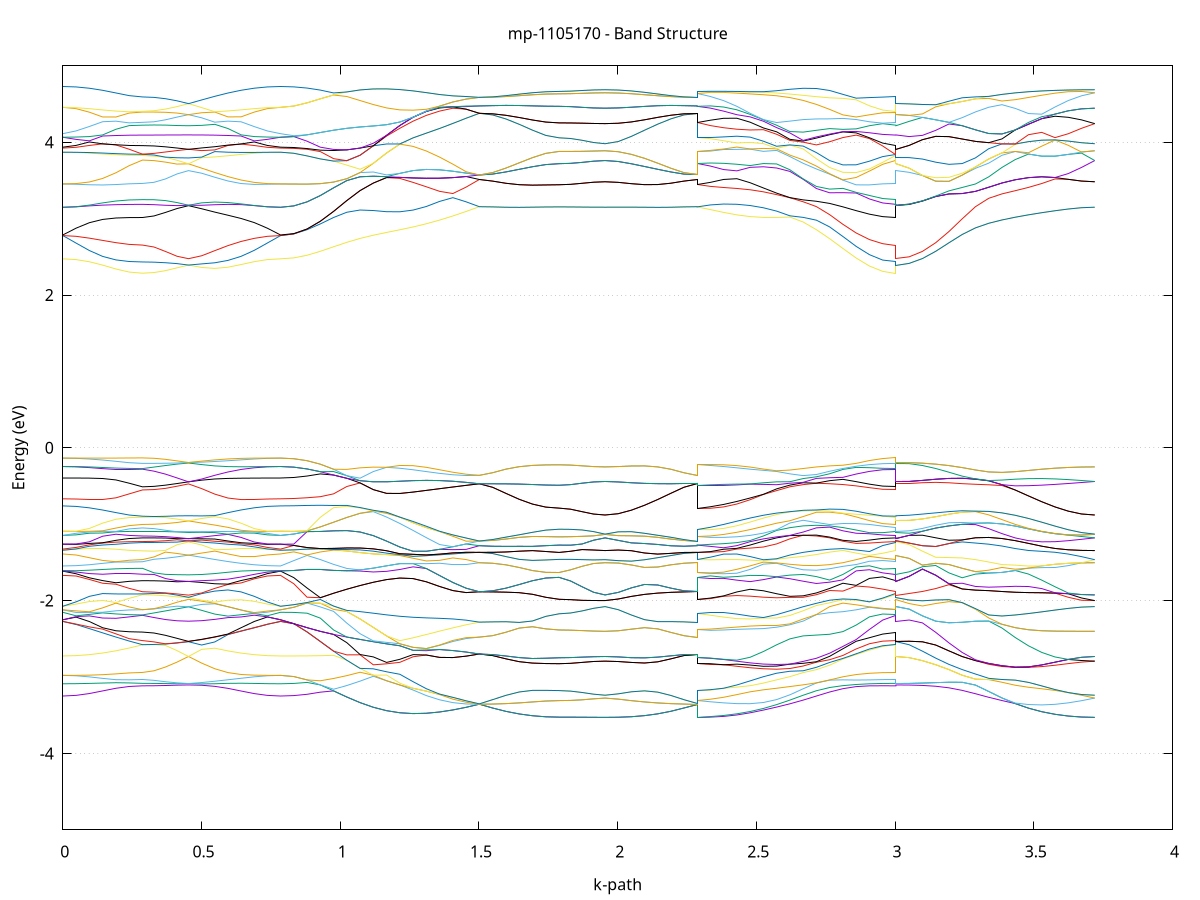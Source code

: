 set title 'mp-1105170 - Band Structure'
set xlabel 'k-path'
set ylabel 'Energy (eV)'
set grid y
set yrange [-5:5]
set terminal png size 800,600
set output 'mp-1105170_bands_gnuplot.png'
plot '-' using 1:2 with lines notitle, '-' using 1:2 with lines notitle, '-' using 1:2 with lines notitle, '-' using 1:2 with lines notitle, '-' using 1:2 with lines notitle, '-' using 1:2 with lines notitle, '-' using 1:2 with lines notitle, '-' using 1:2 with lines notitle, '-' using 1:2 with lines notitle, '-' using 1:2 with lines notitle, '-' using 1:2 with lines notitle, '-' using 1:2 with lines notitle, '-' using 1:2 with lines notitle, '-' using 1:2 with lines notitle, '-' using 1:2 with lines notitle, '-' using 1:2 with lines notitle, '-' using 1:2 with lines notitle, '-' using 1:2 with lines notitle, '-' using 1:2 with lines notitle, '-' using 1:2 with lines notitle, '-' using 1:2 with lines notitle, '-' using 1:2 with lines notitle, '-' using 1:2 with lines notitle, '-' using 1:2 with lines notitle, '-' using 1:2 with lines notitle, '-' using 1:2 with lines notitle, '-' using 1:2 with lines notitle, '-' using 1:2 with lines notitle, '-' using 1:2 with lines notitle, '-' using 1:2 with lines notitle, '-' using 1:2 with lines notitle, '-' using 1:2 with lines notitle, '-' using 1:2 with lines notitle, '-' using 1:2 with lines notitle, '-' using 1:2 with lines notitle, '-' using 1:2 with lines notitle, '-' using 1:2 with lines notitle, '-' using 1:2 with lines notitle, '-' using 1:2 with lines notitle, '-' using 1:2 with lines notitle, '-' using 1:2 with lines notitle, '-' using 1:2 with lines notitle, '-' using 1:2 with lines notitle, '-' using 1:2 with lines notitle, '-' using 1:2 with lines notitle, '-' using 1:2 with lines notitle, '-' using 1:2 with lines notitle, '-' using 1:2 with lines notitle, '-' using 1:2 with lines notitle, '-' using 1:2 with lines notitle, '-' using 1:2 with lines notitle, '-' using 1:2 with lines notitle, '-' using 1:2 with lines notitle, '-' using 1:2 with lines notitle, '-' using 1:2 with lines notitle, '-' using 1:2 with lines notitle, '-' using 1:2 with lines notitle, '-' using 1:2 with lines notitle, '-' using 1:2 with lines notitle, '-' using 1:2 with lines notitle, '-' using 1:2 with lines notitle, '-' using 1:2 with lines notitle, '-' using 1:2 with lines notitle, '-' using 1:2 with lines notitle, '-' using 1:2 with lines notitle, '-' using 1:2 with lines notitle, '-' using 1:2 with lines notitle, '-' using 1:2 with lines notitle, '-' using 1:2 with lines notitle, '-' using 1:2 with lines notitle, '-' using 1:2 with lines notitle, '-' using 1:2 with lines notitle, '-' using 1:2 with lines notitle, '-' using 1:2 with lines notitle, '-' using 1:2 with lines notitle, '-' using 1:2 with lines notitle, '-' using 1:2 with lines notitle, '-' using 1:2 with lines notitle, '-' using 1:2 with lines notitle, '-' using 1:2 with lines notitle, '-' using 1:2 with lines notitle, '-' using 1:2 with lines notitle, '-' using 1:2 with lines notitle, '-' using 1:2 with lines notitle, '-' using 1:2 with lines notitle, '-' using 1:2 with lines notitle, '-' using 1:2 with lines notitle, '-' using 1:2 with lines notitle, '-' using 1:2 with lines notitle, '-' using 1:2 with lines notitle, '-' using 1:2 with lines notitle, '-' using 1:2 with lines notitle, '-' using 1:2 with lines notitle, '-' using 1:2 with lines notitle, '-' using 1:2 with lines notitle, '-' using 1:2 with lines notitle, '-' using 1:2 with lines notitle, '-' using 1:2 with lines notitle, '-' using 1:2 with lines notitle, '-' using 1:2 with lines notitle, '-' using 1:2 with lines notitle, '-' using 1:2 with lines notitle, '-' using 1:2 with lines notitle, '-' using 1:2 with lines notitle, '-' using 1:2 with lines notitle, '-' using 1:2 with lines notitle, '-' using 1:2 with lines notitle, '-' using 1:2 with lines notitle, '-' using 1:2 with lines notitle, '-' using 1:2 with lines notitle, '-' using 1:2 with lines notitle, '-' using 1:2 with lines notitle, '-' using 1:2 with lines notitle, '-' using 1:2 with lines notitle, '-' using 1:2 with lines notitle, '-' using 1:2 with lines notitle, '-' using 1:2 with lines notitle, '-' using 1:2 with lines notitle, '-' using 1:2 with lines notitle, '-' using 1:2 with lines notitle, '-' using 1:2 with lines notitle, '-' using 1:2 with lines notitle, '-' using 1:2 with lines notitle, '-' using 1:2 with lines notitle, '-' using 1:2 with lines notitle, '-' using 1:2 with lines notitle, '-' using 1:2 with lines notitle, '-' using 1:2 with lines notitle, '-' using 1:2 with lines notitle, '-' using 1:2 with lines notitle, '-' using 1:2 with lines notitle, '-' using 1:2 with lines notitle, '-' using 1:2 with lines notitle, '-' using 1:2 with lines notitle, '-' using 1:2 with lines notitle, '-' using 1:2 with lines notitle, '-' using 1:2 with lines notitle, '-' using 1:2 with lines notitle, '-' using 1:2 with lines notitle, '-' using 1:2 with lines notitle, '-' using 1:2 with lines notitle, '-' using 1:2 with lines notitle, '-' using 1:2 with lines notitle, '-' using 1:2 with lines notitle, '-' using 1:2 with lines notitle, '-' using 1:2 with lines notitle, '-' using 1:2 with lines notitle, '-' using 1:2 with lines notitle, '-' using 1:2 with lines notitle, '-' using 1:2 with lines notitle, '-' using 1:2 with lines notitle, '-' using 1:2 with lines notitle, '-' using 1:2 with lines notitle, '-' using 1:2 with lines notitle, '-' using 1:2 with lines notitle, '-' using 1:2 with lines notitle, '-' using 1:2 with lines notitle, '-' using 1:2 with lines notitle, '-' using 1:2 with lines notitle, '-' using 1:2 with lines notitle
0.000000 -20.748723
0.047882 -20.748723
0.095764 -20.748823
0.143646 -20.748923
0.191529 -20.748923
0.239411 -20.749023
0.287293 -20.749023
0.287293 -20.749023
0.328760 -20.749023
0.370227 -20.749023
0.411694 -20.749023
0.453161 -20.749023
0.453161 -20.749023
0.500552 -20.749023
0.547943 -20.749023
0.595334 -20.748923
0.642725 -20.748923
0.690116 -20.748823
0.737507 -20.748723
0.784898 -20.748723
0.784898 -20.748723
0.832676 -20.748623
0.880453 -20.748723
0.928231 -20.748823
0.976008 -20.749123
1.023785 -20.749623
1.071563 -20.750223
1.119340 -20.750923
1.167117 -20.751723
1.214895 -20.752523
1.262672 -20.753323
1.310450 -20.753923
1.358227 -20.754523
1.406004 -20.754823
1.453782 -20.755023
1.501559 -20.755023
1.501559 -20.755023
1.549441 -20.755023
1.597323 -20.755023
1.645205 -20.755123
1.693088 -20.755123
1.740970 -20.755123
1.788852 -20.755123
1.788852 -20.755123
1.830319 -20.755123
1.871786 -20.755123
1.913253 -20.755123
1.954720 -20.755123
1.954720 -20.755123
2.002111 -20.755123
2.049502 -20.755123
2.096893 -20.755123
2.144284 -20.755123
2.191675 -20.755023
2.239066 -20.755023
2.286457 -20.755023
2.286457 -20.755123
2.334235 -20.755123
2.382012 -20.754823
2.429790 -20.754523
2.477567 -20.754023
2.525344 -20.753323
2.573122 -20.752623
2.620899 -20.751823
2.668676 -20.751023
2.716454 -20.750323
2.764231 -20.749723
2.812009 -20.749323
2.859786 -20.749023
2.907563 -20.749023
2.955341 -20.749023
3.003118 -20.749023
3.003118 -20.749023
3.050895 -20.749023
3.098673 -20.749023
3.146450 -20.749123
3.194228 -20.749323
3.242005 -20.749723
3.289782 -20.750323
3.337560 -20.751023
3.385337 -20.751823
3.433114 -20.752623
3.480892 -20.753323
3.528669 -20.754023
3.576446 -20.754523
3.624224 -20.754823
3.672001 -20.755123
3.719779 -20.755123
e
0.000000 -20.748623
0.047882 -20.748623
0.095764 -20.748623
0.143646 -20.748623
0.191529 -20.748623
0.239411 -20.748523
0.287293 -20.748523
0.287293 -20.748523
0.328760 -20.748523
0.370227 -20.748523
0.411694 -20.748423
0.453161 -20.748423
0.453161 -20.748423
0.500552 -20.748423
0.547943 -20.748523
0.595334 -20.748523
0.642725 -20.748623
0.690116 -20.748623
0.737507 -20.748623
0.784898 -20.748623
0.784898 -20.748623
0.832676 -20.748623
0.880453 -20.748723
0.928231 -20.748823
0.976008 -20.749123
1.023785 -20.749623
1.071563 -20.750223
1.119340 -20.750923
1.167117 -20.751723
1.214895 -20.752523
1.262672 -20.753323
1.310450 -20.753923
1.358227 -20.754523
1.406004 -20.754823
1.453782 -20.755023
1.501559 -20.755023
1.501559 -20.755023
1.549441 -20.755023
1.597323 -20.755023
1.645205 -20.755123
1.693088 -20.755123
1.740970 -20.755123
1.788852 -20.755123
1.788852 -20.755123
1.830319 -20.755123
1.871786 -20.755123
1.913253 -20.755123
1.954720 -20.755123
1.954720 -20.755123
2.002111 -20.755123
2.049502 -20.755123
2.096893 -20.755123
2.144284 -20.755123
2.191675 -20.755023
2.239066 -20.755023
2.286457 -20.755023
2.286457 -20.755123
2.334235 -20.755023
2.382012 -20.754823
2.429790 -20.754423
2.477567 -20.753923
2.525344 -20.753223
2.573122 -20.752423
2.620899 -20.751623
2.668676 -20.750723
2.716454 -20.750023
2.764231 -20.749323
2.812009 -20.748823
2.859786 -20.748623
2.907563 -20.748523
2.955341 -20.748523
3.003118 -20.748523
3.003118 -20.748423
3.050895 -20.748323
3.098673 -20.748323
3.146450 -20.748323
3.194228 -20.748623
3.242005 -20.749023
3.289782 -20.749723
3.337560 -20.750523
3.385337 -20.751423
3.433114 -20.752323
3.480892 -20.753123
3.528669 -20.753823
3.576446 -20.754423
3.624224 -20.754823
3.672001 -20.755123
3.719779 -20.755123
e
0.000000 -20.748623
0.047882 -20.748523
0.095764 -20.748423
0.143646 -20.748323
0.191529 -20.748323
0.239411 -20.748223
0.287293 -20.748223
0.287293 -20.748223
0.328760 -20.748223
0.370227 -20.748323
0.411694 -20.748323
0.453161 -20.748423
0.453161 -20.748423
0.500552 -20.748323
0.547943 -20.748323
0.595334 -20.748323
0.642725 -20.748423
0.690116 -20.748423
0.737507 -20.748523
0.784898 -20.748623
0.784898 -20.748623
0.832676 -20.748623
0.880453 -20.748423
0.928231 -20.748223
0.976008 -20.748023
1.023785 -20.748323
1.071563 -20.749123
1.119340 -20.750023
1.167117 -20.750923
1.214895 -20.751823
1.262672 -20.752723
1.310450 -20.753423
1.358227 -20.754023
1.406004 -20.754523
1.453782 -20.754823
1.501559 -20.755023
1.501559 -20.755023
1.549441 -20.755023
1.597323 -20.755023
1.645205 -20.755023
1.693088 -20.755023
1.740970 -20.755023
1.788852 -20.755023
1.788852 -20.755023
1.830319 -20.755023
1.871786 -20.754923
1.913253 -20.754923
1.954720 -20.754923
1.954720 -20.754923
2.002111 -20.754923
2.049502 -20.754923
2.096893 -20.755023
2.144284 -20.755023
2.191675 -20.755023
2.239066 -20.755023
2.286457 -20.755023
2.286457 -20.755023
2.334235 -20.755023
2.382012 -20.754723
2.429790 -20.754323
2.477567 -20.753723
2.525344 -20.752923
2.573122 -20.752123
2.620899 -20.751223
2.668676 -20.750323
2.716454 -20.749523
2.764231 -20.748823
2.812009 -20.748223
2.859786 -20.747923
2.907563 -20.748023
2.955341 -20.748123
3.003118 -20.748223
3.003118 -20.748423
3.050895 -20.748323
3.098673 -20.748323
3.146450 -20.748323
3.194228 -20.748623
3.242005 -20.749023
3.289782 -20.749723
3.337560 -20.750523
3.385337 -20.751423
3.433114 -20.752323
3.480892 -20.753123
3.528669 -20.753823
3.576446 -20.754423
3.624224 -20.754823
3.672001 -20.755023
3.719779 -20.754923
e
0.000000 -20.747623
0.047882 -20.747623
0.095764 -20.747623
0.143646 -20.747623
0.191529 -20.747723
0.239411 -20.747723
0.287293 -20.747723
0.287293 -20.747723
0.328760 -20.747723
0.370227 -20.747623
0.411694 -20.747623
0.453161 -20.747523
0.453161 -20.747523
0.500552 -20.747623
0.547943 -20.747623
0.595334 -20.747623
0.642725 -20.747623
0.690116 -20.747623
0.737507 -20.747623
0.784898 -20.747623
0.784898 -20.747623
0.832676 -20.747523
0.880453 -20.747323
0.928231 -20.747423
0.976008 -20.747723
1.023785 -20.748223
1.071563 -20.748723
1.119340 -20.749623
1.167117 -20.750523
1.214895 -20.751423
1.262672 -20.752323
1.310450 -20.753123
1.358227 -20.753823
1.406004 -20.754323
1.453782 -20.754823
1.501559 -20.755023
1.501559 -20.755023
1.549441 -20.755023
1.597323 -20.755023
1.645205 -20.755023
1.693088 -20.755023
1.740970 -20.755023
1.788852 -20.755023
1.788852 -20.755023
1.830319 -20.755023
1.871786 -20.754923
1.913253 -20.754923
1.954720 -20.754923
1.954720 -20.754923
2.002111 -20.754923
2.049502 -20.754923
2.096893 -20.755023
2.144284 -20.755023
2.191675 -20.755023
2.239066 -20.755023
2.286457 -20.755023
2.286457 -20.755023
2.334235 -20.754723
2.382012 -20.754323
2.429790 -20.753823
2.477567 -20.753023
2.525344 -20.752223
2.573122 -20.751323
2.620899 -20.750323
2.668676 -20.749423
2.716454 -20.748523
2.764231 -20.747823
2.812009 -20.747623
2.859786 -20.747723
2.907563 -20.747723
2.955341 -20.747723
3.003118 -20.747723
3.003118 -20.747523
3.050895 -20.747523
3.098673 -20.747523
3.146450 -20.747323
3.194228 -20.747223
3.242005 -20.747623
3.289782 -20.748323
3.337560 -20.749223
3.385337 -20.750223
3.433114 -20.751223
3.480892 -20.752123
3.528669 -20.753023
3.576446 -20.753723
3.624224 -20.754323
3.672001 -20.754723
3.719779 -20.754923
e
0.000000 -20.747623
0.047882 -20.747623
0.095764 -20.747523
0.143646 -20.747523
0.191529 -20.747523
0.239411 -20.747423
0.287293 -20.747423
0.287293 -20.747423
0.328760 -20.747423
0.370227 -20.747523
0.411694 -20.747523
0.453161 -20.747523
0.453161 -20.747523
0.500552 -20.747523
0.547943 -20.747523
0.595334 -20.747523
0.642725 -20.747523
0.690116 -20.747523
0.737507 -20.747623
0.784898 -20.747623
0.784898 -20.747623
0.832676 -20.747523
0.880453 -20.747323
0.928231 -20.747123
0.976008 -20.746923
1.023785 -20.747223
1.071563 -20.748123
1.119340 -20.749123
1.167117 -20.750123
1.214895 -20.751123
1.262672 -20.752123
1.310450 -20.753023
1.358227 -20.753723
1.406004 -20.754323
1.453782 -20.754723
1.501559 -20.754823
1.501559 -20.754823
1.549441 -20.754823
1.597323 -20.754823
1.645205 -20.754723
1.693088 -20.754723
1.740970 -20.754723
1.788852 -20.754723
1.788852 -20.754723
1.830319 -20.754723
1.871786 -20.754723
1.913253 -20.754723
1.954720 -20.754623
1.954720 -20.754623
2.002111 -20.754723
2.049502 -20.754723
2.096893 -20.754723
2.144284 -20.754723
2.191675 -20.754823
2.239066 -20.754823
2.286457 -20.754823
2.286457 -20.754723
2.334235 -20.754623
2.382012 -20.754223
2.429790 -20.753623
2.477567 -20.752923
2.525344 -20.752123
2.573122 -20.751123
2.620899 -20.750123
2.668676 -20.749123
2.716454 -20.748123
2.764231 -20.747323
2.812009 -20.747023
2.859786 -20.747123
2.907563 -20.747323
2.955341 -20.747423
3.003118 -20.747423
3.003118 -20.747523
3.050895 -20.747523
3.098673 -20.747523
3.146450 -20.747323
3.194228 -20.747223
3.242005 -20.747623
3.289782 -20.748323
3.337560 -20.749223
3.385337 -20.750223
3.433114 -20.751223
3.480892 -20.752123
3.528669 -20.753023
3.576446 -20.753723
3.624224 -20.754223
3.672001 -20.754523
3.719779 -20.754623
e
0.000000 -20.747123
0.047882 -20.747123
0.095764 -20.747123
0.143646 -20.747223
0.191529 -20.747223
0.239411 -20.747223
0.287293 -20.747323
0.287293 -20.747323
0.328760 -20.747323
0.370227 -20.747323
0.411694 -20.747323
0.453161 -20.747323
0.453161 -20.747323
0.500552 -20.747323
0.547943 -20.747223
0.595334 -20.747223
0.642725 -20.747223
0.690116 -20.747123
0.737507 -20.747123
0.784898 -20.747123
0.784898 -20.747123
0.832676 -20.747123
0.880453 -20.747223
0.928231 -20.747123
0.976008 -20.746923
1.023785 -20.747223
1.071563 -20.748123
1.119340 -20.749123
1.167117 -20.750123
1.214895 -20.751123
1.262672 -20.752123
1.310450 -20.753023
1.358227 -20.753723
1.406004 -20.754323
1.453782 -20.754723
1.501559 -20.754823
1.501559 -20.754823
1.549441 -20.754823
1.597323 -20.754823
1.645205 -20.754723
1.693088 -20.754723
1.740970 -20.754723
1.788852 -20.754723
1.788852 -20.754723
1.830319 -20.754723
1.871786 -20.754723
1.913253 -20.754723
1.954720 -20.754623
1.954720 -20.754623
2.002111 -20.754723
2.049502 -20.754723
2.096893 -20.754723
2.144284 -20.754723
2.191675 -20.754823
2.239066 -20.754823
2.286457 -20.754823
2.286457 -20.754723
2.334235 -20.754523
2.382012 -20.754223
2.429790 -20.753623
2.477567 -20.752923
2.525344 -20.752023
2.573122 -20.751023
2.620899 -20.750023
2.668676 -20.749023
2.716454 -20.748023
2.764231 -20.747123
2.812009 -20.746823
2.859786 -20.747023
2.907563 -20.747123
2.955341 -20.747223
3.003118 -20.747323
3.003118 -20.747323
3.050895 -20.747323
3.098673 -20.747223
3.146450 -20.747023
3.194228 -20.746823
3.242005 -20.747123
3.289782 -20.747923
3.337560 -20.748923
3.385337 -20.750023
3.433114 -20.751023
3.480892 -20.752023
3.528669 -20.752923
3.576446 -20.753723
3.624224 -20.754223
3.672001 -20.754523
3.719779 -20.754623
e
0.000000 -20.746023
0.047882 -20.746023
0.095764 -20.746023
0.143646 -20.746023
0.191529 -20.746023
0.239411 -20.745923
0.287293 -20.745923
0.287293 -20.745923
0.328760 -20.745923
0.370227 -20.745923
0.411694 -20.745923
0.453161 -20.745923
0.453161 -20.745923
0.500552 -20.745923
0.547943 -20.745923
0.595334 -20.746023
0.642725 -20.746023
0.690116 -20.746023
0.737507 -20.746023
0.784898 -20.746023
0.784898 -20.746023
0.832676 -20.746023
0.880453 -20.745923
0.928231 -20.746023
0.976008 -20.746423
1.023785 -20.746523
1.071563 -20.746223
1.119340 -20.745923
1.167117 -20.745623
1.214895 -20.745323
1.262672 -20.745023
1.310450 -20.744723
1.358227 -20.744523
1.406004 -20.744223
1.453782 -20.744023
1.501559 -20.743723
1.501559 -20.743723
1.549441 -20.743723
1.597323 -20.743723
1.645205 -20.743723
1.693088 -20.743723
1.740970 -20.743723
1.788852 -20.743723
1.788852 -20.743723
1.830319 -20.743723
1.871786 -20.743723
1.913253 -20.743723
1.954720 -20.743723
1.954720 -20.743723
2.002111 -20.743723
2.049502 -20.743723
2.096893 -20.743723
2.144284 -20.743723
2.191675 -20.743723
2.239066 -20.743723
2.286457 -20.743723
2.286457 -20.743723
2.334235 -20.744023
2.382012 -20.744223
2.429790 -20.744523
2.477567 -20.744823
2.525344 -20.745023
2.573122 -20.745323
2.620899 -20.745623
2.668676 -20.745923
2.716454 -20.746223
2.764231 -20.746523
2.812009 -20.746323
2.859786 -20.745923
2.907563 -20.745923
2.955341 -20.745923
3.003118 -20.745923
3.003118 -20.745923
3.050895 -20.745923
3.098673 -20.745823
3.146450 -20.745923
3.194228 -20.746323
3.242005 -20.746523
3.289782 -20.746323
3.337560 -20.746023
3.385337 -20.745723
3.433114 -20.745423
3.480892 -20.745123
3.528669 -20.744823
3.576446 -20.744523
3.624224 -20.744223
3.672001 -20.744023
3.719779 -20.743723
e
0.000000 -20.746023
0.047882 -20.746023
0.095764 -20.746023
0.143646 -20.745923
0.191529 -20.745923
0.239411 -20.745823
0.287293 -20.745823
0.287293 -20.745823
0.328760 -20.745823
0.370227 -20.745723
0.411694 -20.745723
0.453161 -20.745623
0.453161 -20.745623
0.500552 -20.745723
0.547943 -20.745823
0.595334 -20.745923
0.642725 -20.745923
0.690116 -20.746023
0.737507 -20.746023
0.784898 -20.746023
0.784898 -20.746023
0.832676 -20.746023
0.880453 -20.745923
0.928231 -20.746023
0.976008 -20.746423
1.023785 -20.746523
1.071563 -20.746223
1.119340 -20.745923
1.167117 -20.745623
1.214895 -20.745323
1.262672 -20.745023
1.310450 -20.744723
1.358227 -20.744523
1.406004 -20.744223
1.453782 -20.744023
1.501559 -20.743723
1.501559 -20.743723
1.549441 -20.743723
1.597323 -20.743723
1.645205 -20.743723
1.693088 -20.743723
1.740970 -20.743723
1.788852 -20.743723
1.788852 -20.743723
1.830319 -20.743723
1.871786 -20.743723
1.913253 -20.743723
1.954720 -20.743723
1.954720 -20.743723
2.002111 -20.743723
2.049502 -20.743723
2.096893 -20.743723
2.144284 -20.743723
2.191675 -20.743723
2.239066 -20.743723
2.286457 -20.743723
2.286457 -20.743723
2.334235 -20.743923
2.382012 -20.744123
2.429790 -20.744323
2.477567 -20.744623
2.525344 -20.744923
2.573122 -20.745223
2.620899 -20.745523
2.668676 -20.745823
2.716454 -20.746123
2.764231 -20.746323
2.812009 -20.746323
2.859786 -20.745923
2.907563 -20.745823
2.955341 -20.745823
3.003118 -20.745823
3.003118 -20.745623
3.050895 -20.745623
3.098673 -20.745623
3.146450 -20.745823
3.194228 -20.746123
3.242005 -20.746223
3.289782 -20.746023
3.337560 -20.745723
3.385337 -20.745323
3.433114 -20.745123
3.480892 -20.744823
3.528669 -20.744523
3.576446 -20.744323
3.624224 -20.744023
3.672001 -20.743823
3.719779 -20.743723
e
0.000000 -20.744923
0.047882 -20.744923
0.095764 -20.745023
0.143646 -20.745123
0.191529 -20.745223
0.239411 -20.745323
0.287293 -20.745323
0.287293 -20.745323
0.328760 -20.745323
0.370227 -20.745423
0.411694 -20.745523
0.453161 -20.745623
0.453161 -20.745623
0.500552 -20.745523
0.547943 -20.745323
0.595334 -20.745223
0.642725 -20.745123
0.690116 -20.745023
0.737507 -20.744923
0.784898 -20.744923
0.784898 -20.744923
0.832676 -20.745023
0.880453 -20.745223
0.928231 -20.745623
0.976008 -20.746023
1.023785 -20.746123
1.071563 -20.745923
1.119340 -20.745523
1.167117 -20.745123
1.214895 -20.744823
1.262672 -20.744523
1.310450 -20.744323
1.358227 -20.744023
1.406004 -20.743923
1.453782 -20.743723
1.501559 -20.743723
1.501559 -20.743723
1.549441 -20.743723
1.597323 -20.743723
1.645205 -20.743723
1.693088 -20.743723
1.740970 -20.743723
1.788852 -20.743723
1.788852 -20.743723
1.830319 -20.743723
1.871786 -20.743723
1.913253 -20.743723
1.954720 -20.743723
1.954720 -20.743723
2.002111 -20.743723
2.049502 -20.743723
2.096893 -20.743723
2.144284 -20.743723
2.191675 -20.743723
2.239066 -20.743723
2.286457 -20.743723
2.286457 -20.743723
2.334235 -20.743823
2.382012 -20.744023
2.429790 -20.744223
2.477567 -20.744423
2.525344 -20.744723
2.573122 -20.744923
2.620899 -20.745223
2.668676 -20.745623
2.716454 -20.745923
2.764231 -20.746123
2.812009 -20.746023
2.859786 -20.745723
2.907563 -20.745423
2.955341 -20.745323
3.003118 -20.745323
3.003118 -20.745623
3.050895 -20.745623
3.098673 -20.745623
3.146450 -20.745823
3.194228 -20.746123
3.242005 -20.746223
3.289782 -20.746023
3.337560 -20.745723
3.385337 -20.745323
3.433114 -20.745123
3.480892 -20.744823
3.528669 -20.744523
3.576446 -20.744323
3.624224 -20.744023
3.672001 -20.743823
3.719779 -20.743723
e
0.000000 -20.744723
0.047882 -20.744723
0.095764 -20.744723
0.143646 -20.744723
0.191529 -20.744723
0.239411 -20.744623
0.287293 -20.744623
0.287293 -20.744623
0.328760 -20.744623
0.370227 -20.744623
0.411694 -20.744623
0.453161 -20.744623
0.453161 -20.744623
0.500552 -20.744623
0.547943 -20.744623
0.595334 -20.744723
0.642725 -20.744723
0.690116 -20.744723
0.737507 -20.744723
0.784898 -20.744723
0.784898 -20.744723
0.832676 -20.744723
0.880453 -20.744623
0.928231 -20.744823
0.976008 -20.744723
1.023785 -20.744323
1.071563 -20.743923
1.119340 -20.743623
1.167117 -20.743223
1.214895 -20.743123
1.262672 -20.743123
1.310450 -20.743223
1.358227 -20.743223
1.406004 -20.743423
1.453782 -20.743523
1.501559 -20.743723
1.501559 -20.743723
1.549441 -20.743723
1.597323 -20.743723
1.645205 -20.743723
1.693088 -20.743723
1.740970 -20.743723
1.788852 -20.743723
1.788852 -20.743723
1.830319 -20.743723
1.871786 -20.743723
1.913253 -20.743723
1.954720 -20.743723
1.954720 -20.743723
2.002111 -20.743723
2.049502 -20.743723
2.096893 -20.743723
2.144284 -20.743723
2.191675 -20.743723
2.239066 -20.743723
2.286457 -20.743723
2.286457 -20.743723
2.334235 -20.743523
2.382012 -20.743423
2.429790 -20.743223
2.477567 -20.743223
2.525344 -20.743123
2.573122 -20.743123
2.620899 -20.743223
2.668676 -20.743623
2.716454 -20.744123
2.764231 -20.744423
2.812009 -20.744723
2.859786 -20.744923
2.907563 -20.744823
2.955341 -20.744723
3.003118 -20.744623
3.003118 -20.744623
3.050895 -20.744623
3.098673 -20.744823
3.146450 -20.744823
3.194228 -20.744723
3.242005 -20.744423
3.289782 -20.744023
3.337560 -20.743623
3.385337 -20.743223
3.433114 -20.743123
3.480892 -20.743123
3.528669 -20.743223
3.576446 -20.743223
3.624224 -20.743323
3.672001 -20.743523
3.719779 -20.743723
e
0.000000 -20.744423
0.047882 -20.744423
0.095764 -20.744423
0.143646 -20.744423
0.191529 -20.744523
0.239411 -20.744523
0.287293 -20.744523
0.287293 -20.744523
0.328760 -20.744523
0.370227 -20.744523
0.411694 -20.744523
0.453161 -20.744623
0.453161 -20.744623
0.500552 -20.744523
0.547943 -20.744523
0.595334 -20.744523
0.642725 -20.744423
0.690116 -20.744423
0.737507 -20.744423
0.784898 -20.744423
0.784898 -20.744423
0.832676 -20.744523
0.880453 -20.744623
0.928231 -20.744823
0.976008 -20.744723
1.023785 -20.744323
1.071563 -20.743823
1.119340 -20.743323
1.167117 -20.743223
1.214895 -20.743023
1.262672 -20.743023
1.310450 -20.743123
1.358227 -20.743223
1.406004 -20.743423
1.453782 -20.743523
1.501559 -20.743523
1.501559 -20.743523
1.549441 -20.743523
1.597323 -20.743523
1.645205 -20.743623
1.693088 -20.743623
1.740970 -20.743623
1.788852 -20.743623
1.788852 -20.743623
1.830319 -20.743623
1.871786 -20.743623
1.913253 -20.743623
1.954720 -20.743623
1.954720 -20.743623
2.002111 -20.743623
2.049502 -20.743623
2.096893 -20.743623
2.144284 -20.743623
2.191675 -20.743523
2.239066 -20.743523
2.286457 -20.743523
2.286457 -20.743623
2.334235 -20.743523
2.382012 -20.743323
2.429790 -20.743223
2.477567 -20.743123
2.525344 -20.743123
2.573122 -20.743123
2.620899 -20.743223
2.668676 -20.743623
2.716454 -20.744023
2.764231 -20.744423
2.812009 -20.744723
2.859786 -20.744823
2.907563 -20.744723
2.955341 -20.744623
3.003118 -20.744523
3.003118 -20.744623
3.050895 -20.744623
3.098673 -20.744823
3.146450 -20.744823
3.194228 -20.744723
3.242005 -20.744423
3.289782 -20.744023
3.337560 -20.743623
3.385337 -20.743223
3.433114 -20.743123
3.480892 -20.743123
3.528669 -20.743223
3.576446 -20.743223
3.624224 -20.743323
3.672001 -20.743523
3.719779 -20.743623
e
0.000000 -20.744423
0.047882 -20.744423
0.095764 -20.744423
0.143646 -20.744423
0.191529 -20.744423
0.239411 -20.744423
0.287293 -20.744423
0.287293 -20.744423
0.328760 -20.744423
0.370227 -20.744423
0.411694 -20.744423
0.453161 -20.744423
0.453161 -20.744423
0.500552 -20.744423
0.547943 -20.744423
0.595334 -20.744423
0.642725 -20.744423
0.690116 -20.744423
0.737507 -20.744423
0.784898 -20.744423
0.784898 -20.744423
0.832676 -20.744523
0.880453 -20.744623
0.928231 -20.744523
0.976008 -20.744423
1.023785 -20.744223
1.071563 -20.743823
1.119340 -20.743323
1.167117 -20.743023
1.214895 -20.743023
1.262672 -20.743023
1.310450 -20.743123
1.358227 -20.743223
1.406004 -20.743323
1.453782 -20.743423
1.501559 -20.743523
1.501559 -20.743523
1.549441 -20.743523
1.597323 -20.743523
1.645205 -20.743623
1.693088 -20.743623
1.740970 -20.743623
1.788852 -20.743623
1.788852 -20.743623
1.830319 -20.743623
1.871786 -20.743623
1.913253 -20.743623
1.954720 -20.743623
1.954720 -20.743623
2.002111 -20.743623
2.049502 -20.743623
2.096893 -20.743623
2.144284 -20.743623
2.191675 -20.743523
2.239066 -20.743523
2.286457 -20.743523
2.286457 -20.743623
2.334235 -20.743523
2.382012 -20.743323
2.429790 -20.743223
2.477567 -20.743123
2.525344 -20.743023
2.573122 -20.743023
2.620899 -20.743023
2.668676 -20.743423
2.716454 -20.743923
2.764231 -20.744323
2.812009 -20.744623
2.859786 -20.744723
2.907563 -20.744723
2.955341 -20.744523
3.003118 -20.744423
3.003118 -20.744423
3.050895 -20.744523
3.098673 -20.744723
3.146450 -20.744823
3.194228 -20.744723
3.242005 -20.744423
3.289782 -20.744023
3.337560 -20.743523
3.385337 -20.743023
3.433114 -20.742923
3.480892 -20.743023
3.528669 -20.743123
3.576446 -20.743223
3.624224 -20.743323
3.672001 -20.743523
3.719779 -20.743623
e
0.000000 -20.744023
0.047882 -20.743923
0.095764 -20.743923
0.143646 -20.743923
0.191529 -20.743823
0.239411 -20.743823
0.287293 -20.743823
0.287293 -20.743823
0.328760 -20.743723
0.370227 -20.743723
0.411694 -20.743723
0.453161 -20.743623
0.453161 -20.743623
0.500552 -20.743723
0.547943 -20.743823
0.595334 -20.743823
0.642725 -20.743923
0.690116 -20.743923
0.737507 -20.743923
0.784898 -20.744023
0.784898 -20.744023
0.832676 -20.744023
0.880453 -20.744123
0.928231 -20.744223
0.976008 -20.744123
1.023785 -20.743923
1.071563 -20.743623
1.119340 -20.743323
1.167117 -20.743023
1.214895 -20.742823
1.262672 -20.742423
1.310450 -20.742023
1.358227 -20.741723
1.406004 -20.741423
1.453782 -20.741223
1.501559 -20.741123
1.501559 -20.741123
1.549441 -20.741123
1.597323 -20.741123
1.645205 -20.741123
1.693088 -20.741123
1.740970 -20.741123
1.788852 -20.741123
1.788852 -20.741123
1.830319 -20.741123
1.871786 -20.741123
1.913253 -20.741123
1.954720 -20.741123
1.954720 -20.741123
2.002111 -20.741123
2.049502 -20.741123
2.096893 -20.741123
2.144284 -20.741123
2.191675 -20.741123
2.239066 -20.741123
2.286457 -20.741123
2.286457 -20.741123
2.334235 -20.741223
2.382012 -20.741323
2.429790 -20.741523
2.477567 -20.741823
2.525344 -20.742223
2.573122 -20.742623
2.620899 -20.743023
2.668676 -20.743223
2.716454 -20.743523
2.764231 -20.743923
2.812009 -20.744023
2.859786 -20.744123
2.907563 -20.744023
2.955341 -20.743923
3.003118 -20.743823
3.003118 -20.743623
3.050895 -20.743823
3.098673 -20.743923
3.146450 -20.744023
3.194228 -20.744023
3.242005 -20.743823
3.289782 -20.743523
3.337560 -20.743223
3.385337 -20.743023
3.433114 -20.742623
3.480892 -20.742223
3.528669 -20.741823
3.576446 -20.741523
3.624224 -20.741323
3.672001 -20.741123
3.719779 -20.741123
e
0.000000 -20.743723
0.047882 -20.743723
0.095764 -20.743723
0.143646 -20.743723
0.191529 -20.743723
0.239411 -20.743723
0.287293 -20.743723
0.287293 -20.743723
0.328760 -20.743723
0.370227 -20.743723
0.411694 -20.743623
0.453161 -20.743623
0.453161 -20.743623
0.500552 -20.743623
0.547943 -20.743723
0.595334 -20.743723
0.642725 -20.743723
0.690116 -20.743723
0.737507 -20.743723
0.784898 -20.743723
0.784898 -20.743723
0.832676 -20.743823
0.880453 -20.744023
0.928231 -20.744123
0.976008 -20.744123
1.023785 -20.743923
1.071563 -20.743623
1.119340 -20.743223
1.167117 -20.742723
1.214895 -20.742323
1.262672 -20.741923
1.310450 -20.741523
1.358227 -20.741223
1.406004 -20.741123
1.453782 -20.741123
1.501559 -20.741123
1.501559 -20.741123
1.549441 -20.741123
1.597323 -20.741123
1.645205 -20.741123
1.693088 -20.741123
1.740970 -20.741123
1.788852 -20.741123
1.788852 -20.741123
1.830319 -20.741123
1.871786 -20.741123
1.913253 -20.741123
1.954720 -20.741123
1.954720 -20.741123
2.002111 -20.741123
2.049502 -20.741123
2.096893 -20.741123
2.144284 -20.741123
2.191675 -20.741123
2.239066 -20.741123
2.286457 -20.741123
2.286457 -20.741123
2.334235 -20.741123
2.382012 -20.741323
2.429790 -20.741523
2.477567 -20.741823
2.525344 -20.742223
2.573122 -20.742623
2.620899 -20.742923
2.668676 -20.743223
2.716454 -20.743423
2.764231 -20.743823
2.812009 -20.744023
2.859786 -20.744023
2.907563 -20.743923
2.955341 -20.743823
3.003118 -20.743723
3.003118 -20.743623
3.050895 -20.743823
3.098673 -20.743923
3.146450 -20.744023
3.194228 -20.744023
3.242005 -20.743823
3.289782 -20.743523
3.337560 -20.743223
3.385337 -20.743023
3.433114 -20.742623
3.480892 -20.742223
3.528669 -20.741823
3.576446 -20.741523
3.624224 -20.741323
3.672001 -20.741123
3.719779 -20.741123
e
0.000000 -20.743723
0.047882 -20.743723
0.095764 -20.743723
0.143646 -20.743623
0.191529 -20.743623
0.239411 -20.743623
0.287293 -20.743623
0.287293 -20.743623
0.328760 -20.743623
0.370227 -20.743623
0.411694 -20.743623
0.453161 -20.743623
0.453161 -20.743623
0.500552 -20.743623
0.547943 -20.743623
0.595334 -20.743623
0.642725 -20.743623
0.690116 -20.743723
0.737507 -20.743723
0.784898 -20.743723
0.784898 -20.743723
0.832676 -20.743823
0.880453 -20.744023
0.928231 -20.744123
0.976008 -20.744123
1.023785 -20.743823
1.071563 -20.743523
1.119340 -20.743223
1.167117 -20.742723
1.214895 -20.742323
1.262672 -20.741923
1.310450 -20.741523
1.358227 -20.741223
1.406004 -20.741023
1.453782 -20.740923
1.501559 -20.740823
1.501559 -20.740823
1.549441 -20.740823
1.597323 -20.740823
1.645205 -20.740823
1.693088 -20.740823
1.740970 -20.740823
1.788852 -20.740823
1.788852 -20.740823
1.830319 -20.740823
1.871786 -20.740823
1.913253 -20.740823
1.954720 -20.740823
1.954720 -20.740823
2.002111 -20.740823
2.049502 -20.740823
2.096893 -20.740823
2.144284 -20.740823
2.191675 -20.740823
2.239066 -20.740823
2.286457 -20.740823
2.286457 -20.740823
2.334235 -20.740923
2.382012 -20.741023
2.429790 -20.741323
2.477567 -20.741623
2.525344 -20.742023
2.573122 -20.742423
2.620899 -20.742923
2.668676 -20.743123
2.716454 -20.743423
2.764231 -20.743823
2.812009 -20.744023
2.859786 -20.744023
2.907563 -20.743923
2.955341 -20.743723
3.003118 -20.743623
3.003118 -20.743623
3.050895 -20.743823
3.098673 -20.743923
3.146450 -20.744023
3.194228 -20.744023
3.242005 -20.743823
3.289782 -20.743523
3.337560 -20.743123
3.385337 -20.742923
3.433114 -20.742623
3.480892 -20.742123
3.528669 -20.741723
3.576446 -20.741423
3.624224 -20.741123
3.672001 -20.740923
3.719779 -20.740823
e
0.000000 -20.743423
0.047882 -20.743523
0.095764 -20.743523
0.143646 -20.743523
0.191529 -20.743523
0.239411 -20.743523
0.287293 -20.743523
0.287293 -20.743523
0.328760 -20.743523
0.370227 -20.743623
0.411694 -20.743623
0.453161 -20.743523
0.453161 -20.743523
0.500552 -20.743623
0.547943 -20.743523
0.595334 -20.743523
0.642725 -20.743523
0.690116 -20.743523
0.737507 -20.743523
0.784898 -20.743523
0.784898 -20.743523
0.832676 -20.743423
0.880453 -20.743323
0.928231 -20.743223
0.976008 -20.743123
1.023785 -20.743123
1.071563 -20.743023
1.119340 -20.742823
1.167117 -20.742623
1.214895 -20.742223
1.262672 -20.741823
1.310450 -20.741423
1.358227 -20.741223
1.406004 -20.741023
1.453782 -20.740923
1.501559 -20.740823
1.501559 -20.740823
1.549441 -20.740823
1.597323 -20.740823
1.645205 -20.740823
1.693088 -20.740823
1.740970 -20.740823
1.788852 -20.740823
1.788852 -20.740823
1.830319 -20.740823
1.871786 -20.740823
1.913253 -20.740823
1.954720 -20.740823
1.954720 -20.740823
2.002111 -20.740823
2.049502 -20.740823
2.096893 -20.740823
2.144284 -20.740823
2.191675 -20.740823
2.239066 -20.740823
2.286457 -20.740823
2.286457 -20.740823
2.334235 -20.740923
2.382012 -20.741023
2.429790 -20.741223
2.477567 -20.741523
2.525344 -20.741823
2.573122 -20.742223
2.620899 -20.742523
2.668676 -20.742823
2.716454 -20.742923
2.764231 -20.743023
2.812009 -20.743123
2.859786 -20.743223
2.907563 -20.743323
2.955341 -20.743423
3.003118 -20.743523
3.003118 -20.743523
3.050895 -20.743423
3.098673 -20.743323
3.146450 -20.743223
3.194228 -20.743123
3.242005 -20.743023
3.289782 -20.742923
3.337560 -20.742823
3.385337 -20.742423
3.433114 -20.742023
3.480892 -20.741723
3.528669 -20.741423
3.576446 -20.741123
3.624224 -20.740923
3.672001 -20.740823
3.719779 -20.740823
e
0.000000 -20.743423
0.047882 -20.743423
0.095764 -20.743423
0.143646 -20.743423
0.191529 -20.743523
0.239411 -20.743523
0.287293 -20.743523
0.287293 -20.743523
0.328760 -20.743523
0.370227 -20.743523
0.411694 -20.743523
0.453161 -20.743523
0.453161 -20.743523
0.500552 -20.743523
0.547943 -20.743523
0.595334 -20.743523
0.642725 -20.743423
0.690116 -20.743423
0.737507 -20.743423
0.784898 -20.743423
0.784898 -20.743423
0.832676 -20.743323
0.880453 -20.743223
0.928231 -20.743123
0.976008 -20.743023
1.023785 -20.742923
1.071563 -20.742923
1.119340 -20.742823
1.167117 -20.742623
1.214895 -20.742223
1.262672 -20.741823
1.310450 -20.741423
1.358227 -20.741123
1.406004 -20.740923
1.453782 -20.740823
1.501559 -20.740823
1.501559 -20.740823
1.549441 -20.740823
1.597323 -20.740823
1.645205 -20.740823
1.693088 -20.740823
1.740970 -20.740823
1.788852 -20.740823
1.788852 -20.740823
1.830319 -20.740823
1.871786 -20.740823
1.913253 -20.740823
1.954720 -20.740823
1.954720 -20.740823
2.002111 -20.740823
2.049502 -20.740823
2.096893 -20.740823
2.144284 -20.740823
2.191675 -20.740823
2.239066 -20.740823
2.286457 -20.740823
2.286457 -20.740823
2.334235 -20.740823
2.382012 -20.740923
2.429790 -20.741023
2.477567 -20.741323
2.525344 -20.741623
2.573122 -20.742023
2.620899 -20.742423
2.668676 -20.742723
2.716454 -20.742923
2.764231 -20.742923
2.812009 -20.743023
2.859786 -20.743123
2.907563 -20.743223
2.955341 -20.743423
3.003118 -20.743523
3.003118 -20.743523
3.050895 -20.743423
3.098673 -20.743323
3.146450 -20.743223
3.194228 -20.743123
3.242005 -20.743023
3.289782 -20.742923
3.337560 -20.742823
3.385337 -20.742423
3.433114 -20.742023
3.480892 -20.741723
3.528669 -20.741423
3.576446 -20.741123
3.624224 -20.740923
3.672001 -20.740823
3.719779 -20.740823
e
0.000000 -20.743423
0.047882 -20.743423
0.095764 -20.743423
0.143646 -20.743423
0.191529 -20.743423
0.239411 -20.743423
0.287293 -20.743423
0.287293 -20.743423
0.328760 -20.743423
0.370227 -20.743423
0.411694 -20.743423
0.453161 -20.743423
0.453161 -20.743423
0.500552 -20.743423
0.547943 -20.743423
0.595334 -20.743423
0.642725 -20.743423
0.690116 -20.743423
0.737507 -20.743423
0.784898 -20.743423
0.784898 -20.743423
0.832676 -20.743323
0.880453 -20.743223
0.928231 -20.743123
0.976008 -20.743023
1.023785 -20.742923
1.071563 -20.742923
1.119340 -20.742823
1.167117 -20.742423
1.214895 -20.742023
1.262672 -20.741723
1.310450 -20.741423
1.358227 -20.741123
1.406004 -20.740923
1.453782 -20.740823
1.501559 -20.740823
1.501559 -20.740823
1.549441 -20.740823
1.597323 -20.740823
1.645205 -20.740823
1.693088 -20.740823
1.740970 -20.740823
1.788852 -20.740823
1.788852 -20.740823
1.830319 -20.740823
1.871786 -20.740823
1.913253 -20.740823
1.954720 -20.740823
1.954720 -20.740823
2.002111 -20.740823
2.049502 -20.740823
2.096893 -20.740823
2.144284 -20.740823
2.191675 -20.740823
2.239066 -20.740823
2.286457 -20.740823
2.286457 -20.740823
2.334235 -20.740823
2.382012 -20.740923
2.429790 -20.741023
2.477567 -20.741323
2.525344 -20.741623
2.573122 -20.741923
2.620899 -20.742423
2.668676 -20.742723
2.716454 -20.742823
2.764231 -20.742923
2.812009 -20.743023
2.859786 -20.743023
2.907563 -20.743223
2.955341 -20.743323
3.003118 -20.743423
3.003118 -20.743423
3.050895 -20.743323
3.098673 -20.743123
3.146450 -20.743023
3.194228 -20.742923
3.242005 -20.742923
3.289782 -20.742823
3.337560 -20.742723
3.385337 -20.742423
3.433114 -20.741923
3.480892 -20.741623
3.528669 -20.741223
3.576446 -20.741023
3.624224 -20.740923
3.672001 -20.740823
3.719779 -20.740823
e
0.000000 -20.728623
0.047882 -20.728623
0.095764 -20.728523
0.143646 -20.728523
0.191529 -20.728523
0.239411 -20.728523
0.287293 -20.728423
0.287293 -20.728423
0.328760 -20.728423
0.370227 -20.728423
0.411694 -20.728423
0.453161 -20.728423
0.453161 -20.728423
0.500552 -20.728423
0.547943 -20.728523
0.595334 -20.728523
0.642725 -20.728523
0.690116 -20.728623
0.737507 -20.728623
0.784898 -20.728623
0.784898 -20.728623
0.832676 -20.728523
0.880453 -20.728423
0.928231 -20.728123
0.976008 -20.727823
1.023785 -20.727423
1.071563 -20.726823
1.119340 -20.726223
1.167117 -20.725623
1.214895 -20.725123
1.262672 -20.724823
1.310450 -20.724823
1.358227 -20.724923
1.406004 -20.725023
1.453782 -20.725023
1.501559 -20.725023
1.501559 -20.725023
1.549441 -20.725023
1.597323 -20.725023
1.645205 -20.725023
1.693088 -20.725023
1.740970 -20.725023
1.788852 -20.725023
1.788852 -20.725023
1.830319 -20.725023
1.871786 -20.725023
1.913253 -20.725023
1.954720 -20.725023
1.954720 -20.725023
2.002111 -20.725023
2.049502 -20.725023
2.096893 -20.725023
2.144284 -20.725023
2.191675 -20.725023
2.239066 -20.725023
2.286457 -20.725023
2.286457 -20.725023
2.334235 -20.725023
2.382012 -20.725023
2.429790 -20.725023
2.477567 -20.724923
2.525344 -20.725023
2.573122 -20.725223
2.620899 -20.725623
2.668676 -20.726223
2.716454 -20.726823
2.764231 -20.727323
2.812009 -20.727723
2.859786 -20.728023
2.907563 -20.728323
2.955341 -20.728423
3.003118 -20.728423
3.003118 -20.728423
3.050895 -20.728323
3.098673 -20.728223
3.146450 -20.728023
3.194228 -20.727623
3.242005 -20.727223
3.289782 -20.726723
3.337560 -20.726223
3.385337 -20.725623
3.433114 -20.725223
3.480892 -20.725023
3.528669 -20.725023
3.576446 -20.725023
3.624224 -20.725023
3.672001 -20.725023
3.719779 -20.725023
e
0.000000 -20.728223
0.047882 -20.728223
0.095764 -20.728223
0.143646 -20.728223
0.191529 -20.728323
0.239411 -20.728323
0.287293 -20.728323
0.287293 -20.728323
0.328760 -20.728323
0.370227 -20.728323
0.411694 -20.728423
0.453161 -20.728423
0.453161 -20.728423
0.500552 -20.728323
0.547943 -20.728323
0.595334 -20.728323
0.642725 -20.728223
0.690116 -20.728223
0.737507 -20.728223
0.784898 -20.728223
0.784898 -20.728223
0.832676 -20.728123
0.880453 -20.728023
0.928231 -20.727823
0.976008 -20.727523
1.023785 -20.727123
1.071563 -20.726623
1.119340 -20.726123
1.167117 -20.725623
1.214895 -20.725123
1.262672 -20.724823
1.310450 -20.724823
1.358227 -20.724923
1.406004 -20.725023
1.453782 -20.725023
1.501559 -20.725023
1.501559 -20.725023
1.549441 -20.725023
1.597323 -20.725023
1.645205 -20.725023
1.693088 -20.725023
1.740970 -20.725023
1.788852 -20.725023
1.788852 -20.725023
1.830319 -20.725023
1.871786 -20.725023
1.913253 -20.725023
1.954720 -20.725023
1.954720 -20.725023
2.002111 -20.725023
2.049502 -20.725023
2.096893 -20.725023
2.144284 -20.725023
2.191675 -20.725023
2.239066 -20.725023
2.286457 -20.725023
2.286457 -20.725023
2.334235 -20.724923
2.382012 -20.724923
2.429790 -20.724823
2.477567 -20.724723
2.525344 -20.724823
2.573122 -20.725123
2.620899 -20.725623
2.668676 -20.726123
2.716454 -20.726723
2.764231 -20.727223
2.812009 -20.727623
2.859786 -20.727923
2.907563 -20.728123
2.955341 -20.728323
3.003118 -20.728323
3.003118 -20.728423
3.050895 -20.728323
3.098673 -20.728223
3.146450 -20.728023
3.194228 -20.727623
3.242005 -20.727223
3.289782 -20.726723
3.337560 -20.726223
3.385337 -20.725623
3.433114 -20.725023
3.480892 -20.724723
3.528669 -20.724623
3.576446 -20.724723
3.624224 -20.724823
3.672001 -20.724923
3.719779 -20.725023
e
0.000000 -20.728223
0.047882 -20.728223
0.095764 -20.728223
0.143646 -20.728223
0.191529 -20.728223
0.239411 -20.728223
0.287293 -20.728223
0.287293 -20.728223
0.328760 -20.728223
0.370227 -20.728223
0.411694 -20.728223
0.453161 -20.728223
0.453161 -20.728223
0.500552 -20.728223
0.547943 -20.728223
0.595334 -20.728223
0.642725 -20.728223
0.690116 -20.728223
0.737507 -20.728223
0.784898 -20.728223
0.784898 -20.728223
0.832676 -20.728123
0.880453 -20.728023
0.928231 -20.727823
0.976008 -20.727523
1.023785 -20.727123
1.071563 -20.726623
1.119340 -20.726123
1.167117 -20.725623
1.214895 -20.724923
1.262672 -20.724723
1.310450 -20.724723
1.358227 -20.724723
1.406004 -20.724823
1.453782 -20.724923
1.501559 -20.725023
1.501559 -20.725023
1.549441 -20.725023
1.597323 -20.725023
1.645205 -20.724923
1.693088 -20.724923
1.740970 -20.724923
1.788852 -20.724923
1.788852 -20.724923
1.830319 -20.724923
1.871786 -20.724923
1.913253 -20.724923
1.954720 -20.724923
1.954720 -20.724923
2.002111 -20.724923
2.049502 -20.724923
2.096893 -20.724923
2.144284 -20.724923
2.191675 -20.725023
2.239066 -20.725023
2.286457 -20.725023
2.286457 -20.724923
2.334235 -20.724823
2.382012 -20.724823
2.429790 -20.724723
2.477567 -20.724623
2.525344 -20.724523
2.573122 -20.724923
2.620899 -20.725523
2.668676 -20.726123
2.716454 -20.726623
2.764231 -20.727123
2.812009 -20.727523
2.859786 -20.727823
2.907563 -20.728023
2.955341 -20.728123
3.003118 -20.728223
3.003118 -20.728223
3.050895 -20.728123
3.098673 -20.728023
3.146450 -20.727823
3.194228 -20.727523
3.242005 -20.727123
3.289782 -20.726623
3.337560 -20.726123
3.385337 -20.725623
3.433114 -20.725023
3.480892 -20.724723
3.528669 -20.724623
3.576446 -20.724723
3.624224 -20.724823
3.672001 -20.724923
3.719779 -20.724923
e
0.000000 -20.727823
0.047882 -20.727823
0.095764 -20.727823
0.143646 -20.727823
0.191529 -20.727823
0.239411 -20.727823
0.287293 -20.727823
0.287293 -20.727823
0.328760 -20.727823
0.370227 -20.727823
0.411694 -20.727823
0.453161 -20.727823
0.453161 -20.727823
0.500552 -20.727823
0.547943 -20.727823
0.595334 -20.727823
0.642725 -20.727823
0.690116 -20.727823
0.737507 -20.727823
0.784898 -20.727823
0.784898 -20.727823
0.832676 -20.727723
0.880453 -20.727623
0.928231 -20.727423
0.976008 -20.727023
1.023785 -20.726723
1.071563 -20.726223
1.119340 -20.725723
1.167117 -20.725323
1.214895 -20.724923
1.262672 -20.724223
1.310450 -20.724223
1.358227 -20.724523
1.406004 -20.724723
1.453782 -20.724923
1.501559 -20.725023
1.501559 -20.725023
1.549441 -20.725023
1.597323 -20.725023
1.645205 -20.724923
1.693088 -20.724923
1.740970 -20.724923
1.788852 -20.724923
1.788852 -20.724923
1.830319 -20.724923
1.871786 -20.724923
1.913253 -20.724923
1.954720 -20.724923
1.954720 -20.724923
2.002111 -20.724923
2.049502 -20.724923
2.096893 -20.724923
2.144284 -20.724923
2.191675 -20.725023
2.239066 -20.725023
2.286457 -20.725023
2.286457 -20.724923
2.334235 -20.724823
2.382012 -20.724723
2.429790 -20.724523
2.477567 -20.724423
2.525344 -20.724423
2.573122 -20.724723
2.620899 -20.725123
2.668676 -20.725623
2.716454 -20.726123
2.764231 -20.726623
2.812009 -20.727023
2.859786 -20.727323
2.907563 -20.727623
2.955341 -20.727723
3.003118 -20.727823
3.003118 -20.727823
3.050895 -20.727723
3.098673 -20.727623
3.146450 -20.727323
3.194228 -20.727023
3.242005 -20.726623
3.289782 -20.726123
3.337560 -20.725523
3.385337 -20.725023
3.433114 -20.724623
3.480892 -20.724323
3.528669 -20.724323
3.576446 -20.724523
3.624224 -20.724723
3.672001 -20.724823
3.719779 -20.724923
e
0.000000 -20.727823
0.047882 -20.727823
0.095764 -20.727823
0.143646 -20.727823
0.191529 -20.727823
0.239411 -20.727823
0.287293 -20.727823
0.287293 -20.727823
0.328760 -20.727823
0.370227 -20.727823
0.411694 -20.727823
0.453161 -20.727823
0.453161 -20.727823
0.500552 -20.727823
0.547943 -20.727823
0.595334 -20.727823
0.642725 -20.727823
0.690116 -20.727823
0.737507 -20.727823
0.784898 -20.727823
0.784898 -20.727823
0.832676 -20.727723
0.880453 -20.727623
0.928231 -20.727323
0.976008 -20.727023
1.023785 -20.726523
1.071563 -20.726023
1.119340 -20.725423
1.167117 -20.724823
1.214895 -20.724323
1.262672 -20.724123
1.310450 -20.724223
1.358227 -20.724523
1.406004 -20.724723
1.453782 -20.724823
1.501559 -20.724823
1.501559 -20.724823
1.549441 -20.724823
1.597323 -20.724823
1.645205 -20.724823
1.693088 -20.724823
1.740970 -20.724823
1.788852 -20.724823
1.788852 -20.724823
1.830319 -20.724823
1.871786 -20.724823
1.913253 -20.724823
1.954720 -20.724823
1.954720 -20.724823
2.002111 -20.724823
2.049502 -20.724823
2.096893 -20.724823
2.144284 -20.724823
2.191675 -20.724823
2.239066 -20.724823
2.286457 -20.724823
2.286457 -20.724823
2.334235 -20.724823
2.382012 -20.724723
2.429790 -20.724523
2.477567 -20.724323
2.525344 -20.724223
2.573122 -20.724423
2.620899 -20.724923
2.668676 -20.725523
2.716454 -20.726023
2.764231 -20.726523
2.812009 -20.727023
2.859786 -20.727323
2.907563 -20.727623
2.955341 -20.727723
3.003118 -20.727823
3.003118 -20.727823
3.050895 -20.727723
3.098673 -20.727623
3.146450 -20.727323
3.194228 -20.727023
3.242005 -20.726623
3.289782 -20.726123
3.337560 -20.725523
3.385337 -20.725023
3.433114 -20.724623
3.480892 -20.724323
3.528669 -20.724323
3.576446 -20.724523
3.624224 -20.724723
3.672001 -20.724823
3.719779 -20.724823
e
0.000000 -20.727823
0.047882 -20.727823
0.095764 -20.727823
0.143646 -20.727823
0.191529 -20.727823
0.239411 -20.727823
0.287293 -20.727723
0.287293 -20.727723
0.328760 -20.727723
0.370227 -20.727723
0.411694 -20.727723
0.453161 -20.727723
0.453161 -20.727723
0.500552 -20.727723
0.547943 -20.727723
0.595334 -20.727823
0.642725 -20.727823
0.690116 -20.727823
0.737507 -20.727823
0.784898 -20.727823
0.784898 -20.727823
0.832676 -20.727723
0.880453 -20.727623
0.928231 -20.727323
0.976008 -20.727023
1.023785 -20.726523
1.071563 -20.726023
1.119340 -20.725423
1.167117 -20.724823
1.214895 -20.724323
1.262672 -20.724123
1.310450 -20.724123
1.358227 -20.724423
1.406004 -20.724623
1.453782 -20.724723
1.501559 -20.724823
1.501559 -20.724823
1.549441 -20.724823
1.597323 -20.724823
1.645205 -20.724823
1.693088 -20.724823
1.740970 -20.724823
1.788852 -20.724823
1.788852 -20.724823
1.830319 -20.724823
1.871786 -20.724823
1.913253 -20.724823
1.954720 -20.724823
1.954720 -20.724823
2.002111 -20.724823
2.049502 -20.724823
2.096893 -20.724823
2.144284 -20.724823
2.191675 -20.724823
2.239066 -20.724823
2.286457 -20.724823
2.286457 -20.724823
2.334235 -20.724823
2.382012 -20.724623
2.429790 -20.724423
2.477567 -20.724123
2.525344 -20.723823
2.573122 -20.724223
2.620899 -20.724823
2.668676 -20.725423
2.716454 -20.726023
2.764231 -20.726523
2.812009 -20.726923
2.859786 -20.727323
2.907563 -20.727623
2.955341 -20.727723
3.003118 -20.727723
3.003118 -20.727723
3.050895 -20.727723
3.098673 -20.727523
3.146450 -20.727323
3.194228 -20.726923
3.242005 -20.726523
3.289782 -20.726023
3.337560 -20.725423
3.385337 -20.724823
3.433114 -20.724223
3.480892 -20.723823
3.528669 -20.724123
3.576446 -20.724423
3.624224 -20.724623
3.672001 -20.724823
3.719779 -20.724823
e
0.000000 -20.721623
0.047882 -20.721623
0.095764 -20.721623
0.143646 -20.721623
0.191529 -20.721723
0.239411 -20.721723
0.287293 -20.721723
0.287293 -20.721723
0.328760 -20.721723
0.370227 -20.721723
0.411694 -20.721723
0.453161 -20.721723
0.453161 -20.721723
0.500552 -20.721723
0.547943 -20.721723
0.595334 -20.721723
0.642725 -20.721623
0.690116 -20.721623
0.737507 -20.721623
0.784898 -20.721623
0.784898 -20.721623
0.832676 -20.721623
0.880453 -20.721823
0.928231 -20.721923
0.976008 -20.722223
1.023785 -20.722523
1.071563 -20.722723
1.119340 -20.723023
1.167117 -20.723323
1.214895 -20.723523
1.262672 -20.723823
1.310450 -20.723523
1.358227 -20.723023
1.406004 -20.722523
1.453782 -20.722123
1.501559 -20.721923
1.501559 -20.721923
1.549441 -20.721923
1.597323 -20.721923
1.645205 -20.721923
1.693088 -20.721923
1.740970 -20.721923
1.788852 -20.721923
1.788852 -20.721923
1.830319 -20.721923
1.871786 -20.721923
1.913253 -20.721923
1.954720 -20.721923
1.954720 -20.721923
2.002111 -20.721923
2.049502 -20.721923
2.096893 -20.721923
2.144284 -20.721923
2.191675 -20.721923
2.239066 -20.721923
2.286457 -20.721923
2.286457 -20.721923
2.334235 -20.722123
2.382012 -20.722423
2.429790 -20.722823
2.477567 -20.723323
2.525344 -20.723623
2.573122 -20.723523
2.620899 -20.723323
2.668676 -20.723123
2.716454 -20.722823
2.764231 -20.722523
2.812009 -20.722223
2.859786 -20.722023
2.907563 -20.721823
2.955341 -20.721723
3.003118 -20.721723
3.003118 -20.721723
3.050895 -20.721723
3.098673 -20.721823
3.146450 -20.722023
3.194228 -20.722223
3.242005 -20.722523
3.289782 -20.722823
3.337560 -20.723123
3.385337 -20.723323
3.433114 -20.723523
3.480892 -20.723523
3.528669 -20.723223
3.576446 -20.722723
3.624224 -20.722323
3.672001 -20.722023
3.719779 -20.721923
e
0.000000 -20.721623
0.047882 -20.721623
0.095764 -20.721623
0.143646 -20.721623
0.191529 -20.721523
0.239411 -20.721523
0.287293 -20.721523
0.287293 -20.721523
0.328760 -20.721523
0.370227 -20.721523
0.411694 -20.721423
0.453161 -20.721423
0.453161 -20.721423
0.500552 -20.721423
0.547943 -20.721523
0.595334 -20.721523
0.642725 -20.721623
0.690116 -20.721623
0.737507 -20.721623
0.784898 -20.721623
0.784898 -20.721623
0.832676 -20.721623
0.880453 -20.721823
0.928231 -20.721923
0.976008 -20.722223
1.023785 -20.722423
1.071563 -20.722723
1.119340 -20.723023
1.167117 -20.723323
1.214895 -20.723423
1.262672 -20.723323
1.310450 -20.723023
1.358227 -20.722523
1.406004 -20.722223
1.453782 -20.721923
1.501559 -20.721923
1.501559 -20.721923
1.549441 -20.721923
1.597323 -20.721923
1.645205 -20.721923
1.693088 -20.721923
1.740970 -20.721923
1.788852 -20.721923
1.788852 -20.721923
1.830319 -20.721923
1.871786 -20.721923
1.913253 -20.721923
1.954720 -20.721923
1.954720 -20.721923
2.002111 -20.721923
2.049502 -20.721923
2.096893 -20.721923
2.144284 -20.721923
2.191675 -20.721923
2.239066 -20.721923
2.286457 -20.721923
2.286457 -20.721923
2.334235 -20.722023
2.382012 -20.722323
2.429790 -20.722723
2.477567 -20.723223
2.525344 -20.723623
2.573122 -20.723523
2.620899 -20.723223
2.668676 -20.723023
2.716454 -20.722723
2.764231 -20.722423
2.812009 -20.722123
2.859786 -20.721823
2.907563 -20.721623
2.955341 -20.721523
3.003118 -20.721523
3.003118 -20.721423
3.050895 -20.721423
3.098673 -20.721523
3.146450 -20.721723
3.194228 -20.722023
3.242005 -20.722323
3.289782 -20.722623
3.337560 -20.722923
3.385337 -20.723223
3.433114 -20.723523
3.480892 -20.723523
3.528669 -20.723223
3.576446 -20.722723
3.624224 -20.722323
3.672001 -20.722023
3.719779 -20.721923
e
0.000000 -20.721123
0.047882 -20.721123
0.095764 -20.721123
0.143646 -20.721123
0.191529 -20.721223
0.239411 -20.721223
0.287293 -20.721223
0.287293 -20.721223
0.328760 -20.721323
0.370227 -20.721323
0.411694 -20.721323
0.453161 -20.721423
0.453161 -20.721423
0.500552 -20.721323
0.547943 -20.721323
0.595334 -20.721223
0.642725 -20.721223
0.690116 -20.721123
0.737507 -20.721123
0.784898 -20.721123
0.784898 -20.721123
0.832676 -20.721223
0.880453 -20.721323
0.928231 -20.721523
0.976008 -20.721723
1.023785 -20.722023
1.071563 -20.722323
1.119340 -20.722723
1.167117 -20.723123
1.214895 -20.723423
1.262672 -20.723323
1.310450 -20.723023
1.358227 -20.722523
1.406004 -20.722123
1.453782 -20.721923
1.501559 -20.721723
1.501559 -20.721723
1.549441 -20.721723
1.597323 -20.721723
1.645205 -20.721723
1.693088 -20.721823
1.740970 -20.721823
1.788852 -20.721823
1.788852 -20.721823
1.830319 -20.721823
1.871786 -20.721823
1.913253 -20.721823
1.954720 -20.721823
1.954720 -20.721823
2.002111 -20.721823
2.049502 -20.721823
2.096893 -20.721823
2.144284 -20.721723
2.191675 -20.721723
2.239066 -20.721723
2.286457 -20.721723
2.286457 -20.721823
2.334235 -20.721923
2.382012 -20.722223
2.429790 -20.722623
2.477567 -20.723023
2.525344 -20.723423
2.573122 -20.723423
2.620899 -20.723223
2.668676 -20.722823
2.716454 -20.722523
2.764231 -20.722223
2.812009 -20.721923
2.859786 -20.721623
2.907563 -20.721423
2.955341 -20.721323
3.003118 -20.721223
3.003118 -20.721423
3.050895 -20.721423
3.098673 -20.721523
3.146450 -20.721723
3.194228 -20.722023
3.242005 -20.722323
3.289782 -20.722623
3.337560 -20.722923
3.385337 -20.723223
3.433114 -20.723423
3.480892 -20.723523
3.528669 -20.723123
3.576446 -20.722623
3.624224 -20.722223
3.672001 -20.721923
3.719779 -20.721823
e
0.000000 -20.721123
0.047882 -20.721123
0.095764 -20.721123
0.143646 -20.721123
0.191529 -20.721023
0.239411 -20.721023
0.287293 -20.720923
0.287293 -20.720923
0.328760 -20.720923
0.370227 -20.720923
0.411694 -20.720923
0.453161 -20.720823
0.453161 -20.720823
0.500552 -20.720923
0.547943 -20.720923
0.595334 -20.721023
0.642725 -20.721123
0.690116 -20.721123
0.737507 -20.721123
0.784898 -20.721123
0.784898 -20.721123
0.832676 -20.721123
0.880453 -20.721223
0.928231 -20.721423
0.976008 -20.721723
1.023785 -20.722023
1.071563 -20.722323
1.119340 -20.722523
1.167117 -20.722723
1.214895 -20.723023
1.262672 -20.723023
1.310450 -20.722623
1.358227 -20.722223
1.406004 -20.722023
1.453782 -20.721923
1.501559 -20.721723
1.501559 -20.721723
1.549441 -20.721723
1.597323 -20.721723
1.645205 -20.721723
1.693088 -20.721823
1.740970 -20.721823
1.788852 -20.721823
1.788852 -20.721823
1.830319 -20.721823
1.871786 -20.721823
1.913253 -20.721823
1.954720 -20.721823
1.954720 -20.721823
2.002111 -20.721823
2.049502 -20.721823
2.096893 -20.721823
2.144284 -20.721723
2.191675 -20.721723
2.239066 -20.721723
2.286457 -20.721723
2.286457 -20.721823
2.334235 -20.721823
2.382012 -20.722023
2.429790 -20.722223
2.477567 -20.722623
2.525344 -20.722923
2.573122 -20.723023
2.620899 -20.722723
2.668676 -20.722523
2.716454 -20.722123
2.764231 -20.721823
2.812009 -20.721523
2.859786 -20.721323
2.907563 -20.721123
2.955341 -20.721023
3.003118 -20.720923
3.003118 -20.720823
3.050895 -20.720823
3.098673 -20.721023
3.146450 -20.721223
3.194228 -20.721423
3.242005 -20.721723
3.289782 -20.722123
3.337560 -20.722423
3.385337 -20.722723
3.433114 -20.723023
3.480892 -20.722923
3.528669 -20.722623
3.576446 -20.722223
3.624224 -20.721923
3.672001 -20.721823
3.719779 -20.721823
e
0.000000 -20.720623
0.047882 -20.720623
0.095764 -20.720623
0.143646 -20.720623
0.191529 -20.720623
0.239411 -20.720723
0.287293 -20.720723
0.287293 -20.720723
0.328760 -20.720723
0.370227 -20.720723
0.411694 -20.720823
0.453161 -20.720823
0.453161 -20.720823
0.500552 -20.720723
0.547943 -20.720723
0.595334 -20.720623
0.642725 -20.720623
0.690116 -20.720623
0.737507 -20.720623
0.784898 -20.720623
0.784898 -20.720623
0.832676 -20.720623
0.880453 -20.720723
0.928231 -20.720923
0.976008 -20.721223
1.023785 -20.721623
1.071563 -20.721923
1.119340 -20.722323
1.167117 -20.722723
1.214895 -20.723023
1.262672 -20.723023
1.310450 -20.722623
1.358227 -20.722223
1.406004 -20.721923
1.453782 -20.721823
1.501559 -20.721723
1.501559 -20.721723
1.549441 -20.721723
1.597323 -20.721723
1.645205 -20.721723
1.693088 -20.721723
1.740970 -20.721723
1.788852 -20.721723
1.788852 -20.721723
1.830319 -20.721723
1.871786 -20.721723
1.913253 -20.721723
1.954720 -20.721723
1.954720 -20.721723
2.002111 -20.721723
2.049502 -20.721723
2.096893 -20.721723
2.144284 -20.721723
2.191675 -20.721723
2.239066 -20.721723
2.286457 -20.721723
2.286457 -20.721723
2.334235 -20.721823
2.382012 -20.721923
2.429790 -20.722223
2.477567 -20.722523
2.525344 -20.722823
2.573122 -20.722923
2.620899 -20.722723
2.668676 -20.722423
2.716454 -20.722023
2.764231 -20.721623
2.812009 -20.721323
2.859786 -20.721023
2.907563 -20.720823
2.955341 -20.720723
3.003118 -20.720723
3.003118 -20.720823
3.050895 -20.720823
3.098673 -20.721023
3.146450 -20.721223
3.194228 -20.721423
3.242005 -20.721723
3.289782 -20.722123
3.337560 -20.722423
3.385337 -20.722723
3.433114 -20.722923
3.480892 -20.722823
3.528669 -20.722523
3.576446 -20.722223
3.624224 -20.721923
3.672001 -20.721823
3.719779 -20.721723
e
0.000000 -20.720623
0.047882 -20.720523
0.095764 -20.720523
0.143646 -20.720523
0.191529 -20.720523
0.239411 -20.720523
0.287293 -20.720523
0.287293 -20.720523
0.328760 -20.720523
0.370227 -20.720523
0.411694 -20.720523
0.453161 -20.720523
0.453161 -20.720523
0.500552 -20.720523
0.547943 -20.720523
0.595334 -20.720523
0.642725 -20.720523
0.690116 -20.720523
0.737507 -20.720523
0.784898 -20.720623
0.784898 -20.720623
0.832676 -20.720623
0.880453 -20.720723
0.928231 -20.720923
0.976008 -20.721223
1.023785 -20.721623
1.071563 -20.721923
1.119340 -20.722323
1.167117 -20.722723
1.214895 -20.722823
1.262672 -20.722723
1.310450 -20.722523
1.358227 -20.722223
1.406004 -20.721923
1.453782 -20.721823
1.501559 -20.721723
1.501559 -20.721723
1.549441 -20.721723
1.597323 -20.721723
1.645205 -20.721723
1.693088 -20.721723
1.740970 -20.721723
1.788852 -20.721723
1.788852 -20.721723
1.830319 -20.721723
1.871786 -20.721723
1.913253 -20.721723
1.954720 -20.721723
1.954720 -20.721723
2.002111 -20.721723
2.049502 -20.721723
2.096893 -20.721723
2.144284 -20.721723
2.191675 -20.721723
2.239066 -20.721723
2.286457 -20.721723
2.286457 -20.721723
2.334235 -20.721823
2.382012 -20.721923
2.429790 -20.722223
2.477567 -20.722523
2.525344 -20.722823
2.573122 -20.722923
2.620899 -20.722723
2.668676 -20.722323
2.716454 -20.721923
2.764231 -20.721523
2.812009 -20.721223
2.859786 -20.720923
2.907563 -20.720723
2.955341 -20.720523
3.003118 -20.720523
3.003118 -20.720523
3.050895 -20.720523
3.098673 -20.720623
3.146450 -20.720923
3.194228 -20.721123
3.242005 -20.721523
3.289782 -20.721923
3.337560 -20.722323
3.385337 -20.722723
3.433114 -20.722923
3.480892 -20.722823
3.528669 -20.722523
3.576446 -20.722223
3.624224 -20.721923
3.672001 -20.721823
3.719779 -20.721723
e
0.000000 -14.173923
0.047882 -14.171523
0.095764 -14.164223
0.143646 -14.152223
0.191529 -14.135923
0.239411 -14.116023
0.287293 -14.098823
0.287293 -14.098823
0.328760 -14.097223
0.370227 -14.092423
0.411694 -14.084723
0.453161 -14.074023
0.453161 -14.074023
0.500552 -14.094523
0.547943 -14.116923
0.595334 -14.136623
0.642725 -14.152623
0.690116 -14.164423
0.737507 -14.171523
0.784898 -14.173923
0.784898 -14.173923
0.832676 -14.171123
0.880453 -14.162623
0.928231 -14.148623
0.976008 -14.129523
1.023785 -14.105423
1.071563 -14.077023
1.119340 -14.044623
1.167117 -14.009123
1.214895 -13.971123
1.262672 -13.931323
1.310450 -13.890823
1.358227 -13.850323
1.406004 -13.810823
1.453782 -13.773323
1.501559 -13.738823
1.501559 -13.738823
1.549441 -13.738523
1.597323 -13.737723
1.645205 -13.736623
1.693088 -13.735523
1.740970 -13.734623
1.788852 -13.734323
1.788852 -13.734323
1.830319 -13.734323
1.871786 -13.734123
1.913253 -13.733923
1.954720 -13.733723
1.954720 -13.733723
2.002111 -13.733923
2.049502 -13.734523
2.096893 -13.735523
2.144284 -13.736723
2.191675 -13.737823
2.239066 -13.738523
2.286457 -13.738823
2.286457 -13.734323
2.334235 -13.753023
2.382012 -13.781123
2.429790 -13.813523
2.477567 -13.847923
2.525344 -13.883123
2.573122 -13.917923
2.620899 -13.951423
2.668676 -13.983023
2.716454 -14.011823
2.764231 -14.037223
2.812009 -14.058823
2.859786 -14.076023
2.907563 -14.088623
2.955341 -14.096223
3.003118 -14.098823
3.003118 -14.074023
3.050895 -14.071523
3.098673 -14.064023
3.146450 -14.051723
3.194228 -14.034823
3.242005 -14.013723
3.289782 -13.988823
3.337560 -13.960723
3.385337 -13.929923
3.433114 -13.897323
3.480892 -13.863623
3.528669 -13.829723
3.576446 -13.796923
3.624224 -13.767023
3.672001 -13.743523
3.719779 -13.733723
e
0.000000 -13.947623
0.047882 -13.956923
0.095764 -13.978923
0.143646 -14.006123
0.191529 -14.034823
0.239411 -14.062723
0.287293 -14.082623
0.287293 -14.082623
0.328760 -14.081323
0.370227 -14.077523
0.411694 -14.072223
0.453161 -14.074023
0.453161 -14.074023
0.500552 -14.058623
0.547943 -14.040223
0.595334 -14.019623
0.642725 -13.997623
0.690116 -13.975623
0.737507 -13.956423
0.784898 -13.947623
0.784898 -13.947623
0.832676 -13.945423
0.880453 -13.939123
0.928231 -13.928823
0.976008 -13.914523
1.023785 -13.896823
1.071563 -13.875823
1.119340 -13.852123
1.167117 -13.826123
1.214895 -13.798523
1.262672 -13.769723
1.310450 -13.740523
1.358227 -13.711323
1.406004 -13.683023
1.453782 -13.708223
1.501559 -13.738823
1.501559 -13.738823
1.549441 -13.738523
1.597323 -13.737723
1.645205 -13.736623
1.693088 -13.735523
1.740970 -13.734623
1.788852 -13.734323
1.788852 -13.734323
1.830319 -13.734323
1.871786 -13.734123
1.913253 -13.733923
1.954720 -13.733723
1.954720 -13.733723
2.002111 -13.733923
2.049502 -13.734523
2.096893 -13.735523
2.144284 -13.736723
2.191675 -13.737823
2.239066 -13.738523
2.286457 -13.738823
2.286457 -13.734323
2.334235 -13.734323
2.382012 -13.754423
2.429790 -13.784823
2.477567 -13.819523
2.525344 -13.855723
2.573122 -13.891923
2.620899 -13.927123
2.668676 -13.960223
2.716454 -13.990623
2.764231 -14.017523
2.812009 -14.040323
2.859786 -14.058523
2.907563 -14.071823
2.955341 -14.079923
3.003118 -14.082623
3.003118 -14.074023
3.050895 -14.071523
3.098673 -14.064023
3.146450 -14.051723
3.194228 -14.034823
3.242005 -14.013723
3.289782 -13.988823
3.337560 -13.960723
3.385337 -13.929923
3.433114 -13.897323
3.480892 -13.863623
3.528669 -13.829723
3.576446 -13.796923
3.624224 -13.767023
3.672001 -13.743523
3.719779 -13.733723
e
0.000000 -13.947623
0.047882 -13.953723
0.095764 -13.966023
0.143646 -13.978223
0.191529 -13.987723
0.239411 -13.993723
0.287293 -13.995723
0.287293 -13.995723
0.328760 -14.002423
0.370227 -14.019023
0.411694 -14.039023
0.453161 -14.050623
0.453161 -14.050623
0.500552 -14.041623
0.547943 -14.025823
0.595334 -14.007423
0.642725 -13.987923
0.690116 -13.969223
0.737507 -13.953923
0.784898 -13.947623
0.784898 -13.947623
0.832676 -13.945423
0.880453 -13.939123
0.928231 -13.928823
0.976008 -13.914523
1.023785 -13.896823
1.071563 -13.875823
1.119340 -13.852123
1.167117 -13.826123
1.214895 -13.798523
1.262672 -13.769723
1.310450 -13.740523
1.358227 -13.711323
1.406004 -13.683023
1.453782 -13.656323
1.501559 -13.632623
1.501559 -13.632623
1.549441 -13.633123
1.597323 -13.634423
1.645205 -13.636323
1.693088 -13.638223
1.740970 -13.639623
1.788852 -13.640123
1.788852 -13.640123
1.830319 -13.640023
1.871786 -13.639623
1.913253 -13.639123
1.954720 -13.638723
1.954720 -13.638723
2.002111 -13.639023
2.049502 -13.638723
2.096893 -13.637723
2.144284 -13.636123
2.191675 -13.634323
2.239066 -13.633023
2.286457 -13.632623
2.286457 -13.640123
2.334235 -13.663723
2.382012 -13.694623
2.429790 -13.726923
2.477567 -13.760023
2.525344 -13.793223
2.573122 -13.825923
2.620899 -13.857323
2.668676 -13.886923
2.716454 -13.913923
2.764231 -13.937823
2.812009 -13.958023
2.859786 -13.974323
2.907563 -13.986123
2.955341 -13.993323
3.003118 -13.995723
3.003118 -14.050623
3.050895 -14.047923
3.098673 -14.039723
3.146450 -14.026223
3.194228 -14.007723
3.242005 -13.984623
3.289782 -13.957323
3.337560 -13.926423
3.385337 -13.892623
3.433114 -13.856523
3.480892 -13.818923
3.528669 -13.780723
3.576446 -13.742623
3.624224 -13.705623
3.672001 -13.670423
3.719779 -13.638723
e
0.000000 -13.882223
0.047882 -13.878123
0.095764 -13.870923
0.143646 -13.865523
0.191529 -13.862623
0.239411 -13.861323
0.287293 -13.860923
0.287293 -13.860923
0.328760 -13.855023
0.370227 -13.841523
0.411694 -13.829623
0.453161 -13.825523
0.453161 -13.825523
0.500552 -13.829123
0.547943 -13.837023
0.595334 -13.846723
0.642725 -13.857423
0.690116 -13.868323
0.737507 -13.877923
0.784898 -13.882223
0.784898 -13.882223
0.832676 -13.879923
0.880453 -13.872923
0.928231 -13.861423
0.976008 -13.845723
1.023785 -13.826223
1.071563 -13.803423
1.119340 -13.777923
1.167117 -13.750323
1.214895 -13.721423
1.262672 -13.692123
1.310450 -13.663423
1.358227 -13.662223
1.406004 -13.682423
1.453782 -13.656323
1.501559 -13.632623
1.501559 -13.632623
1.549441 -13.633123
1.597323 -13.634423
1.645205 -13.636323
1.693088 -13.638223
1.740970 -13.639623
1.788852 -13.640123
1.788852 -13.640123
1.830319 -13.640023
1.871786 -13.639623
1.913253 -13.639123
1.954720 -13.638723
1.954720 -13.638723
2.002111 -13.639023
2.049502 -13.638723
2.096893 -13.637723
2.144284 -13.636123
2.191675 -13.634323
2.239066 -13.633023
2.286457 -13.632623
2.286457 -13.640123
2.334235 -13.647323
2.382012 -13.646423
2.429790 -13.653523
2.477567 -13.672123
2.525344 -13.695823
2.573122 -13.721123
2.620899 -13.746223
2.668676 -13.770323
2.716454 -13.792623
2.764231 -13.812423
2.812009 -13.829323
2.859786 -13.842923
2.907563 -13.852823
2.955341 -13.858923
3.003118 -13.860923
3.003118 -13.825523
3.050895 -13.823623
3.098673 -13.818023
3.146450 -13.808823
3.194228 -13.796223
3.242005 -13.780423
3.289782 -13.761923
3.337560 -13.741023
3.385337 -13.718323
3.433114 -13.694123
3.480892 -13.669023
3.528669 -13.643623
3.576446 -13.618623
3.624224 -13.619623
3.672001 -13.632223
3.719779 -13.638723
e
0.000000 -13.882223
0.047882 -13.873523
0.095764 -13.853523
0.143646 -13.829223
0.191529 -13.804623
0.239411 -13.783723
0.287293 -13.774623
0.287293 -13.774623
0.328760 -13.774523
0.370227 -13.773023
0.411694 -13.766423
0.453161 -13.751723
0.453161 -13.751723
0.500552 -13.772623
0.547943 -13.793723
0.595334 -13.814823
0.642725 -13.835823
0.690116 -13.856223
0.737507 -13.873923
0.784898 -13.882223
0.784898 -13.882223
0.832676 -13.879923
0.880453 -13.872923
0.928231 -13.861423
0.976008 -13.845723
1.023785 -13.826223
1.071563 -13.803423
1.119340 -13.777923
1.167117 -13.750323
1.214895 -13.721423
1.262672 -13.692123
1.310450 -13.663423
1.358227 -13.637023
1.406004 -13.617223
1.453782 -13.615723
1.501559 -13.632623
1.501559 -13.632623
1.549441 -13.632723
1.597323 -13.633223
1.645205 -13.633823
1.693088 -13.634423
1.740970 -13.634923
1.788852 -13.635023
1.788852 -13.635023
1.830319 -13.635323
1.871786 -13.636123
1.913253 -13.637223
1.954720 -13.637823
1.954720 -13.637823
2.002111 -13.637123
2.049502 -13.636123
2.096893 -13.635023
2.144284 -13.634023
2.191675 -13.633223
2.239066 -13.632723
2.286457 -13.632623
2.286457 -13.635023
2.334235 -13.622523
2.382012 -13.602523
2.429790 -13.592023
2.477567 -13.612023
2.525344 -13.633323
2.573122 -13.654923
2.620899 -13.676223
2.668676 -13.696623
2.716454 -13.715623
2.764231 -13.732623
2.812009 -13.747223
2.859786 -13.758923
2.907563 -13.767523
2.955341 -13.772823
3.003118 -13.774623
3.003118 -13.751723
3.050895 -13.750023
3.098673 -13.745123
3.146450 -13.737023
3.194228 -13.726023
3.242005 -13.712523
3.289782 -13.697023
3.337560 -13.680023
3.385337 -13.662223
3.433114 -13.644423
3.480892 -13.627823
3.528669 -13.615023
3.576446 -13.611323
3.624224 -13.619623
3.672001 -13.632223
3.719779 -13.637823
e
0.000000 -13.693623
0.047882 -13.689923
0.095764 -13.679723
0.143646 -13.672723
0.191529 -13.681223
0.239411 -13.692123
0.287293 -13.697923
0.287293 -13.697923
0.328760 -13.703723
0.370227 -13.717223
0.411694 -13.733923
0.453161 -13.751723
0.453161 -13.751723
0.500552 -13.728923
0.547943 -13.706123
0.595334 -13.687723
0.642725 -13.676623
0.690116 -13.680323
0.737507 -13.690023
0.784898 -13.693623
0.784898 -13.693623
0.832676 -13.692323
0.880453 -13.688423
0.928231 -13.682223
0.976008 -13.673823
1.023785 -13.663423
1.071563 -13.651523
1.119340 -13.639823
1.167117 -13.636723
1.214895 -13.636323
1.262672 -13.639723
1.310450 -13.648123
1.358227 -13.637023
1.406004 -13.617223
1.453782 -13.615723
1.501559 -13.632623
1.501559 -13.632623
1.549441 -13.632723
1.597323 -13.633223
1.645205 -13.633823
1.693088 -13.634423
1.740970 -13.634923
1.788852 -13.635023
1.788852 -13.635023
1.830319 -13.635323
1.871786 -13.636123
1.913253 -13.637223
1.954720 -13.637823
1.954720 -13.637823
2.002111 -13.637123
2.049502 -13.636123
2.096893 -13.635023
2.144284 -13.634023
2.191675 -13.633223
2.239066 -13.632723
2.286457 -13.632623
2.286457 -13.635023
2.334235 -13.609523
2.382012 -13.591623
2.429790 -13.591123
2.477567 -13.593423
2.525344 -13.600723
2.573122 -13.611923
2.620899 -13.625023
2.668676 -13.638823
2.716454 -13.652423
2.764231 -13.665123
2.812009 -13.676223
2.859786 -13.685423
2.907563 -13.692323
2.955341 -13.696523
3.003118 -13.697923
3.003118 -13.751723
3.050895 -13.750023
3.098673 -13.745123
3.146450 -13.737023
3.194228 -13.726023
3.242005 -13.712523
3.289782 -13.697023
3.337560 -13.680023
3.385337 -13.662223
3.433114 -13.644423
3.480892 -13.627823
3.528669 -13.615023
3.576446 -13.611323
3.624224 -13.597123
3.672001 -13.609123
3.719779 -13.637823
e
0.000000 -13.666423
0.047882 -13.666723
0.095764 -13.668023
0.143646 -13.664923
0.191529 -13.649623
0.239411 -13.637323
0.287293 -13.632423
0.287293 -13.632423
0.328760 -13.626623
0.370227 -13.613123
0.411694 -13.596623
0.453161 -13.579323
0.453161 -13.579323
0.500552 -13.599923
0.547943 -13.621423
0.595334 -13.642523
0.642725 -13.661123
0.690116 -13.667623
0.737507 -13.666623
0.784898 -13.666423
0.784898 -13.666423
0.832676 -13.665623
0.880453 -13.663323
0.928231 -13.659723
0.976008 -13.655023
1.023785 -13.649723
1.071563 -13.644423
1.119340 -13.638323
1.167117 -13.624523
1.214895 -13.610323
1.262672 -13.596223
1.310450 -13.582723
1.358227 -13.570123
1.406004 -13.561423
1.453782 -13.559723
1.501559 -13.544323
1.501559 -13.544323
1.549441 -13.544423
1.597323 -13.544623
1.645205 -13.544923
1.693088 -13.545123
1.740970 -13.545223
1.788852 -13.545323
1.788852 -13.545323
1.830319 -13.545123
1.871786 -13.544923
1.913253 -13.544623
1.954720 -13.544623
1.954720 -13.544623
2.002111 -13.544623
2.049502 -13.544823
2.096893 -13.544823
2.144284 -13.544823
2.191675 -13.544623
2.239066 -13.544423
2.286457 -13.544323
2.286457 -13.545323
2.334235 -13.564523
2.382012 -13.576323
2.429790 -13.583923
2.477567 -13.572423
2.525344 -13.569423
2.573122 -13.573823
2.620899 -13.581523
2.668676 -13.590523
2.716454 -13.599823
2.764231 -13.608723
2.812009 -13.616623
2.859786 -13.623323
2.907563 -13.628223
2.955341 -13.631323
3.003118 -13.632423
3.003118 -13.579323
3.050895 -13.578523
3.098673 -13.576323
3.146450 -13.572723
3.194228 -13.568023
3.242005 -13.562723
3.289782 -13.557223
3.337560 -13.552323
3.385337 -13.548923
3.433114 -13.548723
3.480892 -13.552923
3.528669 -13.559723
3.576446 -13.562523
3.624224 -13.576123
3.672001 -13.566423
3.719779 -13.544623
e
0.000000 -13.480923
0.047882 -13.489523
0.095764 -13.502523
0.143646 -13.513323
0.191529 -13.521523
0.239411 -13.528523
0.287293 -13.531623
0.287293 -13.531623
0.328760 -13.536723
0.370227 -13.548223
0.411694 -13.562723
0.453161 -13.579323
0.453161 -13.579323
0.500552 -13.559723
0.547943 -13.541423
0.595334 -13.525223
0.642725 -13.512823
0.690116 -13.501923
0.737507 -13.489323
0.784898 -13.480923
0.784898 -13.480923
0.832676 -13.480523
0.880453 -13.479523
0.928231 -13.477923
0.976008 -13.475923
1.023785 -13.477523
1.071563 -13.482723
1.119340 -13.489423
1.167117 -13.497823
1.214895 -13.508023
1.262672 -13.520323
1.310450 -13.534323
1.358227 -13.549223
1.406004 -13.561423
1.453782 -13.559723
1.501559 -13.544323
1.501559 -13.544323
1.549441 -13.544423
1.597323 -13.544623
1.645205 -13.544923
1.693088 -13.545123
1.740970 -13.545223
1.788852 -13.545323
1.788852 -13.545323
1.830319 -13.545123
1.871786 -13.544923
1.913253 -13.544623
1.954720 -13.544623
1.954720 -13.544623
2.002111 -13.544623
2.049502 -13.544823
2.096893 -13.544823
2.144284 -13.544823
2.191675 -13.544623
2.239066 -13.544423
2.286457 -13.544323
2.286457 -13.545323
2.334235 -13.554823
2.382012 -13.572023
2.429790 -13.567623
2.477567 -13.558223
2.525344 -13.548123
2.573122 -13.537423
2.620899 -13.527723
2.668676 -13.520323
2.716454 -13.517923
2.764231 -13.520323
2.812009 -13.523623
2.859786 -13.526823
2.907563 -13.529423
2.955341 -13.531123
3.003118 -13.531623
3.003118 -13.579323
3.050895 -13.578523
3.098673 -13.576323
3.146450 -13.572723
3.194228 -13.568023
3.242005 -13.562723
3.289782 -13.557223
3.337560 -13.552323
3.385337 -13.548923
3.433114 -13.548723
3.480892 -13.552923
3.528669 -13.559723
3.576446 -13.562523
3.624224 -13.556923
3.672001 -13.547623
3.719779 -13.544623
e
0.000000 -13.480923
0.047882 -13.484623
0.095764 -13.492623
0.143646 -13.501623
0.191529 -13.508323
0.239411 -13.509123
0.287293 -13.507123
0.287293 -13.507123
0.328760 -13.503823
0.370227 -13.497523
0.411694 -13.491323
0.453161 -13.486523
0.453161 -13.486523
0.500552 -13.496123
0.547943 -13.504823
0.595334 -13.508123
0.642725 -13.503323
0.690116 -13.493323
0.737507 -13.484723
0.784898 -13.480923
0.784898 -13.480923
0.832676 -13.480523
0.880453 -13.479523
0.928231 -13.477923
0.976008 -13.475923
1.023785 -13.477523
1.071563 -13.482723
1.119340 -13.489423
1.167117 -13.497823
1.214895 -13.508023
1.262672 -13.520323
1.310450 -13.534323
1.358227 -13.549223
1.406004 -13.558623
1.453782 -13.548423
1.501559 -13.544323
1.501559 -13.544323
1.549441 -13.544023
1.597323 -13.543323
1.645205 -13.542223
1.693088 -13.541123
1.740970 -13.540123
1.788852 -13.539723
1.788852 -13.539723
1.830319 -13.539623
1.871786 -13.539523
1.913253 -13.539323
1.954720 -13.539123
1.954720 -13.539123
2.002111 -13.539423
2.049502 -13.540223
2.096893 -13.541323
2.144284 -13.542323
2.191675 -13.543323
2.239066 -13.544023
2.286457 -13.544323
2.286457 -13.539723
2.334235 -13.540123
2.382012 -13.542623
2.429790 -13.540823
2.477567 -13.539123
2.525344 -13.535223
2.573122 -13.528223
2.620899 -13.521423
2.668676 -13.516023
2.716454 -13.512223
2.764231 -13.509823
2.812009 -13.508323
2.859786 -13.507623
2.907563 -13.507323
2.955341 -13.507223
3.003118 -13.507123
3.003118 -13.486523
3.050895 -13.486623
3.098673 -13.486723
3.146450 -13.487223
3.194228 -13.489223
3.242005 -13.492623
3.289782 -13.497023
3.337560 -13.502423
3.385337 -13.508423
3.433114 -13.513823
3.480892 -13.523923
3.528669 -13.538823
3.576446 -13.557023
3.624224 -13.556923
3.672001 -13.547623
3.719779 -13.539123
e
0.000000 -13.467623
0.047882 -13.468023
0.095764 -13.471323
0.143646 -13.477023
0.191529 -13.484323
0.239411 -13.492123
0.287293 -13.496623
0.287293 -13.496623
0.328760 -13.495723
0.370227 -13.493023
0.411694 -13.488923
0.453161 -13.484023
0.453161 -13.484023
0.500552 -13.480223
0.547943 -13.475923
0.595334 -13.472423
0.642725 -13.469823
0.690116 -13.468023
0.737507 -13.467123
0.784898 -13.467623
0.784898 -13.467623
0.832676 -13.468023
0.880453 -13.469023
0.928231 -13.470923
0.976008 -13.473623
1.023785 -13.474123
1.071563 -13.472623
1.119340 -13.477823
1.167117 -13.484523
1.214895 -13.492223
1.262672 -13.500323
1.310450 -13.508523
1.358227 -13.516323
1.406004 -13.523823
1.453782 -13.531323
1.501559 -13.544323
1.501559 -13.544323
1.549441 -13.544023
1.597323 -13.543323
1.645205 -13.542223
1.693088 -13.541123
1.740970 -13.540123
1.788852 -13.539723
1.788852 -13.539723
1.830319 -13.539623
1.871786 -13.539523
1.913253 -13.539323
1.954720 -13.539123
1.954720 -13.539123
2.002111 -13.539423
2.049502 -13.540223
2.096893 -13.541323
2.144284 -13.542323
2.191675 -13.543323
2.239066 -13.544023
2.286457 -13.544323
2.286457 -13.539723
2.334235 -13.536823
2.382012 -13.537223
2.429790 -13.538723
2.477567 -13.531523
2.525344 -13.520323
2.573122 -13.512923
2.620899 -13.510623
2.668676 -13.511023
2.716454 -13.509623
2.764231 -13.505623
2.812009 -13.502123
2.859786 -13.499623
2.907563 -13.497923
2.955341 -13.496923
3.003118 -13.496623
3.003118 -13.484023
3.050895 -13.484323
3.098673 -13.485223
3.146450 -13.486823
3.194228 -13.489223
3.242005 -13.492623
3.289782 -13.497023
3.337560 -13.502423
3.385337 -13.508423
3.433114 -13.513823
3.480892 -13.517423
3.528669 -13.519523
3.576446 -13.521823
3.624224 -13.525423
3.672001 -13.530923
3.719779 -13.539123
e
0.000000 -13.467623
0.047882 -13.465623
0.095764 -13.462323
0.143646 -13.459723
0.191529 -13.457923
0.239411 -13.456923
0.287293 -13.456623
0.287293 -13.456623
0.328760 -13.459123
0.370227 -13.465723
0.411694 -13.474723
0.453161 -13.484023
0.453161 -13.484023
0.500552 -13.478223
0.547943 -13.472823
0.595334 -13.468623
0.642725 -13.466023
0.690116 -13.465323
0.737507 -13.466423
0.784898 -13.467623
0.784898 -13.467623
0.832676 -13.468023
0.880453 -13.469023
0.928231 -13.470923
0.976008 -13.473623
1.023785 -13.474123
1.071563 -13.472623
1.119340 -13.472023
1.167117 -13.472823
1.214895 -13.475323
1.262672 -13.480123
1.310450 -13.487523
1.358227 -13.497823
1.406004 -13.510923
1.453782 -13.526723
1.501559 -13.539423
1.501559 -13.539423
1.549441 -13.539123
1.597323 -13.538523
1.645205 -13.537923
1.693088 -13.537523
1.740970 -13.537423
1.788852 -13.537423
1.788852 -13.537423
1.830319 -13.537423
1.871786 -13.537523
1.913253 -13.537723
1.954720 -13.537823
1.954720 -13.537823
2.002111 -13.537723
2.049502 -13.537423
2.096893 -13.537523
2.144284 -13.537923
2.191675 -13.538623
2.239066 -13.539123
2.286457 -13.539423
2.286457 -13.537423
2.334235 -13.526923
2.382012 -13.516723
2.429790 -13.509023
2.477567 -13.503323
2.525344 -13.498623
2.573122 -13.492923
2.620899 -13.485523
2.668676 -13.478123
2.716454 -13.471723
2.764231 -13.466623
2.812009 -13.462723
2.859786 -13.459923
2.907563 -13.458023
2.955341 -13.456923
3.003118 -13.456623
3.003118 -13.484023
3.050895 -13.484323
3.098673 -13.485223
3.146450 -13.486823
3.194228 -13.488123
3.242005 -13.489823
3.289782 -13.492623
3.337560 -13.497023
3.385337 -13.503323
3.433114 -13.512223
3.480892 -13.517423
3.528669 -13.519523
3.576446 -13.521823
3.624224 -13.525423
3.672001 -13.530923
3.719779 -13.537823
e
0.000000 -13.460023
0.047882 -13.452623
0.095764 -13.440723
0.143646 -13.430123
0.191529 -13.422223
0.239411 -13.417323
0.287293 -13.415623
0.287293 -13.415623
0.328760 -13.414723
0.370227 -13.412523
0.411694 -13.410723
0.453161 -13.409923
0.453161 -13.409923
0.500552 -13.411023
0.547943 -13.414723
0.595334 -13.420923
0.642725 -13.429723
0.690116 -13.440623
0.737507 -13.452723
0.784898 -13.460023
0.784898 -13.460023
0.832676 -13.460223
0.880453 -13.461023
0.928231 -13.462523
0.976008 -13.464723
1.023785 -13.467923
1.071563 -13.472223
1.119340 -13.472023
1.167117 -13.472823
1.214895 -13.475323
1.262672 -13.480123
1.310450 -13.487523
1.358227 -13.497823
1.406004 -13.510923
1.453782 -13.526723
1.501559 -13.539423
1.501559 -13.539423
1.549441 -13.539123
1.597323 -13.538523
1.645205 -13.537923
1.693088 -13.537523
1.740970 -13.537423
1.788852 -13.537423
1.788852 -13.537423
1.830319 -13.537423
1.871786 -13.537523
1.913253 -13.537723
1.954720 -13.537823
1.954720 -13.537823
2.002111 -13.537723
2.049502 -13.537423
2.096893 -13.537523
2.144284 -13.537923
2.191675 -13.538623
2.239066 -13.539123
2.286457 -13.539423
2.286457 -13.537423
2.334235 -13.524523
2.382012 -13.505323
2.429790 -13.487823
2.477567 -13.472223
2.525344 -13.458923
2.573122 -13.447723
2.620899 -13.438623
2.668676 -13.431523
2.716454 -13.426123
2.764231 -13.422123
2.812009 -13.419423
2.859786 -13.417523
2.907563 -13.416423
2.955341 -13.415823
3.003118 -13.415623
3.003118 -13.409923
3.050895 -13.410123
3.098673 -13.410923
3.146450 -13.412323
3.194228 -13.414523
3.242005 -13.417623
3.289782 -13.422023
3.337560 -13.427923
3.385337 -13.435623
3.433114 -13.445223
3.480892 -13.456823
3.528669 -13.470523
3.576446 -13.486323
3.624224 -13.504023
3.672001 -13.523523
3.719779 -13.537823
e
0.000000 -6.113723
0.047882 -6.115423
0.095764 -6.119823
0.143646 -6.124123
0.191529 -6.125423
0.239411 -6.121723
0.287293 -6.116623
0.287293 -6.116623
0.328760 -6.115623
0.370227 -6.112723
0.411694 -6.108123
0.453161 -6.104623
0.453161 -6.104623
0.500552 -6.111723
0.547943 -6.121423
0.595334 -6.125423
0.642725 -6.124023
0.690116 -6.119723
0.737507 -6.115423
0.784898 -6.113723
0.784898 -6.113723
0.832676 -6.117923
0.880453 -6.130323
0.928231 -6.150023
0.976008 -6.175723
1.023785 -6.205423
1.071563 -6.237023
1.119340 -6.267923
1.167117 -6.295623
1.214895 -6.317623
1.262672 -6.331423
1.310450 -6.335123
1.358227 -6.327123
1.406004 -6.306223
1.453782 -6.271923
1.501559 -6.224323
1.501559 -6.224323
1.549441 -6.224723
1.597323 -6.225523
1.645205 -6.226223
1.693088 -6.226523
1.740970 -6.226523
1.788852 -6.226423
1.788852 -6.226423
1.830319 -6.226223
1.871786 -6.225623
1.913253 -6.225023
1.954720 -6.224723
1.954720 -6.224723
2.002111 -6.225023
2.049502 -6.225723
2.096893 -6.226223
2.144284 -6.226123
2.191675 -6.225423
2.239066 -6.224623
2.286457 -6.224323
2.286457 -6.226423
2.334235 -6.251123
2.382012 -6.268023
2.429790 -6.275023
2.477567 -6.272223
2.525344 -6.260823
2.573122 -6.242823
2.620899 -6.220423
2.668676 -6.195823
2.716454 -6.171523
2.764231 -6.149223
2.812009 -6.136423
2.859786 -6.127823
2.907563 -6.121623
2.955341 -6.117823
3.003118 -6.116623
3.003118 -6.104623
3.050895 -6.105123
3.098673 -6.106723
3.146450 -6.109623
3.194228 -6.113823
3.242005 -6.126423
3.289782 -6.146523
3.337560 -6.168423
3.385337 -6.190623
3.433114 -6.211123
3.480892 -6.228123
3.528669 -6.239523
3.576446 -6.243823
3.624224 -6.240323
3.672001 -6.231023
3.719779 -6.224723
e
0.000000 -5.980223
0.047882 -5.988323
0.095764 -6.009023
0.143646 -6.035723
0.191529 -6.062723
0.239411 -6.085823
0.287293 -6.097723
0.287293 -6.097723
0.328760 -6.096323
0.370227 -6.092323
0.411694 -6.086023
0.453161 -6.077923
0.453161 -6.077923
0.500552 -6.076023
0.547943 -6.061223
0.595334 -6.041923
0.642725 -6.022723
0.690116 -6.004523
0.737507 -5.987723
0.784898 -5.980223
0.784898 -5.980223
0.832676 -5.980523
0.880453 -5.981823
0.928231 -5.984223
0.976008 -5.988423
1.023785 -5.995023
1.071563 -6.004323
1.119340 -6.016723
1.167117 -6.031923
1.214895 -6.049123
1.262672 -6.067223
1.310450 -6.084323
1.358227 -6.098623
1.406004 -6.108223
1.453782 -6.164023
1.501559 -6.224323
1.501559 -6.224323
1.549441 -6.224723
1.597323 -6.225523
1.645205 -6.226223
1.693088 -6.226523
1.740970 -6.226523
1.788852 -6.226423
1.788852 -6.226423
1.830319 -6.226223
1.871786 -6.225623
1.913253 -6.225023
1.954720 -6.224723
1.954720 -6.224723
2.002111 -6.225023
2.049502 -6.225723
2.096893 -6.226223
2.144284 -6.226123
2.191675 -6.225423
2.239066 -6.224623
2.286457 -6.224323
2.286457 -6.226423
2.334235 -6.204623
2.382012 -6.201223
2.429790 -6.206123
2.477567 -6.208223
2.525344 -6.205123
2.573122 -6.197323
2.620899 -6.186123
2.668676 -6.173123
2.716454 -6.159823
2.764231 -6.147323
2.812009 -6.130323
2.859786 -6.115723
2.907563 -6.105523
2.955341 -6.099623
3.003118 -6.097723
3.003118 -6.077923
3.050895 -6.079823
3.098673 -6.085723
3.146450 -6.095523
3.194228 -6.109223
3.242005 -6.126423
3.289782 -6.146523
3.337560 -6.168423
3.385337 -6.190623
3.433114 -6.211123
3.480892 -6.228123
3.528669 -6.239523
3.576446 -6.243823
3.624224 -6.240323
3.672001 -6.231023
3.719779 -6.224723
e
0.000000 -5.980223
0.047882 -5.985623
0.095764 -5.996923
0.143646 -6.007223
0.191529 -6.014223
0.239411 -6.018123
0.287293 -6.019423
0.287293 -6.019423
0.328760 -6.025923
0.370227 -6.042423
0.411694 -6.062423
0.453161 -6.077923
0.453161 -6.077923
0.500552 -6.066723
0.547943 -6.053823
0.595334 -6.039223
0.642725 -6.020923
0.690116 -6.001023
0.737507 -5.985923
0.784898 -5.980223
0.784898 -5.980223
0.832676 -5.980523
0.880453 -5.981823
0.928231 -5.984223
0.976008 -5.988423
1.023785 -5.995023
1.071563 -6.004323
1.119340 -6.016723
1.167117 -6.031923
1.214895 -6.049123
1.262672 -6.067223
1.310450 -6.084323
1.358227 -6.098623
1.406004 -6.108223
1.453782 -6.111623
1.501559 -6.107523
1.501559 -6.107523
1.549441 -6.108823
1.597323 -6.112423
1.645205 -6.117523
1.693088 -6.122823
1.740970 -6.126823
1.788852 -6.128323
1.788852 -6.128323
1.830319 -6.129523
1.871786 -6.132223
1.913253 -6.134923
1.954720 -6.135923
1.954720 -6.135923
2.002111 -6.134423
2.049502 -6.130223
2.096893 -6.124223
2.144284 -6.117923
2.191675 -6.112523
2.239066 -6.108823
2.286457 -6.107523
2.286457 -6.128323
2.334235 -6.136423
2.382012 -6.143123
2.429790 -6.143523
2.477567 -6.137523
2.525344 -6.126423
2.573122 -6.111923
2.620899 -6.095723
2.668676 -6.079323
2.716454 -6.064123
2.764231 -6.050823
2.812009 -6.039723
2.859786 -6.031023
2.907563 -6.024623
2.955341 -6.020723
3.003118 -6.019423
3.003118 -6.077923
3.050895 -6.079823
3.098673 -6.085723
3.146450 -6.095523
3.194228 -6.109223
3.242005 -6.119423
3.289782 -6.126323
3.337560 -6.134023
3.385337 -6.141523
3.433114 -6.147623
3.480892 -6.150923
3.528669 -6.149723
3.576446 -6.142623
3.624224 -6.128423
3.672001 -6.118823
3.719779 -6.135923
e
0.000000 -5.788023
0.047882 -5.782823
0.095764 -5.770323
0.143646 -5.756123
0.191529 -5.744223
0.239411 -5.736523
0.287293 -5.733823
0.287293 -5.733823
0.328760 -5.728623
0.370227 -5.717023
0.411694 -5.706923
0.453161 -5.703323
0.453161 -5.703323
0.500552 -5.707523
0.547943 -5.718623
0.595334 -5.734123
0.642725 -5.751923
0.690116 -5.769323
0.737507 -5.782823
0.784898 -5.788023
0.784898 -5.788023
0.832676 -5.789323
0.880453 -5.793623
0.928231 -5.801323
0.976008 -5.813023
1.023785 -5.829523
1.071563 -5.851323
1.119340 -5.878523
1.167117 -5.910223
1.214895 -5.945323
1.262672 -5.981723
1.310450 -6.017023
1.358227 -6.049023
1.406004 -6.092323
1.453782 -6.111623
1.501559 -6.107523
1.501559 -6.107523
1.549441 -6.108823
1.597323 -6.112423
1.645205 -6.117523
1.693088 -6.122823
1.740970 -6.126823
1.788852 -6.128323
1.788852 -6.128323
1.830319 -6.129523
1.871786 -6.132223
1.913253 -6.134923
1.954720 -6.135923
1.954720 -6.135923
2.002111 -6.134423
2.049502 -6.130223
2.096893 -6.124223
2.144284 -6.117923
2.191675 -6.112523
2.239066 -6.108823
2.286457 -6.107523
2.286457 -6.128323
2.334235 -6.121923
2.382012 -6.090023
2.429790 -6.035223
2.477567 -5.975023
2.525344 -5.925523
2.573122 -5.882223
2.620899 -5.843823
2.668676 -5.811223
2.716454 -5.785223
2.764231 -5.765823
2.812009 -5.752023
2.859786 -5.743023
2.907563 -5.737523
2.955341 -5.734723
3.003118 -5.733823
3.003118 -5.703323
3.050895 -5.703623
3.098673 -5.704823
3.146450 -5.707623
3.194228 -5.712923
3.242005 -5.722023
3.289782 -5.736523
3.337560 -5.757423
3.385337 -5.785423
3.433114 -5.824723
3.480892 -5.893623
3.528669 -5.960923
3.576446 -6.023423
3.624224 -6.077723
3.672001 -6.118823
3.719779 -6.135923
e
0.000000 -5.788023
0.047882 -5.772223
0.095764 -5.731823
0.143646 -5.678023
0.191529 -5.620323
0.239411 -5.569223
0.287293 -5.545523
0.287293 -5.545523
0.328760 -5.541423
0.370227 -5.528323
0.411694 -5.504923
0.453161 -5.472423
0.453161 -5.472423
0.500552 -5.517723
0.547943 -5.570023
0.595334 -5.626123
0.642725 -5.682423
0.690116 -5.733723
0.737507 -5.772623
0.784898 -5.788023
0.784898 -5.788023
0.832676 -5.789323
0.880453 -5.793623
0.928231 -5.801323
0.976008 -5.813023
1.023785 -5.829523
1.071563 -5.851323
1.119340 -5.878523
1.167117 -5.910223
1.214895 -5.945323
1.262672 -5.981723
1.310450 -6.017023
1.358227 -6.049023
1.406004 -6.075723
1.453782 -6.095523
1.501559 -6.107523
1.501559 -6.107523
1.549441 -6.105823
1.597323 -6.101123
1.645205 -6.095023
1.693088 -6.089123
1.740970 -6.084923
1.788852 -6.083323
1.788852 -6.083323
1.830319 -6.082423
1.871786 -6.080123
1.913253 -6.078123
1.954720 -6.077223
1.954720 -6.077223
2.002111 -6.078523
2.049502 -6.082223
2.096893 -6.087923
2.144284 -6.094723
2.191675 -6.101123
2.239066 -6.105823
2.286457 -6.107523
2.286457 -6.083323
2.334235 -6.073823
2.382012 -6.043823
2.429790 -6.004223
2.477567 -5.953523
2.525344 -5.884223
2.573122 -5.807623
2.620899 -5.746223
2.668676 -5.698923
2.716454 -5.657723
2.764231 -5.623023
2.812009 -5.594823
2.859786 -5.573123
2.907563 -5.557723
2.955341 -5.548623
3.003118 -5.545523
3.003118 -5.472423
3.050895 -5.476923
3.098673 -5.490423
3.146450 -5.513223
3.194228 -5.545123
3.242005 -5.586223
3.289782 -5.636023
3.337560 -5.693523
3.385337 -5.757123
3.433114 -5.824723
3.480892 -5.893623
3.528669 -5.960923
3.576446 -6.023423
3.624224 -6.077723
3.672001 -6.106723
3.719779 -6.077223
e
0.000000 -5.276123
0.047882 -5.280623
0.095764 -5.294223
0.143646 -5.316823
0.191529 -5.347223
0.239411 -5.379823
0.287293 -5.397023
0.287293 -5.397023
0.328760 -5.401923
0.370227 -5.416523
0.411694 -5.440323
0.453161 -5.472423
0.453161 -5.472423
0.500552 -5.429223
0.547943 -5.385923
0.595334 -5.347323
0.642725 -5.316223
0.690116 -5.293923
0.737507 -5.280523
0.784898 -5.276123
0.784898 -5.276123
0.832676 -5.281823
0.880453 -5.299023
0.928231 -5.327923
0.976008 -5.369023
1.023785 -5.422423
1.071563 -5.487623
1.119340 -5.563323
1.167117 -5.647723
1.214895 -5.738023
1.262672 -5.830923
1.310450 -5.923123
1.358227 -6.011223
1.406004 -6.075723
1.453782 -6.095523
1.501559 -6.107523
1.501559 -6.107523
1.549441 -6.105823
1.597323 -6.101123
1.645205 -6.095023
1.693088 -6.089123
1.740970 -6.084923
1.788852 -6.083323
1.788852 -6.083323
1.830319 -6.082423
1.871786 -6.080123
1.913253 -6.078123
1.954720 -6.077223
1.954720 -6.077223
2.002111 -6.078523
2.049502 -6.082223
2.096893 -6.087923
2.144284 -6.094723
2.191675 -6.101123
2.239066 -6.105823
2.286457 -6.107523
2.286457 -6.083323
2.334235 -6.059823
2.382012 -6.017623
2.429790 -5.966623
2.477567 -5.911123
2.525344 -5.854123
2.573122 -5.798423
2.620899 -5.730723
2.668676 -5.657323
2.716454 -5.590423
2.764231 -5.531923
2.812009 -5.483323
2.859786 -5.445423
2.907563 -5.418523
2.955341 -5.402423
3.003118 -5.397023
3.003118 -5.472423
3.050895 -5.476923
3.098673 -5.490423
3.146450 -5.513223
3.194228 -5.545123
3.242005 -5.586223
3.289782 -5.636023
3.337560 -5.693523
3.385337 -5.757123
3.433114 -5.820423
3.480892 -5.861423
3.528669 -5.906523
3.576446 -5.953223
3.624224 -5.998823
3.672001 -6.040823
3.719779 -6.077223
e
0.000000 -3.249023
0.047882 -3.240523
0.095764 -3.216623
0.143646 -3.182223
0.191529 -3.147623
0.239411 -3.124123
0.287293 -3.115523
0.287293 -3.115523
0.328760 -3.114523
0.370227 -3.111423
0.411694 -3.106723
0.453161 -3.104123
0.453161 -3.104123
0.500552 -3.108023
0.547943 -3.122523
0.595334 -3.148723
0.642725 -3.183523
0.690116 -3.217223
0.737507 -3.240723
0.784898 -3.249023
0.784898 -3.249023
0.832676 -3.243423
0.880453 -3.226523
0.928231 -3.198623
0.976008 -3.181923
1.023785 -3.262023
1.071563 -3.335523
1.119340 -3.396323
1.167117 -3.440923
1.214895 -3.468323
1.262672 -3.479023
1.310450 -3.474823
1.358227 -3.458123
1.406004 -3.431423
1.453782 -3.396823
1.501559 -3.356223
1.501559 -3.356223
1.549441 -3.406223
1.597323 -3.449923
1.645205 -3.483623
1.693088 -3.507223
1.740970 -3.521023
1.788852 -3.525623
1.788852 -3.525623
1.830319 -3.525923
1.871786 -3.526723
1.913253 -3.527823
1.954720 -3.528523
1.954720 -3.528523
2.002111 -3.526823
2.049502 -3.520123
2.096893 -3.505823
2.144284 -3.482523
2.191675 -3.449023
2.239066 -3.405723
2.286457 -3.356223
2.286457 -3.525623
2.334235 -3.525223
2.382012 -3.515923
2.429790 -3.497023
2.477567 -3.468823
2.525344 -3.433123
2.573122 -3.393723
2.620899 -3.351023
2.668676 -3.302523
2.716454 -3.249123
2.764231 -3.196423
2.812009 -3.152923
2.859786 -3.125823
2.907563 -3.115823
2.955341 -3.115023
3.003118 -3.115523
3.003118 -3.104123
3.050895 -3.105423
3.098673 -3.110323
3.146450 -3.121123
3.194228 -3.141723
3.242005 -3.175123
3.289782 -3.218923
3.337560 -3.265823
3.385337 -3.308323
3.433114 -3.347923
3.480892 -3.407823
3.528669 -3.454223
3.576446 -3.488223
3.624224 -3.511123
3.672001 -3.524223
3.719779 -3.528523
e
0.000000 -3.088723
0.047882 -3.087323
0.095764 -3.083823
0.143646 -3.079423
0.191529 -3.074823
0.239411 -3.077723
0.287293 -3.083223
0.287293 -3.083223
0.328760 -3.084023
0.370227 -3.086223
0.411694 -3.088523
0.453161 -3.085623
0.453161 -3.085623
0.500552 -3.091023
0.547943 -3.088423
0.595334 -3.083223
0.642725 -3.081623
0.690116 -3.084123
0.737507 -3.087323
0.784898 -3.088723
0.784898 -3.088723
0.832676 -3.084323
0.880453 -3.071123
0.928231 -3.103823
0.976008 -3.181923
1.023785 -3.262023
1.071563 -3.335523
1.119340 -3.396323
1.167117 -3.440923
1.214895 -3.468323
1.262672 -3.479023
1.310450 -3.474823
1.358227 -3.458123
1.406004 -3.431423
1.453782 -3.396823
1.501559 -3.356223
1.501559 -3.356223
1.549441 -3.406223
1.597323 -3.449923
1.645205 -3.483623
1.693088 -3.507223
1.740970 -3.521023
1.788852 -3.525623
1.788852 -3.525623
1.830319 -3.525923
1.871786 -3.526723
1.913253 -3.527823
1.954720 -3.528523
1.954720 -3.528523
2.002111 -3.526823
2.049502 -3.520123
2.096893 -3.505823
2.144284 -3.482523
2.191675 -3.449023
2.239066 -3.405723
2.286457 -3.356223
2.286457 -3.525623
2.334235 -3.518223
2.382012 -3.503723
2.429790 -3.482023
2.477567 -3.451823
2.525344 -3.411823
2.573122 -3.361523
2.620899 -3.302323
2.668676 -3.238723
2.716454 -3.179623
2.764231 -3.137623
2.812009 -3.113123
2.859786 -3.098023
2.907563 -3.089023
2.955341 -3.084523
3.003118 -3.083223
3.003118 -3.085623
3.050895 -3.084023
3.098673 -3.079723
3.146450 -3.073823
3.194228 -3.068623
3.242005 -3.069223
3.289782 -3.105723
3.337560 -3.189523
3.385337 -3.274323
3.433114 -3.347923
3.480892 -3.407823
3.528669 -3.454223
3.576446 -3.488223
3.624224 -3.511123
3.672001 -3.524223
3.719779 -3.528523
e
0.000000 -2.978723
0.047882 -2.984023
0.095764 -2.998423
0.143646 -3.018023
0.191529 -3.035223
0.239411 -3.036923
0.287293 -3.032523
0.287293 -3.032523
0.328760 -3.043723
0.370227 -3.062023
0.411694 -3.076223
0.453161 -3.085623
0.453161 -3.085623
0.500552 -3.072623
0.547943 -3.055323
0.595334 -3.036423
0.642725 -3.016723
0.690116 -2.997823
0.737507 -2.983923
0.784898 -2.978723
0.784898 -2.978723
0.832676 -2.994123
0.880453 -3.037923
0.928231 -3.103823
0.976008 -3.160123
1.023785 -3.111623
1.071563 -3.054323
1.119340 -2.990423
1.167117 -3.049023
1.214895 -3.104623
1.262672 -3.170623
1.310450 -3.243423
1.358227 -3.298623
1.406004 -3.335423
1.453782 -3.353223
1.501559 -3.356223
1.501559 -3.356223
1.549441 -3.354323
1.597323 -3.348523
1.645205 -3.339023
1.693088 -3.326723
1.740970 -3.314623
1.788852 -3.309123
1.788852 -3.309123
1.830319 -3.306623
1.871786 -3.298823
1.913253 -3.285923
1.954720 -3.275923
1.954720 -3.275923
2.002111 -3.289723
2.049502 -3.309723
2.096893 -3.326623
2.144284 -3.339623
2.191675 -3.348823
2.239066 -3.354323
2.286457 -3.356223
2.286457 -3.309123
2.334235 -3.324323
2.382012 -3.338623
2.429790 -3.348623
2.477567 -3.349323
2.525344 -3.333923
2.573122 -3.295623
2.620899 -3.233123
2.668676 -3.154223
2.716454 -3.078323
2.764231 -3.040723
2.812009 -3.037423
2.859786 -3.040023
2.907563 -3.038123
2.955341 -3.034223
3.003118 -3.032523
3.003118 -3.085623
3.050895 -3.084023
3.098673 -3.079723
3.146450 -3.073823
3.194228 -3.068623
3.242005 -3.069223
3.289782 -3.105723
3.337560 -3.189523
3.385337 -3.274323
3.433114 -3.340923
3.480892 -3.360423
3.528669 -3.365723
3.576446 -3.357823
3.624224 -3.338523
3.672001 -3.310323
3.719779 -3.275923
e
0.000000 -2.978723
0.047882 -2.978323
0.095764 -2.975923
0.143646 -2.969723
0.191529 -2.959223
0.239411 -2.946723
0.287293 -2.940423
0.287293 -2.940423
0.328760 -2.918623
0.370227 -2.869223
0.411694 -2.805223
0.453161 -2.731223
0.453161 -2.731223
0.500552 -2.818023
0.547943 -2.891923
0.595334 -2.942423
0.642725 -2.967223
0.690116 -2.975923
0.737507 -2.978323
0.784898 -2.978723
0.784898 -2.978723
0.832676 -2.994123
0.880453 -3.037923
0.928231 -3.049423
0.976008 -3.019523
1.023785 -2.982123
1.071563 -2.938023
1.119340 -2.976923
1.167117 -3.049023
1.214895 -3.104623
1.262672 -3.147823
1.310450 -3.185323
1.358227 -3.230523
1.406004 -3.290023
1.453782 -3.330623
1.501559 -3.356223
1.501559 -3.356223
1.549441 -3.354323
1.597323 -3.348523
1.645205 -3.339023
1.693088 -3.326723
1.740970 -3.314623
1.788852 -3.309123
1.788852 -3.309123
1.830319 -3.306623
1.871786 -3.298823
1.913253 -3.285923
1.954720 -3.275923
1.954720 -3.275923
2.002111 -3.289723
2.049502 -3.309723
2.096893 -3.326623
2.144284 -3.339623
2.191675 -3.348823
2.239066 -3.354323
2.286457 -3.356223
2.286457 -3.309123
2.334235 -3.291223
2.382012 -3.265423
2.429790 -3.230523
2.477567 -3.194023
2.525344 -3.167823
2.573122 -3.147323
2.620899 -3.125123
2.668676 -3.102623
2.716454 -3.076523
2.764231 -3.038623
2.812009 -2.997323
2.859786 -2.967923
2.907563 -2.951423
2.955341 -2.943023
3.003118 -2.940423
3.003118 -2.731223
3.050895 -2.746723
3.098673 -2.786223
3.146450 -2.839423
3.194228 -2.903223
3.242005 -2.976823
3.289782 -3.028223
3.337560 -3.034023
3.385337 -3.068823
3.433114 -3.107823
3.480892 -3.134323
3.528669 -3.154223
3.576446 -3.175623
3.624224 -3.204023
3.672001 -3.238923
3.719779 -3.275923
e
0.000000 -2.724723
0.047882 -2.720323
0.095764 -2.707523
0.143646 -2.686223
0.191529 -2.657123
0.239411 -2.620723
0.287293 -2.578823
0.287293 -2.578823
0.328760 -2.576123
0.370227 -2.587423
0.411694 -2.654623
0.453161 -2.731223
0.453161 -2.731223
0.500552 -2.638323
0.547943 -2.623023
0.595334 -2.658523
0.642725 -2.687023
0.690116 -2.707823
0.737507 -2.720423
0.784898 -2.724723
0.784898 -2.724723
0.832676 -2.724523
0.880453 -2.723523
0.928231 -2.721123
0.976008 -2.716523
1.023785 -2.780923
1.071563 -2.887223
1.119340 -2.976923
1.167117 -2.974423
1.214895 -3.080623
1.262672 -3.147823
1.310450 -3.185323
1.358227 -3.223923
1.406004 -3.266623
1.453782 -3.311823
1.501559 -3.351723
1.501559 -3.351723
1.549441 -3.296423
1.597323 -3.240223
1.645205 -3.196123
1.693088 -3.175123
1.740970 -3.174823
1.788852 -3.178023
1.788852 -3.178023
1.830319 -3.184923
1.871786 -3.202723
1.913253 -3.224823
1.954720 -3.238423
1.954720 -3.238423
2.002111 -3.220523
2.049502 -3.193723
2.096893 -3.181423
2.144284 -3.198123
2.191675 -3.241323
2.239066 -3.297023
2.286457 -3.351723
2.286457 -3.178023
2.334235 -3.173123
2.382012 -3.147723
2.429790 -3.132223
2.477567 -3.113923
2.525344 -3.079623
2.573122 -3.037223
2.620899 -2.995523
2.668676 -2.942323
2.716454 -2.903523
2.764231 -2.845123
2.812009 -2.765223
2.859786 -2.705623
2.907563 -2.649423
2.955341 -2.600623
3.003118 -2.578823
3.003118 -2.731223
3.050895 -2.746723
3.098673 -2.786223
3.146450 -2.839423
3.194228 -2.903223
3.242005 -2.976823
3.289782 -3.028223
3.337560 -3.034023
3.385337 -3.032723
3.433114 -3.040823
3.480892 -3.070623
3.528669 -3.116523
3.576446 -3.164323
3.624224 -3.203823
3.672001 -3.229523
3.719779 -3.238423
e
0.000000 -2.272323
0.047882 -2.313123
0.095764 -2.366623
0.143646 -2.422123
0.191529 -2.477023
0.239411 -2.529523
0.287293 -2.576823
0.287293 -2.576823
0.328760 -2.574123
0.370227 -2.568223
0.411694 -2.555123
0.453161 -2.538423
0.453161 -2.538423
0.500552 -2.581423
0.547943 -2.541023
0.595334 -2.444823
0.642725 -2.400423
0.690116 -2.356323
0.737507 -2.310423
0.784898 -2.272323
0.784898 -2.272323
0.832676 -2.302223
0.880453 -2.409723
0.928231 -2.534823
0.976008 -2.661523
1.023785 -2.780923
1.071563 -2.887223
1.119340 -2.892923
1.167117 -2.931823
1.214895 -2.964323
1.262672 -3.061523
1.310450 -3.153423
1.358227 -3.223923
1.406004 -3.266623
1.453782 -3.311823
1.501559 -3.351723
1.501559 -3.351723
1.549441 -3.296423
1.597323 -3.240223
1.645205 -3.196123
1.693088 -3.175123
1.740970 -3.174823
1.788852 -3.178023
1.788852 -3.178023
1.830319 -3.184923
1.871786 -3.202723
1.913253 -3.224823
1.954720 -3.238423
1.954720 -3.238423
2.002111 -3.220523
2.049502 -3.193723
2.096893 -3.181423
2.144284 -3.198123
2.191675 -3.241323
2.239066 -3.297023
2.286457 -3.351723
2.286457 -3.178023
2.334235 -3.165923
2.382012 -3.147223
2.429790 -3.104123
2.477567 -3.050823
2.525344 -2.996223
2.573122 -2.950423
2.620899 -2.924723
2.668676 -2.918723
2.716454 -2.873223
2.764231 -2.809523
2.812009 -2.756723
2.859786 -2.695923
2.907563 -2.633723
2.955341 -2.590923
3.003118 -2.576823
3.003118 -2.538423
3.050895 -2.578023
3.098673 -2.661823
3.146450 -2.752923
3.194228 -2.835023
3.242005 -2.902823
3.289782 -2.961023
3.337560 -3.017423
3.385337 -3.032723
3.433114 -3.040823
3.480892 -3.070623
3.528669 -3.116523
3.576446 -3.164323
3.624224 -3.203823
3.672001 -3.229523
3.719779 -3.238423
e
0.000000 -2.272323
0.047882 -2.307123
0.095764 -2.343823
0.143646 -2.373323
0.191529 -2.435123
0.239411 -2.498423
0.287293 -2.523423
0.287293 -2.523423
0.328760 -2.540423
0.370227 -2.565923
0.411694 -2.552523
0.453161 -2.534023
0.453161 -2.534023
0.500552 -2.510423
0.547943 -2.478423
0.595334 -2.441523
0.642725 -2.397123
0.690116 -2.353823
0.737507 -2.309023
0.784898 -2.272323
0.784898 -2.272323
0.832676 -2.302223
0.880453 -2.409723
0.928231 -2.534823
0.976008 -2.661523
1.023785 -2.710523
1.071563 -2.709223
1.119340 -2.840523
1.167117 -2.827223
1.214895 -2.808023
1.262672 -2.735223
1.310450 -2.712123
1.358227 -2.743323
1.406004 -2.745623
1.453782 -2.727123
1.501559 -2.699323
1.501559 -2.699323
1.549441 -2.719723
1.597323 -2.762323
1.645205 -2.799523
1.693088 -2.817923
1.740970 -2.823923
1.788852 -2.826023
1.788852 -2.826023
1.830319 -2.821023
1.871786 -2.809023
1.913253 -2.797023
1.954720 -2.792423
1.954720 -2.792423
2.002111 -2.797523
2.049502 -2.809423
2.096893 -2.816923
2.144284 -2.801523
2.191675 -2.762723
2.239066 -2.719523
2.286457 -2.699323
2.286457 -2.826023
2.334235 -2.836023
2.382012 -2.839823
2.429790 -2.859823
2.477567 -2.878623
2.525344 -2.892223
2.573122 -2.898223
2.620899 -2.888823
2.668676 -2.856223
2.716454 -2.806523
2.764231 -2.773623
2.812009 -2.718023
2.859786 -2.632823
2.907563 -2.564623
2.955341 -2.530723
3.003118 -2.523423
3.003118 -2.534023
3.050895 -2.532023
3.098673 -2.539223
3.146450 -2.581523
3.194228 -2.658123
3.242005 -2.732523
3.289782 -2.785423
3.337560 -2.833823
3.385337 -2.863023
3.433114 -2.874223
3.480892 -2.873723
3.528669 -2.863823
3.576446 -2.846323
3.624224 -2.824723
3.672001 -2.805223
3.719779 -2.792423
e
0.000000 -2.250923
0.047882 -2.216223
0.095764 -2.274023
0.143646 -2.355123
0.191529 -2.394723
0.239411 -2.407723
0.287293 -2.412023
0.287293 -2.412023
0.328760 -2.424123
0.370227 -2.454623
0.411694 -2.493823
0.453161 -2.534023
0.453161 -2.534023
0.500552 -2.507123
0.547943 -2.474823
0.595334 -2.437823
0.642725 -2.354923
0.690116 -2.273323
0.737507 -2.214023
0.784898 -2.250923
0.784898 -2.250923
0.832676 -2.302123
0.880453 -2.354323
0.928231 -2.402323
0.976008 -2.442523
1.023785 -2.550523
1.071563 -2.705723
1.119340 -2.737023
1.167117 -2.809323
1.214895 -2.768523
1.262672 -2.706823
1.310450 -2.712123
1.358227 -2.743323
1.406004 -2.745623
1.453782 -2.727123
1.501559 -2.699323
1.501559 -2.699323
1.549441 -2.719723
1.597323 -2.762323
1.645205 -2.799523
1.693088 -2.817923
1.740970 -2.823923
1.788852 -2.826023
1.788852 -2.826023
1.830319 -2.821023
1.871786 -2.809023
1.913253 -2.797023
1.954720 -2.792423
1.954720 -2.792423
2.002111 -2.797523
2.049502 -2.809423
2.096893 -2.816923
2.144284 -2.801523
2.191675 -2.762723
2.239066 -2.719523
2.286457 -2.699323
2.286457 -2.826023
2.334235 -2.825723
2.382012 -2.839623
2.429790 -2.831723
2.477567 -2.843523
2.525344 -2.859723
2.573122 -2.857323
2.620899 -2.832223
2.668676 -2.820723
2.716454 -2.800123
2.764231 -2.729223
2.812009 -2.630323
2.859786 -2.532623
2.907563 -2.485723
2.955341 -2.438223
3.003118 -2.412023
3.003118 -2.534023
3.050895 -2.532023
3.098673 -2.539223
3.146450 -2.581523
3.194228 -2.658123
3.242005 -2.732523
3.289782 -2.785423
3.337560 -2.822323
3.385337 -2.852123
3.433114 -2.871423
3.480892 -2.867723
3.528669 -2.842223
3.576446 -2.806223
3.624224 -2.770323
3.672001 -2.784223
3.719779 -2.792423
e
0.000000 -2.250923
0.047882 -2.209923
0.095764 -2.200123
0.143646 -2.228123
0.191529 -2.231723
0.239411 -2.213123
0.287293 -2.192723
0.287293 -2.192723
0.328760 -2.221523
0.370227 -2.247923
0.411694 -2.264123
0.453161 -2.269423
0.453161 -2.269423
0.500552 -2.263123
0.547943 -2.245623
0.595334 -2.222623
0.642725 -2.214123
0.690116 -2.191023
0.737507 -2.212823
0.784898 -2.250923
0.784898 -2.250923
0.832676 -2.302123
0.880453 -2.354323
0.928231 -2.402323
0.976008 -2.442523
1.023785 -2.477023
1.071563 -2.508523
1.119340 -2.538223
1.167117 -2.566123
1.214895 -2.591123
1.262672 -2.651023
1.310450 -2.655823
1.358227 -2.640423
1.406004 -2.654023
1.453782 -2.673223
1.501559 -2.699323
1.501559 -2.699323
1.549441 -2.706823
1.597323 -2.725223
1.645205 -2.745923
1.693088 -2.757823
1.740970 -2.754223
1.788852 -2.748323
1.788852 -2.748323
1.830319 -2.745823
1.871786 -2.740223
1.913253 -2.734623
1.954720 -2.731723
1.954720 -2.731723
2.002111 -2.737023
2.049502 -2.747423
2.096893 -2.749523
2.144284 -2.739823
2.191675 -2.723023
2.239066 -2.706523
2.286457 -2.699323
2.286457 -2.748323
2.334235 -2.755223
2.382012 -2.771123
2.429790 -2.793123
2.477567 -2.815123
2.525344 -2.830723
2.573122 -2.836323
2.620899 -2.831823
2.668676 -2.795823
2.716454 -2.754723
2.764231 -2.688423
2.812009 -2.599723
2.859786 -2.509623
2.907563 -2.377623
2.955341 -2.254923
3.003118 -2.192723
3.003118 -2.269423
3.050895 -2.254123
3.098673 -2.291723
3.146450 -2.415023
3.194228 -2.553523
3.242005 -2.678723
3.289782 -2.774723
3.337560 -2.822323
3.385337 -2.852123
3.433114 -2.871423
3.480892 -2.867723
3.528669 -2.842223
3.576446 -2.806223
3.624224 -2.769723
3.672001 -2.742123
3.719779 -2.731723
e
0.000000 -2.153023
0.047882 -2.198923
0.095764 -2.180323
0.143646 -2.160823
0.191529 -2.174423
0.239411 -2.184023
0.287293 -2.187523
0.287293 -2.187523
0.328760 -2.161423
0.370227 -2.134923
0.411694 -2.107923
0.453161 -2.080923
0.453161 -2.080923
0.500552 -2.127423
0.547943 -2.176623
0.595334 -2.203223
0.642725 -2.184623
0.690116 -2.168623
0.737507 -2.198523
0.784898 -2.153023
0.784898 -2.153023
0.832676 -2.154523
0.880453 -2.164623
0.928231 -2.229423
0.976008 -2.384123
1.023785 -2.477023
1.071563 -2.508523
1.119340 -2.538223
1.167117 -2.566123
1.214895 -2.591123
1.262672 -2.651023
1.310450 -2.645123
1.358227 -2.640423
1.406004 -2.654023
1.453782 -2.673223
1.501559 -2.699323
1.501559 -2.699323
1.549441 -2.706823
1.597323 -2.725223
1.645205 -2.745923
1.693088 -2.757823
1.740970 -2.754223
1.788852 -2.748323
1.788852 -2.748323
1.830319 -2.745823
1.871786 -2.740223
1.913253 -2.734623
1.954720 -2.731723
1.954720 -2.731723
2.002111 -2.737023
2.049502 -2.747423
2.096893 -2.749523
2.144284 -2.739823
2.191675 -2.723023
2.239066 -2.706523
2.286457 -2.699323
2.286457 -2.748323
2.334235 -2.752523
2.382012 -2.768123
2.429790 -2.779523
2.477567 -2.741623
2.525344 -2.666523
2.573122 -2.578523
2.620899 -2.500823
2.668676 -2.461923
2.716454 -2.451323
2.764231 -2.440723
2.812009 -2.405723
2.859786 -2.320123
2.907563 -2.212723
2.955341 -2.175823
3.003118 -2.187523
3.003118 -2.080923
3.050895 -2.111423
3.098673 -2.199423
3.146450 -2.268923
3.194228 -2.290123
3.242005 -2.283723
3.289782 -2.269723
3.337560 -2.268123
3.385337 -2.358723
3.433114 -2.483123
3.480892 -2.591723
3.528669 -2.678123
3.576446 -2.737623
3.624224 -2.769723
3.672001 -2.742123
3.719779 -2.731723
e
0.000000 -2.120723
0.047882 -2.154923
0.095764 -2.154723
0.143646 -2.152623
0.191529 -2.133523
0.239411 -2.122523
0.287293 -2.119123
0.287293 -2.119123
0.328760 -2.109423
0.370227 -2.089323
0.411694 -2.072923
0.453161 -2.080923
0.453161 -2.080923
0.500552 -2.050023
0.547943 -2.041323
0.595334 -2.080123
0.642725 -2.123523
0.690116 -2.166723
0.737507 -2.151623
0.784898 -2.120723
0.784898 -2.120723
0.832676 -2.087423
0.880453 -2.031123
0.928231 -2.082623
0.976008 -2.140823
1.023785 -2.294423
1.071563 -2.433223
1.119340 -2.527023
1.167117 -2.546823
1.214895 -2.565123
1.262672 -2.611823
1.310450 -2.627723
1.358227 -2.586423
1.406004 -2.535123
1.453782 -2.496723
1.501559 -2.477823
1.501559 -2.477823
1.549441 -2.458823
1.597323 -2.414023
1.645205 -2.359723
1.693088 -2.341923
1.740970 -2.369823
1.788852 -2.384323
1.788852 -2.384323
1.830319 -2.386923
1.871786 -2.392623
1.913253 -2.398823
1.954720 -2.402123
1.954720 -2.402123
2.002111 -2.394923
2.049502 -2.374023
2.096893 -2.354323
2.144284 -2.369823
2.191675 -2.416223
2.239066 -2.459223
2.286457 -2.477823
2.286457 -2.384323
2.334235 -2.389023
2.382012 -2.384623
2.429790 -2.376123
2.477567 -2.370923
2.525344 -2.366423
2.573122 -2.348123
2.620899 -2.316723
2.668676 -2.268223
2.716454 -2.183223
2.764231 -2.157623
2.812009 -2.145123
2.859786 -2.120623
2.907563 -2.086423
2.955341 -2.108523
3.003118 -2.119123
3.003118 -2.080923
3.050895 -2.111423
3.098673 -2.199423
3.146450 -2.268923
3.194228 -2.290123
3.242005 -2.283723
3.289782 -2.269723
3.337560 -2.268123
3.385337 -2.309823
3.433114 -2.354223
3.480892 -2.381323
3.528669 -2.394523
3.576446 -2.399523
3.624224 -2.400923
3.672001 -2.401723
3.719779 -2.402123
e
0.000000 -2.120723
0.047882 -2.134023
0.095764 -2.146223
0.143646 -2.095023
0.191529 -2.032723
0.239411 -2.083023
0.287293 -2.118923
0.287293 -2.118923
0.328760 -2.104923
0.370227 -2.068923
0.411694 -2.021323
0.453161 -1.983323
0.453161 -1.983323
0.500552 -2.007023
0.547943 -2.036223
0.595334 -2.079223
0.642725 -2.122223
0.690116 -2.157223
0.737507 -2.136923
0.784898 -2.120723
0.784898 -2.120723
0.832676 -2.087423
0.880453 -2.031123
0.928231 -2.034323
0.976008 -2.114723
1.023785 -2.142723
1.071563 -2.240423
1.119340 -2.350823
1.167117 -2.462323
1.214895 -2.565123
1.262672 -2.611823
1.310450 -2.627723
1.358227 -2.581323
1.406004 -2.521223
1.453782 -2.485123
1.501559 -2.477823
1.501559 -2.477823
1.549441 -2.458823
1.597323 -2.414023
1.645205 -2.359723
1.693088 -2.341923
1.740970 -2.369823
1.788852 -2.384323
1.788852 -2.384323
1.830319 -2.386923
1.871786 -2.392623
1.913253 -2.398823
1.954720 -2.402123
1.954720 -2.402123
2.002111 -2.394923
2.049502 -2.374023
2.096893 -2.354323
2.144284 -2.369823
2.191675 -2.416223
2.239066 -2.459223
2.286457 -2.477823
2.286457 -2.384323
2.334235 -2.372823
2.382012 -2.359423
2.429790 -2.346223
2.477567 -2.333123
2.525344 -2.323023
2.573122 -2.323023
2.620899 -2.304623
2.668676 -2.240723
2.716454 -2.182123
2.764231 -2.079223
2.812009 -2.032623
2.859786 -2.054823
2.907563 -2.081623
2.955341 -2.100723
3.003118 -2.118923
3.003118 -1.983323
3.050895 -2.038723
3.098673 -2.070323
3.146450 -2.038223
3.194228 -2.013623
3.242005 -2.027823
3.289782 -2.112423
3.337560 -2.227123
3.385337 -2.309823
3.433114 -2.354223
3.480892 -2.381323
3.528669 -2.394523
3.576446 -2.399523
3.624224 -2.400923
3.672001 -2.401723
3.719779 -2.402123
e
0.000000 -2.074023
0.047882 -2.045623
0.095764 -2.012323
0.143646 -1.997823
0.191529 -2.025223
0.239411 -1.970123
0.287293 -1.923223
0.287293 -1.923223
0.328760 -1.926623
0.370227 -1.936423
0.411694 -1.951623
0.453161 -1.957123
0.453161 -1.957123
0.500552 -1.995123
0.547943 -2.019523
0.595334 -1.995023
0.642725 -1.989523
0.690116 -2.009323
0.737507 -2.045123
0.784898 -2.074023
0.784898 -2.074023
0.832676 -2.053423
0.880453 -2.025323
0.928231 -2.034323
0.976008 -2.071223
1.023785 -2.142723
1.071563 -2.240423
1.119340 -2.350823
1.167117 -2.462323
1.214895 -2.524523
1.262672 -2.486923
1.310450 -2.443723
1.358227 -2.399523
1.406004 -2.356823
1.453782 -2.316623
1.501559 -2.281723
1.501559 -2.281723
1.549441 -2.278423
1.597323 -2.276523
1.645205 -2.285723
1.693088 -2.266823
1.740970 -2.206223
1.788852 -2.172723
1.788852 -2.172723
1.830319 -2.162323
1.871786 -2.135323
1.913253 -2.100823
1.954720 -2.078423
1.954720 -2.078423
2.002111 -2.118823
2.049502 -2.188423
2.096893 -2.249423
2.144284 -2.274923
2.191675 -2.275023
2.239066 -2.278423
2.286457 -2.281723
2.286457 -2.172723
2.334235 -2.191523
2.382012 -2.215623
2.429790 -2.236123
2.477567 -2.240523
2.525344 -2.228023
2.573122 -2.227923
2.620899 -2.194223
2.668676 -2.132923
2.716454 -2.064123
2.764231 -2.028723
2.812009 -1.986823
2.859786 -1.995623
2.907563 -2.017623
2.955341 -1.976323
3.003118 -1.923223
3.003118 -1.957123
3.050895 -1.992223
3.098673 -2.002423
3.146450 -1.992023
3.194228 -1.987723
3.242005 -2.026223
3.289782 -2.112523
3.337560 -2.187823
3.385337 -2.201523
3.433114 -2.188223
3.480892 -2.169323
3.528669 -2.147323
3.576446 -2.123923
3.624224 -2.101923
3.672001 -2.085123
3.719779 -2.078423
e
0.000000 -2.074023
0.047882 -2.016523
0.095764 -1.944323
0.143646 -1.907923
0.191529 -1.912623
0.239411 -1.913223
0.287293 -1.912423
0.287293 -1.912423
0.328760 -1.906523
0.370227 -1.904523
0.411694 -1.927923
0.453161 -1.957123
0.453161 -1.957123
0.500552 -1.908723
0.547943 -1.875523
0.595334 -1.860523
0.642725 -1.885923
0.690116 -1.943923
0.737507 -2.017623
0.784898 -2.074023
0.784898 -2.074023
0.832676 -2.053423
0.880453 -2.025323
0.928231 -1.985023
0.976008 -2.071223
1.023785 -2.128023
1.071563 -2.144123
1.119340 -2.164823
1.167117 -2.186623
1.214895 -2.205223
1.262672 -2.218223
1.310450 -2.226123
1.358227 -2.231923
1.406004 -2.240223
1.453782 -2.255923
1.501559 -2.281723
1.501559 -2.281723
1.549441 -2.278423
1.597323 -2.276523
1.645205 -2.285723
1.693088 -2.266823
1.740970 -2.206323
1.788852 -2.172723
1.788852 -2.172723
1.830319 -2.162323
1.871786 -2.135323
1.913253 -2.100823
1.954720 -2.078423
1.954720 -2.078423
2.002111 -2.118823
2.049502 -2.188423
2.096893 -2.249423
2.144284 -2.274923
2.191675 -2.275023
2.239066 -2.278423
2.286457 -2.281723
2.286457 -2.172723
2.334235 -2.162223
2.382012 -2.162223
2.429790 -2.176623
2.477567 -2.203223
2.525344 -2.221823
2.573122 -2.183723
2.620899 -2.133223
2.668676 -2.080223
2.716454 -2.035423
2.764231 -1.994523
2.812009 -1.978123
2.859786 -1.986023
2.907563 -2.015923
2.955341 -1.966723
3.003118 -1.912423
3.003118 -1.957123
3.050895 -1.992223
3.098673 -2.002423
3.146450 -1.992023
3.194228 -1.987723
3.242005 -2.026223
3.289782 -2.105123
3.337560 -2.187823
3.385337 -2.201523
3.433114 -2.188223
3.480892 -2.169323
3.528669 -2.147323
3.576446 -2.123923
3.624224 -2.101923
3.672001 -2.085123
3.719779 -2.078423
e
0.000000 -1.669723
0.047882 -1.677823
0.095764 -1.723123
0.143646 -1.772823
0.191529 -1.785423
0.239411 -1.839623
0.287293 -1.883823
0.287293 -1.883823
0.328760 -1.889223
0.370227 -1.899023
0.411694 -1.912623
0.453161 -1.928223
0.453161 -1.928223
0.500552 -1.900323
0.547943 -1.839823
0.595334 -1.788723
0.642725 -1.768923
0.690116 -1.715023
0.737507 -1.677623
0.784898 -1.669723
0.784898 -1.669723
0.832676 -1.779123
0.880453 -1.955323
0.928231 -1.962123
0.976008 -1.903823
1.023785 -1.850823
1.071563 -1.802823
1.119340 -1.759923
1.167117 -1.724923
1.214895 -1.704723
1.262672 -1.711823
1.310450 -1.753823
1.358227 -1.815023
1.406004 -1.868723
1.453782 -1.894923
1.501559 -1.884223
1.501559 -1.884223
1.549441 -1.886023
1.597323 -1.889523
1.645205 -1.896223
1.693088 -1.917423
1.740970 -1.956623
1.788852 -1.982623
1.788852 -1.982623
1.830319 -1.987623
1.871786 -1.996323
1.913253 -1.998823
1.954720 -1.999523
1.954720 -1.999523
2.002111 -1.979123
2.049502 -1.944923
2.096893 -1.918623
2.144284 -1.901823
2.191675 -1.891823
2.239066 -1.886223
2.286457 -1.884223
2.286457 -1.982623
2.334235 -1.974023
2.382012 -1.943523
2.429790 -1.933623
2.477567 -1.941523
2.525344 -1.955223
2.573122 -1.962923
2.620899 -1.957723
2.668676 -1.956523
2.716454 -1.922623
2.764231 -1.867723
2.812009 -1.875223
2.859786 -1.808823
2.907563 -1.822223
2.955341 -1.849523
3.003118 -1.883823
3.003118 -1.928223
3.050895 -1.906823
3.098673 -1.880323
3.146450 -1.842423
3.194228 -1.791623
3.242005 -1.847423
3.289782 -1.862823
3.337560 -1.869623
3.385337 -1.880923
3.433114 -1.890623
3.480892 -1.895223
3.528669 -1.897323
3.576446 -1.901623
3.624224 -1.956323
3.672001 -1.995323
3.719779 -1.999523
e
0.000000 -1.614323
0.047882 -1.648323
0.095764 -1.701223
0.143646 -1.738023
0.191529 -1.766323
0.239411 -1.747823
0.287293 -1.739223
0.287293 -1.739223
0.328760 -1.740323
0.370227 -1.744523
0.411694 -1.753723
0.453161 -1.748823
0.453161 -1.748823
0.500552 -1.762523
0.547943 -1.779423
0.595334 -1.784323
0.642725 -1.737023
0.690116 -1.700623
0.737507 -1.646623
0.784898 -1.614323
0.784898 -1.614323
0.832676 -1.699123
0.880453 -1.835123
0.928231 -1.962123
0.976008 -1.903823
1.023785 -1.850823
1.071563 -1.802823
1.119340 -1.759923
1.167117 -1.724923
1.214895 -1.704723
1.262672 -1.711823
1.310450 -1.753823
1.358227 -1.815023
1.406004 -1.868723
1.453782 -1.894923
1.501559 -1.884223
1.501559 -1.884223
1.549441 -1.886023
1.597323 -1.889523
1.645205 -1.896223
1.693088 -1.917423
1.740970 -1.956623
1.788852 -1.982623
1.788852 -1.982623
1.830319 -1.987623
1.871786 -1.996323
1.913253 -1.998823
1.954720 -1.999523
1.954720 -1.999523
2.002111 -1.979123
2.049502 -1.944923
2.096893 -1.918623
2.144284 -1.901823
2.191675 -1.891823
2.239066 -1.886223
2.286457 -1.884223
2.286457 -1.982623
2.334235 -1.966823
2.382012 -1.938123
2.429790 -1.886623
2.477567 -1.851723
2.525344 -1.871123
2.573122 -1.910023
2.620899 -1.944123
2.668676 -1.937423
2.716454 -1.899623
2.764231 -1.840923
2.812009 -1.772523
2.859786 -1.800623
2.907563 -1.709423
2.955341 -1.689423
3.003118 -1.739223
3.003118 -1.748823
3.050895 -1.682123
3.098673 -1.587023
3.146450 -1.667623
3.194228 -1.779423
3.242005 -1.847423
3.289782 -1.862823
3.337560 -1.869623
3.385337 -1.880923
3.433114 -1.890623
3.480892 -1.895223
3.528669 -1.897323
3.576446 -1.901623
3.624224 -1.910223
3.672001 -1.965523
3.719779 -1.999523
e
0.000000 -1.614323
0.047882 -1.625923
0.095764 -1.646123
0.143646 -1.655023
0.191529 -1.651523
0.239411 -1.651523
0.287293 -1.654723
0.287293 -1.654723
0.328760 -1.657423
0.370227 -1.711023
0.411694 -1.739323
0.453161 -1.748823
0.453161 -1.748823
0.500552 -1.738623
0.547943 -1.731923
0.595334 -1.719123
0.642725 -1.691323
0.690116 -1.656323
0.737507 -1.626523
0.784898 -1.614323
0.784898 -1.614323
0.832676 -1.605723
0.880453 -1.591723
0.928231 -1.592323
0.976008 -1.604623
1.023785 -1.609223
1.071563 -1.613123
1.119340 -1.625123
1.167117 -1.616823
1.214895 -1.592823
1.262672 -1.557923
1.310450 -1.580123
1.358227 -1.671723
1.406004 -1.762623
1.453782 -1.837423
1.501559 -1.884223
1.501559 -1.884223
1.549441 -1.871523
1.597323 -1.837123
1.645205 -1.789623
1.693088 -1.739723
1.740970 -1.704523
1.788852 -1.695623
1.788852 -1.695623
1.830319 -1.743123
1.871786 -1.818623
1.913253 -1.890623
1.954720 -1.925623
1.954720 -1.925623
2.002111 -1.892723
2.049502 -1.833223
2.096893 -1.788523
2.144284 -1.795623
2.191675 -1.836523
2.239066 -1.871523
2.286457 -1.884223
2.286457 -1.695623
2.334235 -1.710823
2.382012 -1.708823
2.429790 -1.732323
2.477567 -1.751523
2.525344 -1.725223
2.573122 -1.691023
2.620899 -1.713523
2.668676 -1.746023
2.716454 -1.775823
2.764231 -1.758423
2.812009 -1.728423
2.859786 -1.610923
2.907563 -1.595523
2.955341 -1.636923
3.003118 -1.654723
3.003118 -1.748823
3.050895 -1.682123
3.098673 -1.587023
3.146450 -1.667623
3.194228 -1.779423
3.242005 -1.772623
3.289782 -1.814723
3.337560 -1.824123
3.385337 -1.819223
3.433114 -1.812823
3.480892 -1.815523
3.528669 -1.842623
3.576446 -1.897123
3.624224 -1.910223
3.672001 -1.920623
3.719779 -1.925623
e
0.000000 -1.605623
0.047882 -1.608523
0.095764 -1.601823
0.143646 -1.592623
0.191529 -1.583923
0.239411 -1.579023
0.287293 -1.577523
0.287293 -1.577523
0.328760 -1.636423
0.370227 -1.656523
0.411694 -1.660523
0.453161 -1.662623
0.453161 -1.662623
0.500552 -1.658323
0.547943 -1.645923
0.595334 -1.628823
0.642725 -1.612923
0.690116 -1.606823
0.737507 -1.609023
0.784898 -1.605623
0.784898 -1.605623
0.832676 -1.605723
0.880453 -1.591723
0.928231 -1.592323
0.976008 -1.604623
1.023785 -1.609223
1.071563 -1.598323
1.119340 -1.574923
1.167117 -1.544723
1.214895 -1.516223
1.262672 -1.515623
1.310450 -1.580123
1.358227 -1.671723
1.406004 -1.762623
1.453782 -1.837423
1.501559 -1.884223
1.501559 -1.884223
1.549441 -1.871523
1.597323 -1.837123
1.645205 -1.789623
1.693088 -1.739723
1.740970 -1.704523
1.788852 -1.695623
1.788852 -1.695623
1.830319 -1.743123
1.871786 -1.818623
1.913253 -1.890623
1.954720 -1.925623
1.954720 -1.925623
2.002111 -1.892723
2.049502 -1.833223
2.096893 -1.788523
2.144284 -1.795623
2.191675 -1.836523
2.239066 -1.871523
2.286457 -1.884223
2.286457 -1.695623
2.334235 -1.676123
2.382012 -1.694723
2.429790 -1.684923
2.477567 -1.669923
2.525344 -1.671823
2.573122 -1.687223
2.620899 -1.666123
2.668676 -1.657623
2.716454 -1.685623
2.764231 -1.731323
2.812009 -1.657323
2.859786 -1.559223
2.907563 -1.544523
2.955341 -1.587323
3.003118 -1.577523
3.003118 -1.662623
3.050895 -1.623323
3.098673 -1.556123
3.146450 -1.540323
3.194228 -1.636923
3.242005 -1.700823
3.289782 -1.653223
3.337560 -1.639423
3.385337 -1.631023
3.433114 -1.606023
3.480892 -1.652423
3.528669 -1.731823
3.576446 -1.818423
3.624224 -1.900823
3.672001 -1.920623
3.719779 -1.925623
e
0.000000 -1.546523
0.047882 -1.542423
0.095764 -1.530523
0.143646 -1.512423
0.191529 -1.494923
0.239411 -1.495623
0.287293 -1.491523
0.287293 -1.491523
0.328760 -1.458823
0.370227 -1.446023
0.411694 -1.427223
0.453161 -1.404823
0.453161 -1.404823
0.500552 -1.432723
0.547943 -1.461423
0.595334 -1.488623
0.642725 -1.512323
0.690116 -1.530723
0.737507 -1.542423
0.784898 -1.546523
0.784898 -1.546523
0.832676 -1.476523
0.880453 -1.408523
0.928231 -1.462623
0.976008 -1.525623
1.023785 -1.578723
1.071563 -1.598323
1.119340 -1.574923
1.167117 -1.544723
1.214895 -1.516223
1.262672 -1.515623
1.310450 -1.516523
1.358227 -1.510723
1.406004 -1.528523
1.453782 -1.527623
1.501559 -1.504023
1.501559 -1.504023
1.549441 -1.511023
1.597323 -1.531723
1.645205 -1.566523
1.693088 -1.606823
1.740970 -1.629923
1.788852 -1.632123
1.788852 -1.632123
1.830319 -1.597223
1.871786 -1.550923
1.913253 -1.514523
1.954720 -1.503923
1.954720 -1.503923
2.002111 -1.508323
2.049502 -1.533523
2.096893 -1.565723
2.144284 -1.560523
2.191675 -1.531623
2.239066 -1.510823
2.286457 -1.504023
2.286457 -1.632123
2.334235 -1.644023
2.382012 -1.648523
2.429790 -1.641323
2.477567 -1.591723
2.525344 -1.522823
2.573122 -1.511023
2.620899 -1.557623
2.668676 -1.596623
2.716454 -1.602423
2.764231 -1.582823
2.812009 -1.551523
2.859786 -1.527623
2.907563 -1.485123
2.955341 -1.475423
3.003118 -1.491523
3.003118 -1.404823
3.050895 -1.447023
3.098673 -1.535623
3.146450 -1.511523
3.194228 -1.527823
3.242005 -1.577123
3.289782 -1.620723
3.337560 -1.639423
3.385337 -1.631023
3.433114 -1.606023
3.480892 -1.575123
3.528669 -1.568123
3.576446 -1.566723
3.624224 -1.542223
3.672001 -1.505823
3.719779 -1.503923
e
0.000000 -1.389523
0.047882 -1.403023
0.095764 -1.438323
0.143646 -1.473923
0.191529 -1.491023
0.239411 -1.471723
0.287293 -1.463323
0.287293 -1.463323
0.328760 -1.428323
0.370227 -1.364823
0.411694 -1.382823
0.453161 -1.404823
0.453161 -1.404823
0.500552 -1.377723
0.547943 -1.351623
0.595334 -1.389123
0.642725 -1.423323
0.690116 -1.423923
0.737507 -1.401723
0.784898 -1.389523
0.784898 -1.389523
0.832676 -1.362023
0.880453 -1.402423
0.928231 -1.363423
0.976008 -1.338723
1.023785 -1.350023
1.071563 -1.371523
1.119340 -1.388623
1.167117 -1.397723
1.214895 -1.410123
1.262672 -1.445523
1.310450 -1.480823
1.358227 -1.473123
1.406004 -1.441223
1.453782 -1.462523
1.501559 -1.504023
1.501559 -1.504023
1.549441 -1.511023
1.597323 -1.531723
1.645205 -1.566523
1.693088 -1.606823
1.740970 -1.629923
1.788852 -1.632123
1.788852 -1.632123
1.830319 -1.597223
1.871786 -1.550923
1.913253 -1.514523
1.954720 -1.503923
1.954720 -1.503923
2.002111 -1.508323
2.049502 -1.533523
2.096893 -1.565723
2.144284 -1.560523
2.191675 -1.531623
2.239066 -1.510823
2.286457 -1.504023
2.286457 -1.632123
2.334235 -1.637723
2.382012 -1.627623
2.429790 -1.590123
2.477567 -1.545223
2.525344 -1.496223
2.573122 -1.505823
2.620899 -1.524523
2.668676 -1.539123
2.716454 -1.541923
2.764231 -1.529023
2.812009 -1.503923
2.859786 -1.464023
2.907563 -1.420823
2.955341 -1.443823
3.003118 -1.463323
3.003118 -1.404823
3.050895 -1.447023
3.098673 -1.535623
3.146450 -1.511523
3.194228 -1.527823
3.242005 -1.577123
3.289782 -1.620723
3.337560 -1.601623
3.385337 -1.566023
3.433114 -1.589023
3.480892 -1.575123
3.528669 -1.545923
3.576446 -1.524223
3.624224 -1.511723
3.672001 -1.505823
3.719779 -1.503923
e
0.000000 -1.340423
0.047882 -1.326523
0.095764 -1.318923
0.143646 -1.317423
0.191529 -1.327223
0.239411 -1.341523
0.287293 -1.348523
0.287293 -1.348523
0.328760 -1.352823
0.370227 -1.342523
0.411694 -1.269223
0.453161 -1.232723
0.453161 -1.232723
0.500552 -1.271323
0.547943 -1.333223
0.595334 -1.329923
0.642725 -1.317923
0.690116 -1.319123
0.737507 -1.328423
0.784898 -1.340423
0.784898 -1.340423
0.832676 -1.335723
0.880453 -1.326123
0.928231 -1.321923
0.976008 -1.330823
1.023785 -1.350023
1.071563 -1.371523
1.119340 -1.388623
1.167117 -1.397723
1.214895 -1.397923
1.262672 -1.420723
1.310450 -1.412323
1.358227 -1.400223
1.406004 -1.388723
1.453782 -1.376423
1.501559 -1.368323
1.501559 -1.368323
1.549441 -1.383923
1.597323 -1.423723
1.645205 -1.460223
1.693088 -1.473623
1.740970 -1.468123
1.788852 -1.460323
1.788852 -1.460323
1.830319 -1.459923
1.871786 -1.463523
1.913253 -1.467423
1.954720 -1.464123
1.954720 -1.464123
2.002111 -1.477023
2.049502 -1.483423
2.096893 -1.465323
2.144284 -1.438223
2.191675 -1.410323
2.239066 -1.382023
2.286457 -1.368323
2.286457 -1.460323
2.334235 -1.466223
2.382012 -1.462823
2.429790 -1.462723
2.477567 -1.469323
2.525344 -1.481423
2.573122 -1.458223
2.620899 -1.438423
2.668676 -1.421723
2.716454 -1.396923
2.764231 -1.365123
2.812009 -1.342923
2.859786 -1.377923
2.907563 -1.407823
2.955341 -1.380123
3.003118 -1.348523
3.003118 -1.232723
3.050895 -1.267123
3.098673 -1.352623
3.146450 -1.433023
3.194228 -1.436523
3.242005 -1.441523
3.289782 -1.463523
3.337560 -1.494623
3.385337 -1.528323
3.433114 -1.535623
3.480892 -1.547723
3.528669 -1.545923
3.576446 -1.524223
3.624224 -1.511723
3.672001 -1.505323
3.719779 -1.464123
e
0.000000 -1.340423
0.047882 -1.323823
0.095764 -1.288823
0.143646 -1.272423
0.191529 -1.262623
0.239411 -1.247523
0.287293 -1.239923
0.287293 -1.239923
0.328760 -1.238923
0.370227 -1.236523
0.411694 -1.233923
0.453161 -1.217623
0.453161 -1.217623
0.500552 -1.235323
0.547943 -1.246023
0.595334 -1.262423
0.642725 -1.272623
0.690116 -1.296423
0.737507 -1.323923
0.784898 -1.340423
0.784898 -1.340423
0.832676 -1.335723
0.880453 -1.326123
0.928231 -1.321923
0.976008 -1.330823
1.023785 -1.330823
1.071563 -1.336423
1.119340 -1.352923
1.167117 -1.378223
1.214895 -1.397923
1.262672 -1.420723
1.310450 -1.412323
1.358227 -1.400223
1.406004 -1.388723
1.453782 -1.376423
1.501559 -1.368323
1.501559 -1.368323
1.549441 -1.383923
1.597323 -1.423723
1.645205 -1.460223
1.693088 -1.473623
1.740970 -1.468123
1.788852 -1.460323
1.788852 -1.460323
1.830319 -1.459923
1.871786 -1.463523
1.913253 -1.467423
1.954720 -1.464123
1.954720 -1.464123
2.002111 -1.477023
2.049502 -1.483423
2.096893 -1.465323
2.144284 -1.438223
2.191675 -1.410323
2.239066 -1.382023
2.286457 -1.368323
2.286457 -1.460323
2.334235 -1.431423
2.382012 -1.391523
2.429790 -1.390323
2.477567 -1.423323
2.525344 -1.465223
2.573122 -1.452423
2.620899 -1.403523
2.668676 -1.368523
2.716454 -1.344323
2.764231 -1.327423
2.812009 -1.318623
2.859786 -1.337023
2.907563 -1.357723
2.955341 -1.279423
3.003118 -1.239923
3.003118 -1.217623
3.050895 -1.247323
3.098673 -1.281323
3.146450 -1.291623
3.194228 -1.253323
3.242005 -1.232023
3.289782 -1.246323
3.337560 -1.261423
3.385337 -1.285423
3.433114 -1.318423
3.480892 -1.343823
3.528669 -1.354923
3.576446 -1.367223
3.624224 -1.390523
3.672001 -1.424223
3.719779 -1.464123
e
0.000000 -1.325823
0.047882 -1.303723
0.095764 -1.270123
0.143646 -1.246623
0.191529 -1.234423
0.239411 -1.228923
0.287293 -1.226923
0.287293 -1.226923
0.328760 -1.224023
0.370227 -1.216023
0.411694 -1.203823
0.453161 -1.217623
0.453161 -1.217623
0.500552 -1.207723
0.547943 -1.223023
0.595334 -1.233123
0.642725 -1.256623
0.690116 -1.270023
0.737507 -1.303623
0.784898 -1.325823
0.784898 -1.325823
0.832676 -1.277823
0.880453 -1.305423
0.928231 -1.318823
0.976008 -1.316423
1.023785 -1.311123
1.071563 -1.311623
1.119340 -1.322623
1.167117 -1.347223
1.214895 -1.386523
1.262672 -1.394123
1.310450 -1.402123
1.358227 -1.391723
1.406004 -1.375523
1.453782 -1.367623
1.501559 -1.368323
1.501559 -1.368323
1.549441 -1.367923
1.597323 -1.363323
1.645205 -1.353123
1.693088 -1.345823
1.740970 -1.357223
1.788852 -1.369423
1.788852 -1.369423
1.830319 -1.354023
1.871786 -1.332023
1.913253 -1.337723
1.954720 -1.344923
1.954720 -1.344923
2.002111 -1.337923
2.049502 -1.346923
2.096893 -1.376623
2.144284 -1.391023
2.191675 -1.381423
2.239066 -1.369823
2.286457 -1.368323
2.286457 -1.369423
2.334235 -1.366223
2.382012 -1.358423
2.429790 -1.324623
2.477567 -1.312723
2.525344 -1.298423
2.573122 -1.257823
2.620899 -1.191423
2.668676 -1.144523
2.716454 -1.154123
2.764231 -1.178123
2.812009 -1.222723
2.859786 -1.251023
2.907563 -1.246723
2.955341 -1.235323
3.003118 -1.226923
3.003118 -1.217623
3.050895 -1.247323
3.098673 -1.281323
3.146450 -1.291623
3.194228 -1.253323
3.242005 -1.205723
3.289782 -1.177723
3.337560 -1.173223
3.385337 -1.187323
3.433114 -1.215023
3.480892 -1.250723
3.528669 -1.287623
3.576446 -1.317223
3.624224 -1.334823
3.672001 -1.342723
3.719779 -1.344923
e
0.000000 -1.261323
0.047882 -1.263923
0.095764 -1.251423
0.143646 -1.242523
0.191529 -1.210923
0.239411 -1.187323
0.287293 -1.179123
0.287293 -1.179123
0.328760 -1.179323
0.370227 -1.180823
0.411694 -1.189623
0.453161 -1.188723
0.453161 -1.188723
0.500552 -1.190523
0.547943 -1.194123
0.595334 -1.219523
0.642725 -1.242423
0.690116 -1.251423
0.737507 -1.263823
0.784898 -1.261323
0.784898 -1.261323
0.832676 -1.277823
0.880453 -1.305423
0.928231 -1.318823
0.976008 -1.316423
1.023785 -1.311123
1.071563 -1.311623
1.119340 -1.322623
1.167117 -1.347223
1.214895 -1.386523
1.262672 -1.394123
1.310450 -1.402123
1.358227 -1.391723
1.406004 -1.375523
1.453782 -1.367623
1.501559 -1.368323
1.501559 -1.368323
1.549441 -1.367923
1.597323 -1.363323
1.645205 -1.353123
1.693088 -1.345823
1.740970 -1.357223
1.788852 -1.369423
1.788852 -1.369423
1.830319 -1.354023
1.871786 -1.332023
1.913253 -1.337723
1.954720 -1.344923
1.954720 -1.344923
2.002111 -1.337923
2.049502 -1.346923
2.096893 -1.376623
2.144284 -1.391023
2.191675 -1.381423
2.239066 -1.369823
2.286457 -1.368323
2.286457 -1.369423
2.334235 -1.358723
2.382012 -1.327423
2.429790 -1.315923
2.477567 -1.272623
2.525344 -1.221823
2.573122 -1.178723
2.620899 -1.148923
2.668676 -1.144423
2.716454 -1.142523
2.764231 -1.168623
2.812009 -1.210623
2.859786 -1.225223
2.907563 -1.207823
2.955341 -1.186023
3.003118 -1.179123
3.003118 -1.188723
3.050895 -1.145823
3.098673 -1.143923
3.146450 -1.177723
3.194228 -1.209623
3.242005 -1.205723
3.289782 -1.177723
3.337560 -1.173223
3.385337 -1.187323
3.433114 -1.215023
3.480892 -1.250723
3.528669 -1.287623
3.576446 -1.317223
3.624224 -1.334823
3.672001 -1.342723
3.719779 -1.344923
e
0.000000 -1.261323
0.047882 -1.258523
0.095764 -1.230423
0.143646 -1.157123
0.191529 -1.131123
0.239411 -1.146723
0.287293 -1.154223
0.287293 -1.154223
0.328760 -1.156323
0.370227 -1.162823
0.411694 -1.173923
0.453161 -1.188723
0.453161 -1.188723
0.500552 -1.169323
0.547943 -1.149323
0.595334 -1.132923
0.642725 -1.172923
0.690116 -1.232923
0.737507 -1.258523
0.784898 -1.261323
0.784898 -1.261323
0.832676 -1.260123
0.880453 -1.097023
0.928231 -1.094823
0.976008 -1.086623
1.023785 -1.083623
1.071563 -1.101823
1.119340 -1.149423
1.167117 -1.220823
1.214895 -1.298623
1.262672 -1.353923
1.310450 -1.354123
1.358227 -1.328523
1.406004 -1.333223
1.453782 -1.329523
1.501559 -1.281123
1.501559 -1.281123
1.549441 -1.288523
1.597323 -1.290123
1.645205 -1.289423
1.693088 -1.289823
1.740970 -1.280923
1.788852 -1.273623
1.788852 -1.273623
1.830319 -1.274623
1.871786 -1.258923
1.913253 -1.209423
1.954720 -1.178823
1.954720 -1.178823
2.002111 -1.211623
2.049502 -1.244123
2.096893 -1.252823
2.144284 -1.265023
2.191675 -1.282323
2.239066 -1.288123
2.286457 -1.281123
2.286457 -1.273623
2.334235 -1.289923
2.382012 -1.308323
2.429790 -1.280423
2.477567 -1.228323
2.525344 -1.192123
2.573122 -1.165423
2.620899 -1.145723
2.668676 -1.102723
2.716454 -1.047523
2.764231 -1.037923
2.812009 -1.086323
2.859786 -1.118123
2.907563 -1.124823
2.955341 -1.140623
3.003118 -1.154223
3.003118 -1.188723
3.050895 -1.145823
3.098673 -1.092123
3.146450 -1.050623
3.194228 -1.022023
3.242005 -1.001423
3.289782 -1.004923
3.337560 -1.058223
3.385337 -1.122923
3.433114 -1.179323
3.480892 -1.215223
3.528669 -1.230523
3.576446 -1.228823
3.624224 -1.215623
3.672001 -1.197523
3.719779 -1.178823
e
0.000000 -1.146823
0.047882 -1.139323
0.095764 -1.117823
0.143646 -1.115123
0.191529 -1.098423
0.239411 -1.094823
0.287293 -1.095123
0.287293 -1.095123
0.328760 -1.095523
0.370227 -1.096623
0.411694 -1.100923
0.453161 -1.108623
0.453161 -1.108623
0.500552 -1.105523
0.547943 -1.110423
0.595334 -1.130623
0.642725 -1.114523
0.690116 -1.116423
0.737507 -1.139323
0.784898 -1.146823
0.784898 -1.146823
0.832676 -1.128723
0.880453 -1.097023
0.928231 -1.094823
0.976008 -1.086623
1.023785 -1.083623
1.071563 -1.101823
1.119340 -1.149423
1.167117 -1.220823
1.214895 -1.298623
1.262672 -1.353923
1.310450 -1.354123
1.358227 -1.328523
1.406004 -1.295223
1.453782 -1.258423
1.501559 -1.281123
1.501559 -1.281123
1.549441 -1.288523
1.597323 -1.290123
1.645205 -1.289423
1.693088 -1.289823
1.740970 -1.280923
1.788852 -1.273623
1.788852 -1.273623
1.830319 -1.274623
1.871786 -1.258923
1.913253 -1.209423
1.954720 -1.178823
1.954720 -1.178823
2.002111 -1.211623
2.049502 -1.244123
2.096893 -1.252823
2.144284 -1.265023
2.191675 -1.282323
2.239066 -1.288123
2.286457 -1.281123
2.286457 -1.273623
2.334235 -1.263223
2.382012 -1.254523
2.429790 -1.240923
2.477567 -1.213523
2.525344 -1.154023
2.573122 -1.081323
2.620899 -1.045223
2.668676 -1.021823
2.716454 -1.014023
2.764231 -1.021723
2.812009 -1.043723
2.859786 -1.075723
2.907563 -1.110723
2.955341 -1.110523
3.003118 -1.095123
3.003118 -1.108623
3.050895 -1.117923
3.098673 -1.092123
3.146450 -1.050623
3.194228 -1.022023
3.242005 -1.001423
3.289782 -0.986923
3.337560 -0.983223
3.385337 -0.995923
3.433114 -1.024123
3.480892 -1.060723
3.528669 -1.096323
3.576446 -1.123923
3.624224 -1.142723
3.672001 -1.160823
3.719779 -1.178823
e
0.000000 -1.146823
0.047882 -1.118823
0.095764 -1.102423
0.143646 -1.093223
0.191529 -1.094123
0.239411 -1.061223
0.287293 -1.048623
0.287293 -1.048623
0.328760 -1.057623
0.370227 -1.079223
0.411694 -1.097623
0.453161 -1.098023
0.453161 -1.098023
0.500552 -1.097523
0.547943 -1.096323
0.595334 -1.094823
0.642725 -1.093523
0.690116 -1.102223
0.737507 -1.119423
0.784898 -1.146823
0.784898 -1.146823
0.832676 -1.128723
0.880453 -1.088123
0.928231 -1.035223
0.976008 -0.974123
1.023785 -0.911523
1.071563 -0.857223
1.119340 -0.835423
1.167117 -0.906423
1.214895 -0.989923
1.262672 -1.081423
1.310450 -1.175923
1.358227 -1.265923
1.406004 -1.295223
1.453782 -1.258423
1.501559 -1.219923
1.501559 -1.219923
1.549441 -1.212623
1.597323 -1.194023
1.645205 -1.172223
1.693088 -1.160623
1.740970 -1.162223
1.788852 -1.165623
1.788852 -1.165623
1.830319 -1.163423
1.871786 -1.158523
1.913253 -1.152023
1.954720 -1.133523
1.954720 -1.133523
2.002111 -1.149523
2.049502 -1.151923
2.096893 -1.156523
2.144284 -1.171923
2.191675 -1.194723
2.239066 -1.212823
2.286457 -1.219923
2.286457 -1.165623
2.334235 -1.171923
2.382012 -1.172223
2.429790 -1.164523
2.477567 -1.146423
2.525344 -1.116823
2.573122 -1.072623
2.620899 -0.984223
2.668676 -0.948523
2.716454 -0.977123
2.764231 -1.004023
2.812009 -0.990923
2.859786 -0.991623
2.907563 -1.003023
2.955341 -1.024823
3.003118 -1.048623
3.003118 -1.098023
3.050895 -1.086823
3.098673 -1.055123
3.146450 -1.013523
3.194228 -0.981123
3.242005 -0.976923
3.289782 -0.986923
3.337560 -0.983223
3.385337 -0.995923
3.433114 -1.024123
3.480892 -1.060723
3.528669 -1.096323
3.576446 -1.123923
3.624224 -1.139223
3.672001 -1.141423
3.719779 -1.133523
e
0.000000 -1.091823
0.047882 -1.094523
0.095764 -1.092423
0.143646 -1.086123
0.191529 -1.050323
0.239411 -1.018223
0.287293 -1.003123
0.287293 -1.003123
0.328760 -1.000423
0.370227 -0.992023
0.411694 -0.977523
0.453161 -0.956323
0.453161 -0.956323
0.500552 -0.984323
0.547943 -1.011123
0.595334 -1.041323
0.642725 -1.079723
0.690116 -1.092523
0.737507 -1.094423
0.784898 -1.091823
0.784898 -1.091823
0.832676 -1.093823
0.880453 -1.088123
0.928231 -1.035223
0.976008 -0.974123
1.023785 -0.911523
1.071563 -0.857223
1.119340 -0.826323
1.167117 -0.857923
1.214895 -0.907823
1.262672 -0.981123
1.310450 -1.044223
1.358227 -1.095823
1.406004 -1.158023
1.453782 -1.221923
1.501559 -1.219923
1.501559 -1.219923
1.549441 -1.212623
1.597323 -1.194023
1.645205 -1.172223
1.693088 -1.160623
1.740970 -1.162223
1.788852 -1.165623
1.788852 -1.165623
1.830319 -1.163423
1.871786 -1.158523
1.913253 -1.152023
1.954720 -1.133523
1.954720 -1.133523
2.002111 -1.149523
2.049502 -1.151923
2.096893 -1.156523
2.144284 -1.171923
2.191675 -1.194723
2.239066 -1.212823
2.286457 -1.219923
2.286457 -1.165623
2.334235 -1.153423
2.382012 -1.133823
2.429790 -1.105723
2.477567 -1.070123
2.525344 -1.028723
2.573122 -0.986623
2.620899 -0.954723
2.668676 -0.899623
2.716454 -0.843223
2.764231 -0.842323
2.812009 -0.860323
2.859786 -0.904523
2.907563 -0.952523
2.955341 -0.991723
3.003118 -1.003123
3.003118 -0.956323
3.050895 -0.949823
3.098673 -0.930723
3.146450 -0.901723
3.194228 -0.869123
3.242005 -0.842423
3.289782 -0.835023
3.337560 -0.877823
3.385337 -0.939423
3.433114 -1.002023
3.480892 -1.054123
3.528669 -1.093223
3.576446 -1.121423
3.624224 -1.139223
3.672001 -1.141423
3.719779 -1.133523
e
0.000000 -1.091823
0.047882 -1.091923
0.095764 -1.055123
0.143646 -0.985723
0.191529 -0.935023
0.239411 -0.913423
0.287293 -0.909123
0.287293 -0.909123
0.328760 -0.905023
0.370227 -0.913223
0.411694 -0.932823
0.453161 -0.956323
0.453161 -0.956323
0.500552 -0.924523
0.547943 -0.901223
0.595334 -0.930623
0.642725 -0.986923
0.690116 -1.057023
0.737507 -1.091923
0.784898 -1.091823
0.784898 -1.091823
0.832676 -1.093823
0.880453 -1.083223
0.928231 -0.909423
0.976008 -0.783623
1.023785 -0.766223
1.071563 -0.786823
1.119340 -0.826323
1.167117 -0.843723
1.214895 -0.907823
1.262672 -0.981123
1.310450 -1.044223
1.358227 -1.095823
1.406004 -1.139923
1.453782 -1.180623
1.501559 -1.219923
1.501559 -1.219923
1.549441 -1.200623
1.597323 -1.168923
1.645205 -1.138423
1.693088 -1.106023
1.740970 -1.077223
1.788852 -1.065523
1.788852 -1.065523
1.830319 -1.067223
1.871786 -1.075223
1.913253 -1.096723
1.954720 -1.129823
1.954720 -1.129823
2.002111 -1.099623
2.049502 -1.097723
2.096893 -1.118823
2.144284 -1.144723
2.191675 -1.170723
2.239066 -1.200923
2.286457 -1.219923
2.286457 -1.065523
2.334235 -1.071223
2.382012 -1.055123
2.429790 -1.019823
2.477567 -0.971623
2.525344 -0.919823
2.573122 -0.873223
2.620899 -0.838323
2.668676 -0.826823
2.716454 -0.821323
2.764231 -0.827823
2.812009 -0.855223
2.859786 -0.869523
2.907563 -0.882323
2.955341 -0.894823
3.003118 -0.909123
3.003118 -0.956323
3.050895 -0.949823
3.098673 -0.930723
3.146450 -0.901723
3.194228 -0.869123
3.242005 -0.842423
3.289782 -0.829023
3.337560 -0.832323
3.385337 -0.851423
3.433114 -0.883123
3.480892 -0.924623
3.528669 -0.973323
3.576446 -1.024623
3.624224 -1.072223
3.672001 -1.109023
3.719779 -1.129823
e
0.000000 -0.760323
0.047882 -0.766823
0.095764 -0.785523
0.143646 -0.814023
0.191529 -0.847823
0.239411 -0.879823
0.287293 -0.895023
0.287293 -0.895023
0.328760 -0.899423
0.370227 -0.896323
0.411694 -0.890823
0.453161 -0.889123
0.453161 -0.889123
0.500552 -0.891223
0.547943 -0.887123
0.595334 -0.848723
0.642725 -0.813423
0.690116 -0.785023
0.737507 -0.766623
0.784898 -0.760323
0.784898 -0.760323
0.832676 -0.758423
0.880453 -0.754323
0.928231 -0.751923
0.976008 -0.755023
1.023785 -0.753923
1.071563 -0.781723
1.119340 -0.817523
1.167117 -0.843723
1.214895 -0.907223
1.262672 -0.964123
1.310450 -1.026523
1.358227 -1.092123
1.406004 -1.139923
1.453782 -1.180623
1.501559 -1.219923
1.501559 -1.219923
1.549441 -1.200623
1.597323 -1.168923
1.645205 -1.138423
1.693088 -1.106023
1.740970 -1.077223
1.788852 -1.065523
1.788852 -1.065523
1.830319 -1.067223
1.871786 -1.075223
1.913253 -1.096723
1.954720 -1.129823
1.954720 -1.129823
2.002111 -1.099623
2.049502 -1.097723
2.096893 -1.118823
2.144284 -1.144723
2.191675 -1.170723
2.239066 -1.200923
2.286457 -1.219923
2.286457 -1.065523
2.334235 -1.040323
2.382012 -1.002923
2.429790 -0.960623
2.477567 -0.919023
2.525344 -0.882623
2.573122 -0.854323
2.620899 -0.835723
2.668676 -0.817823
2.716454 -0.813323
2.764231 -0.802123
2.812009 -0.805823
2.859786 -0.829823
2.907563 -0.863123
2.955341 -0.891523
3.003118 -0.895023
3.003118 -0.889123
3.050895 -0.882123
3.098673 -0.867323
3.146450 -0.851423
3.194228 -0.834923
3.242005 -0.823423
3.289782 -0.829023
3.337560 -0.832323
3.385337 -0.851423
3.433114 -0.883123
3.480892 -0.924623
3.528669 -0.973323
3.576446 -1.024623
3.624224 -1.072223
3.672001 -1.109023
3.719779 -1.129823
e
0.000000 -0.667423
0.047882 -0.670223
0.095764 -0.676323
0.143646 -0.676523
0.191529 -0.654523
0.239411 -0.602823
0.287293 -0.551223
0.287293 -0.551223
0.328760 -0.546623
0.370227 -0.530723
0.411694 -0.502523
0.453161 -0.472523
0.453161 -0.472523
0.500552 -0.533923
0.547943 -0.606023
0.595334 -0.657423
0.642725 -0.677223
0.690116 -0.676323
0.737507 -0.670223
0.784898 -0.667423
0.784898 -0.667423
0.832676 -0.663323
0.880453 -0.653523
0.928231 -0.639723
0.976008 -0.602523
1.023785 -0.506323
1.071563 -0.459423
1.119340 -0.547223
1.167117 -0.596123
1.214895 -0.597423
1.262672 -0.579323
1.310450 -0.557223
1.358227 -0.534923
1.406004 -0.512923
1.453782 -0.491323
1.501559 -0.470623
1.501559 -0.470623
1.549441 -0.516823
1.597323 -0.596223
1.645205 -0.673823
1.693088 -0.736523
1.740970 -0.776023
1.788852 -0.789423
1.788852 -0.789423
1.830319 -0.803323
1.871786 -0.835823
1.913253 -0.867023
1.954720 -0.879423
1.954720 -0.879423
2.002111 -0.862423
2.049502 -0.816223
2.096893 -0.752023
2.144284 -0.676923
2.191675 -0.595523
2.239066 -0.516123
2.286457 -0.470623
2.286457 -0.789423
2.334235 -0.791223
2.382012 -0.773623
2.429790 -0.735523
2.477567 -0.679223
2.525344 -0.610523
2.573122 -0.559923
2.620899 -0.510123
2.668676 -0.481823
2.716454 -0.463623
2.764231 -0.470123
2.812009 -0.480523
2.859786 -0.498123
2.907563 -0.521523
2.955341 -0.542623
3.003118 -0.551223
3.003118 -0.472523
3.050895 -0.467223
3.098673 -0.456923
3.146450 -0.452023
3.194228 -0.457623
3.242005 -0.469123
3.289782 -0.477223
3.337560 -0.484023
3.385337 -0.493423
3.433114 -0.552223
3.480892 -0.629623
3.528669 -0.705523
3.576446 -0.773623
3.624224 -0.828823
3.672001 -0.866023
3.719779 -0.879423
e
0.000000 -0.395023
0.047882 -0.395423
0.095764 -0.396723
0.143646 -0.401723
0.191529 -0.420323
0.239411 -0.463323
0.287293 -0.510623
0.287293 -0.510623
0.328760 -0.504423
0.370227 -0.488623
0.411694 -0.467623
0.453161 -0.445223
0.453161 -0.445223
0.500552 -0.423223
0.547943 -0.407723
0.595334 -0.400423
0.642725 -0.397723
0.690116 -0.396323
0.737507 -0.395423
0.784898 -0.395023
0.784898 -0.395023
0.832676 -0.388323
0.880453 -0.369323
0.928231 -0.341523
0.976008 -0.356223
1.023785 -0.398823
1.071563 -0.459423
1.119340 -0.547223
1.167117 -0.596123
1.214895 -0.597423
1.262672 -0.579323
1.310450 -0.557223
1.358227 -0.534923
1.406004 -0.512923
1.453782 -0.491323
1.501559 -0.470623
1.501559 -0.470623
1.549441 -0.516823
1.597323 -0.596223
1.645205 -0.673823
1.693088 -0.736523
1.740970 -0.776023
1.788852 -0.789423
1.788852 -0.789423
1.830319 -0.803323
1.871786 -0.835823
1.913253 -0.867023
1.954720 -0.879423
1.954720 -0.879423
2.002111 -0.862423
2.049502 -0.816223
2.096893 -0.752023
2.144284 -0.676923
2.191675 -0.595523
2.239066 -0.516123
2.286457 -0.470623
2.286457 -0.789423
2.334235 -0.771423
2.382012 -0.741223
2.429790 -0.701923
2.477567 -0.656723
2.525344 -0.608723
2.573122 -0.537123
2.620899 -0.488123
2.668676 -0.457423
2.716454 -0.461823
2.764231 -0.430023
2.812009 -0.412523
2.859786 -0.442723
2.907563 -0.475523
2.955341 -0.501023
3.003118 -0.510623
3.003118 -0.445223
3.050895 -0.439923
3.098673 -0.426423
3.146450 -0.411123
3.194228 -0.400523
3.242005 -0.398623
3.289782 -0.411623
3.337560 -0.431423
3.385337 -0.482123
3.433114 -0.552223
3.480892 -0.629623
3.528669 -0.705523
3.576446 -0.773623
3.624224 -0.828823
3.672001 -0.866023
3.719779 -0.879423
e
0.000000 -0.244823
0.047882 -0.248723
0.095764 -0.258823
0.143646 -0.272223
0.191529 -0.283723
0.239411 -0.283823
0.287293 -0.279523
0.287293 -0.279523
0.328760 -0.305523
0.370227 -0.344323
0.411694 -0.393923
0.453161 -0.445223
0.453161 -0.445223
0.500552 -0.408823
0.547943 -0.359523
0.595334 -0.316223
0.642725 -0.283023
0.690116 -0.261223
0.737507 -0.248823
0.784898 -0.244823
0.784898 -0.244823
0.832676 -0.252823
0.880453 -0.276323
0.928231 -0.312623
0.976008 -0.356223
1.023785 -0.398823
1.071563 -0.430223
1.119340 -0.444723
1.167117 -0.444623
1.214895 -0.437223
1.262672 -0.429623
1.310450 -0.426023
1.358227 -0.428623
1.406004 -0.437623
1.453782 -0.452123
1.501559 -0.470623
1.501559 -0.470623
1.549441 -0.470723
1.597323 -0.471623
1.645205 -0.474623
1.693088 -0.480423
1.740970 -0.487023
1.788852 -0.490123
1.788852 -0.490123
1.830319 -0.481723
1.871786 -0.463123
1.913253 -0.446723
1.954720 -0.440723
1.954720 -0.440723
2.002111 -0.446623
2.049502 -0.457223
2.096893 -0.465323
2.144284 -0.469223
2.191675 -0.470523
2.239066 -0.470623
2.286457 -0.470623
2.286457 -0.490123
2.334235 -0.493523
2.382012 -0.492223
2.429790 -0.485423
2.477567 -0.475123
2.525344 -0.478523
2.573122 -0.482923
2.620899 -0.463223
2.668676 -0.451723
2.716454 -0.400223
2.764231 -0.391423
2.812009 -0.386323
2.859786 -0.343123
2.907563 -0.308523
2.955341 -0.286823
3.003118 -0.279523
3.003118 -0.445223
3.050895 -0.439923
3.098673 -0.426423
3.146450 -0.411123
3.194228 -0.400523
3.242005 -0.398623
3.289782 -0.406723
3.337560 -0.431423
3.385337 -0.482123
3.433114 -0.497723
3.480892 -0.495523
3.528669 -0.488723
3.576446 -0.478823
3.624224 -0.467023
3.672001 -0.454123
3.719779 -0.440723
e
0.000000 -0.244823
0.047882 -0.245623
0.095764 -0.249723
0.143646 -0.257623
0.191529 -0.265023
0.239411 -0.269523
0.287293 -0.271823
0.287293 -0.271823
0.328760 -0.251923
0.370227 -0.231823
0.411694 -0.213023
0.453161 -0.198723
0.453161 -0.198723
0.500552 -0.219223
0.547943 -0.236823
0.595334 -0.245823
0.642725 -0.248123
0.690116 -0.247023
0.737507 -0.245423
0.784898 -0.244823
0.784898 -0.244823
0.832676 -0.252823
0.880453 -0.276323
0.928231 -0.312623
0.976008 -0.310523
1.023785 -0.364623
1.071563 -0.430223
1.119340 -0.444723
1.167117 -0.444623
1.214895 -0.437223
1.262672 -0.429623
1.310450 -0.426023
1.358227 -0.428623
1.406004 -0.437623
1.453782 -0.452123
1.501559 -0.470623
1.501559 -0.470623
1.549441 -0.470723
1.597323 -0.471623
1.645205 -0.474623
1.693088 -0.480423
1.740970 -0.487023
1.788852 -0.490123
1.788852 -0.490123
1.830319 -0.481723
1.871786 -0.463123
1.913253 -0.446723
1.954720 -0.440723
1.954720 -0.440723
2.002111 -0.446623
2.049502 -0.457223
2.096893 -0.465323
2.144284 -0.469223
2.191675 -0.470523
2.239066 -0.470623
2.286457 -0.470623
2.286457 -0.490123
2.334235 -0.484223
2.382012 -0.478423
2.429790 -0.475023
2.477567 -0.473023
2.525344 -0.457623
2.573122 -0.445323
2.620899 -0.443723
2.668676 -0.402523
2.716454 -0.379223
2.764231 -0.339523
2.812009 -0.282723
2.859786 -0.256123
2.907563 -0.260023
2.955341 -0.268223
3.003118 -0.271823
3.003118 -0.198723
3.050895 -0.207023
3.098673 -0.231523
3.146450 -0.270423
3.194228 -0.319423
3.242005 -0.370423
3.289782 -0.406723
3.337560 -0.428423
3.385337 -0.421923
3.433114 -0.410623
3.480892 -0.403323
3.528669 -0.402323
3.576446 -0.406923
3.624224 -0.415923
3.672001 -0.427623
3.719779 -0.440723
e
0.000000 -0.134323
0.047882 -0.137623
0.095764 -0.146523
0.143646 -0.159623
0.191529 -0.176623
0.239411 -0.194723
0.287293 -0.203623
0.287293 -0.203623
0.328760 -0.203223
0.370227 -0.201823
0.411694 -0.198823
0.453161 -0.192123
0.453161 -0.192123
0.500552 -0.187723
0.547943 -0.179023
0.595334 -0.168923
0.642725 -0.157623
0.690116 -0.146223
0.737507 -0.137623
0.784898 -0.134323
0.784898 -0.134323
0.832676 -0.142623
0.880453 -0.168423
0.928231 -0.214023
0.976008 -0.280223
1.023785 -0.364623
1.071563 -0.397323
1.119340 -0.310723
1.167117 -0.255123
1.214895 -0.267223
1.262672 -0.287323
1.310450 -0.311023
1.358227 -0.334323
1.406004 -0.352723
1.453782 -0.362323
1.501559 -0.360223
1.501559 -0.360223
1.549441 -0.325823
1.597323 -0.279023
1.645205 -0.246923
1.693088 -0.230123
1.740970 -0.223623
1.788852 -0.222123
1.788852 -0.222123
1.830319 -0.225923
1.871786 -0.235523
1.913253 -0.245623
1.954720 -0.249723
1.954720 -0.249723
2.002111 -0.245323
2.049502 -0.237823
2.096893 -0.236723
2.144284 -0.249623
2.191675 -0.280223
2.239066 -0.326323
2.286457 -0.360223
2.286457 -0.222123
2.334235 -0.231123
2.382012 -0.244823
2.429790 -0.261723
2.477567 -0.279623
2.525344 -0.294723
2.573122 -0.309423
2.620899 -0.340523
2.668676 -0.363623
2.716454 -0.349223
2.764231 -0.306623
2.812009 -0.270323
2.859786 -0.241023
2.907563 -0.220023
2.955341 -0.207623
3.003118 -0.203623
3.003118 -0.192123
3.050895 -0.194223
3.098673 -0.200923
3.146450 -0.213423
3.194228 -0.232523
3.242005 -0.258723
3.289782 -0.289923
3.337560 -0.315523
3.385337 -0.321723
3.433114 -0.312023
3.480892 -0.296123
3.528669 -0.279923
3.576446 -0.266623
3.624224 -0.257123
3.672001 -0.251523
3.719779 -0.249723
e
0.000000 -0.134323
0.047882 -0.134123
0.095764 -0.134323
0.143646 -0.134923
0.191529 -0.134223
0.239411 -0.132723
0.287293 -0.131923
0.287293 -0.131923
0.328760 -0.136823
0.370227 -0.150723
0.411694 -0.170823
0.453161 -0.192123
0.453161 -0.192123
0.500552 -0.174323
0.547943 -0.157923
0.595334 -0.145623
0.642725 -0.138023
0.690116 -0.134723
0.737507 -0.134123
0.784898 -0.134323
0.784898 -0.134323
0.832676 -0.142623
0.880453 -0.168423
0.928231 -0.214023
0.976008 -0.280223
1.023785 -0.282323
1.071563 -0.262023
1.119340 -0.252623
1.167117 -0.254823
1.214895 -0.230923
1.262672 -0.233623
1.310450 -0.255323
1.358227 -0.286923
1.406004 -0.319423
1.453782 -0.345423
1.501559 -0.360223
1.501559 -0.360223
1.549441 -0.325823
1.597323 -0.279023
1.645205 -0.246923
1.693088 -0.230123
1.740970 -0.223623
1.788852 -0.222123
1.788852 -0.222123
1.830319 -0.225923
1.871786 -0.235523
1.913253 -0.245623
1.954720 -0.249723
1.954720 -0.249723
2.002111 -0.245323
2.049502 -0.237823
2.096893 -0.236723
2.144284 -0.249623
2.191675 -0.280223
2.239066 -0.326323
2.286457 -0.360223
2.286457 -0.222123
2.334235 -0.218823
2.382012 -0.222123
2.429790 -0.232823
2.477567 -0.251523
2.525344 -0.277923
2.573122 -0.300223
2.620899 -0.290823
2.668676 -0.270723
2.716454 -0.250323
2.764231 -0.236323
2.812009 -0.227623
2.859786 -0.203523
2.907563 -0.166323
2.955341 -0.140723
3.003118 -0.131923
3.003118 -0.192123
3.050895 -0.194223
3.098673 -0.200923
3.146450 -0.213423
3.194228 -0.232523
3.242005 -0.258723
3.289782 -0.289923
3.337560 -0.315523
3.385337 -0.321723
3.433114 -0.312023
3.480892 -0.296123
3.528669 -0.279923
3.576446 -0.266623
3.624224 -0.257123
3.672001 -0.251523
3.719779 -0.249723
e
0.000000 2.474077
0.047882 2.464077
0.095764 2.435777
0.143646 2.392077
0.191529 2.340877
0.239411 2.300777
0.287293 2.285977
0.287293 2.285977
0.328760 2.294577
0.370227 2.319377
0.411694 2.356477
0.453161 2.392377
0.453161 2.392377
0.500552 2.361477
0.547943 2.348877
0.595334 2.364377
0.642725 2.399277
0.690116 2.437077
0.737507 2.464277
0.784898 2.474077
0.784898 2.474077
0.832676 2.486477
0.880453 2.521277
0.928231 2.572677
0.976008 2.631877
1.023785 2.690177
1.071563 2.741177
1.119340 2.783377
1.167117 2.819677
1.214895 2.854277
1.262672 2.891277
1.310450 2.933277
1.358227 2.981277
1.406004 3.035177
1.453782 3.094177
1.501559 3.156577
1.501559 3.156577
1.549441 3.153877
1.597323 3.149277
1.645205 3.148077
1.693088 3.150377
1.740970 3.152877
1.788852 3.153877
1.788852 3.153877
1.830319 3.153177
1.871786 3.151677
1.913253 3.150377
1.954720 3.149877
1.954720 3.149877
2.002111 3.150277
2.049502 3.150477
2.096893 3.149277
2.144284 3.147877
2.191675 3.149377
2.239066 3.153877
2.286457 3.156577
2.286457 3.153877
2.334235 3.118777
2.382012 3.081777
2.429790 3.049577
2.477567 3.027077
2.525344 3.016377
2.573122 3.016277
2.620899 3.020977
2.668676 2.956177
2.716454 2.855477
2.764231 2.737677
2.812009 2.609577
2.859786 2.484777
2.907563 2.379877
2.955341 2.310277
3.003118 2.285977
3.003118 2.392377
3.050895 2.414477
3.098673 2.477677
3.146450 2.572677
3.194228 2.684277
3.242005 2.792677
3.289782 2.879177
3.337560 2.939377
3.385337 2.983077
3.433114 3.018777
3.480892 3.049977
3.528669 3.077877
3.576446 3.103477
3.624224 3.126177
3.672001 3.143277
3.719779 3.149877
e
0.000000 2.778477
0.047882 2.680177
0.095764 2.582777
0.143646 2.505877
0.191529 2.460077
0.239411 2.438977
0.287293 2.433177
0.287293 2.433177
0.328760 2.430477
0.370227 2.422977
0.411694 2.411577
0.453161 2.392377
0.453161 2.392377
0.500552 2.407777
0.547943 2.422377
0.595334 2.453477
0.642725 2.506877
0.690116 2.585177
0.737507 2.681377
0.784898 2.778477
0.784898 2.778477
0.832676 2.800377
0.880453 2.855277
0.928231 2.930977
0.976008 3.015277
1.023785 3.083877
1.071563 3.113177
1.119340 3.106277
1.167117 3.091077
1.214895 3.089977
1.262672 3.112477
1.310450 3.159277
1.358227 3.225777
1.406004 3.274877
1.453782 3.220377
1.501559 3.156577
1.501559 3.156577
1.549441 3.153877
1.597323 3.149277
1.645205 3.148077
1.693088 3.150377
1.740970 3.152877
1.788852 3.153877
1.788852 3.153877
1.830319 3.153177
1.871786 3.151677
1.913253 3.150377
1.954720 3.149877
1.954720 3.149877
2.002111 3.150277
2.049502 3.150477
2.096893 3.149277
2.144284 3.147877
2.191675 3.149377
2.239066 3.153877
2.286457 3.156577
2.286457 3.153877
2.334235 3.179577
2.382012 3.191277
2.429790 3.188177
2.477567 3.171877
2.525344 3.142577
2.573122 3.098677
2.620899 3.037277
2.668676 3.016777
2.716454 2.979977
2.764231 2.891777
2.812009 2.766277
2.859786 2.636877
2.907563 2.528777
2.955341 2.457877
3.003118 2.433177
3.003118 2.392377
3.050895 2.414477
3.098673 2.477677
3.146450 2.572677
3.194228 2.684277
3.242005 2.792677
3.289782 2.879177
3.337560 2.939377
3.385337 2.983077
3.433114 3.018777
3.480892 3.049977
3.528669 3.077877
3.576446 3.103477
3.624224 3.126177
3.672001 3.143277
3.719779 3.149877
e
0.000000 2.778477
0.047882 2.768777
0.095764 2.744877
0.143646 2.715277
0.191529 2.685777
0.239411 2.662977
0.287293 2.654077
0.287293 2.654077
0.328760 2.628777
0.370227 2.570177
0.411694 2.507777
0.453161 2.476177
0.453161 2.476177
0.500552 2.514177
0.547943 2.581477
0.595334 2.647077
0.642725 2.701577
0.690116 2.742177
0.737507 2.768777
0.784898 2.778477
0.784898 2.778477
0.832676 2.800377
0.880453 2.864477
0.928231 2.965677
0.976008 3.094777
1.023785 3.236677
1.071563 3.367377
1.119340 3.465777
1.167117 3.537877
1.214895 3.526977
1.262672 3.474577
1.310450 3.417277
1.358227 3.357677
1.406004 3.328777
1.453782 3.413077
1.501559 3.512677
1.501559 3.512677
1.549441 3.491477
1.597323 3.463177
1.645205 3.444577
1.693088 3.438577
1.740970 3.441277
1.788852 3.443777
1.788852 3.443777
1.830319 3.449277
1.871786 3.462877
1.913253 3.476977
1.954720 3.482977
1.954720 3.482977
2.002111 3.475177
2.049502 3.457877
2.096893 3.444977
2.144284 3.446477
2.191675 3.463877
2.239066 3.491777
2.286457 3.512677
2.286457 3.443777
2.334235 3.422477
2.382012 3.407877
2.429790 3.395177
2.477567 3.378277
2.525344 3.351377
2.573122 3.314477
2.620899 3.273877
2.668676 3.220877
2.716454 3.157477
2.764231 3.052177
2.812009 2.925777
2.859786 2.812577
2.907563 2.726277
2.955341 2.672377
3.003118 2.654077
3.003118 2.476177
3.050895 2.500477
3.098673 2.571677
3.146450 2.684977
3.194228 2.831677
3.242005 2.997777
3.289782 3.156777
3.337560 3.266377
3.385337 3.324177
3.433114 3.365877
3.480892 3.409177
3.528669 3.459777
3.576446 3.519777
3.624224 3.514877
3.672001 3.492177
3.719779 3.482977
e
0.000000 2.786377
0.047882 2.875477
0.095764 2.946977
0.143646 2.989777
0.191529 3.008577
0.239411 3.014077
0.287293 3.014877
0.287293 3.014877
0.328760 3.035377
0.370227 3.081577
0.411694 3.132377
0.453161 3.170177
0.453161 3.170177
0.500552 3.129677
0.547943 3.085677
0.595334 3.044777
0.642725 3.002377
0.690116 2.948577
0.737507 2.874777
0.784898 2.786377
0.784898 2.786377
0.832676 2.804277
0.880453 2.864477
0.928231 2.965677
0.976008 3.094777
1.023785 3.236677
1.071563 3.367377
1.119340 3.465777
1.167117 3.537877
1.214895 3.540477
1.262672 3.532877
1.310450 3.528677
1.358227 3.529577
1.406004 3.537077
1.453782 3.551477
1.501559 3.512677
1.501559 3.512677
1.549441 3.491477
1.597323 3.463177
1.645205 3.444577
1.693088 3.438577
1.740970 3.441277
1.788852 3.443777
1.788852 3.443777
1.830319 3.449277
1.871786 3.462877
1.913253 3.476977
1.954720 3.482977
1.954720 3.482977
2.002111 3.475177
2.049502 3.457877
2.096893 3.444977
2.144284 3.446477
2.191675 3.463877
2.239066 3.491777
2.286457 3.512677
2.286457 3.443777
2.334235 3.474977
2.382012 3.513277
2.429790 3.522977
2.477567 3.470377
2.525344 3.401877
2.573122 3.334277
2.620899 3.275577
2.668676 3.245777
2.716454 3.227577
2.764231 3.199377
2.812009 3.154577
2.859786 3.104777
2.907563 3.058777
2.955341 3.026477
3.003118 3.014877
3.003118 3.170177
3.050895 3.185677
3.098673 3.230077
3.146450 3.289777
3.194228 3.323477
3.242005 3.328677
3.289782 3.357277
3.337560 3.411177
3.385337 3.466777
3.433114 3.509077
3.480892 3.536877
3.528669 3.548077
3.576446 3.538477
3.624224 3.514877
3.672001 3.492177
3.719779 3.482977
e
0.000000 3.148777
0.047882 3.154877
0.095764 3.167277
0.143646 3.177077
0.191529 3.182877
0.239411 3.186177
0.287293 3.187377
0.287293 3.187377
0.328760 3.182977
0.370227 3.175277
0.411694 3.170677
0.453161 3.175377
0.453161 3.175377
0.500552 3.175177
0.547943 3.182177
0.595334 3.186977
0.642725 3.183677
0.690116 3.170777
0.737507 3.155077
0.784898 3.148777
0.784898 3.148777
0.832676 3.166877
0.880453 3.219777
0.928231 3.302177
0.976008 3.403277
1.023785 3.498377
1.071563 3.548077
1.119340 3.555677
1.167117 3.549377
1.214895 3.540477
1.262672 3.532877
1.310450 3.528677
1.358227 3.529577
1.406004 3.537077
1.453782 3.551477
1.501559 3.571977
1.501559 3.571977
1.549441 3.583577
1.597323 3.611777
1.645205 3.645877
1.693088 3.679777
1.740970 3.707777
1.788852 3.719577
1.788852 3.719577
1.830319 3.724077
1.871786 3.736577
1.913253 3.752277
1.954720 3.760577
1.954720 3.760577
2.002111 3.748177
2.049502 3.718577
2.096893 3.682877
2.144284 3.646277
2.191675 3.611377
2.239066 3.583377
2.286457 3.571977
2.286457 3.719577
2.334235 3.688677
2.382012 3.642777
2.429790 3.625677
2.477567 3.671677
2.525344 3.679277
2.573122 3.663077
2.620899 3.618677
2.668676 3.515377
2.716454 3.394277
2.764231 3.338777
2.812009 3.340077
2.859786 3.335677
2.907563 3.257977
2.955341 3.205577
3.003118 3.187377
3.003118 3.175377
3.050895 3.190377
3.098673 3.232477
3.146450 3.289777
3.194228 3.323477
3.242005 3.328677
3.289782 3.357277
3.337560 3.411177
3.385337 3.466777
3.433114 3.509077
3.480892 3.536877
3.528669 3.548077
3.576446 3.538477
3.624224 3.589977
3.672001 3.670477
3.719779 3.760577
e
0.000000 3.148777
0.047882 3.156277
0.095764 3.177377
0.143646 3.206177
0.191529 3.230877
0.239411 3.244777
0.287293 3.248877
0.287293 3.248877
0.328760 3.247677
0.370227 3.236577
0.411694 3.210877
0.453161 3.175377
0.453161 3.175377
0.500552 3.206877
0.547943 3.217577
0.595334 3.210877
0.642725 3.193477
0.690116 3.172377
0.737507 3.155777
0.784898 3.148777
0.784898 3.148777
0.832676 3.166877
0.880453 3.219777
0.928231 3.302177
0.976008 3.403277
1.023785 3.498377
1.071563 3.548077
1.119340 3.555677
1.167117 3.549377
1.214895 3.592677
1.262672 3.629177
1.310450 3.644277
1.358227 3.639377
1.406004 3.620977
1.453782 3.596477
1.501559 3.571977
1.501559 3.571977
1.549441 3.583577
1.597323 3.611777
1.645205 3.645877
1.693088 3.679777
1.740970 3.707777
1.788852 3.719577
1.788852 3.719577
1.830319 3.724077
1.871786 3.736577
1.913253 3.752277
1.954720 3.760577
1.954720 3.760577
2.002111 3.748177
2.049502 3.718577
2.096893 3.682877
2.144284 3.646277
2.191675 3.611377
2.239066 3.583377
2.286457 3.571977
2.286457 3.719577
2.334235 3.728477
2.382012 3.724377
2.429790 3.712177
2.477567 3.695077
2.525344 3.721377
2.573122 3.716277
2.620899 3.640077
2.668676 3.521077
2.716454 3.421577
2.764231 3.386677
2.812009 3.396477
2.859786 3.344177
2.907563 3.303477
2.955341 3.263477
3.003118 3.248877
3.003118 3.175377
3.050895 3.190377
3.098673 3.232477
3.146450 3.296077
3.194228 3.363677
3.242005 3.408277
3.289782 3.453977
3.337560 3.547377
3.385337 3.670377
3.433114 3.773477
3.480892 3.845377
3.528669 3.818277
3.576446 3.817977
3.624224 3.841177
3.672001 3.858277
3.719779 3.760577
e
0.000000 3.454277
0.047882 3.450577
0.095764 3.443577
0.143646 3.440877
0.191529 3.446477
0.239411 3.456177
0.287293 3.460977
0.287293 3.460977
0.328760 3.475777
0.370227 3.520077
0.411694 3.585277
0.453161 3.628777
0.453161 3.628777
0.500552 3.594877
0.547943 3.542177
0.595334 3.493177
0.642725 3.459777
0.690116 3.448177
0.737507 3.450977
0.784898 3.454277
0.784898 3.454277
0.832676 3.453077
0.880453 3.452077
0.928231 3.458177
0.976008 3.478877
1.023785 3.522977
1.071563 3.603077
1.119340 3.610777
1.167117 3.572677
1.214895 3.592677
1.262672 3.629177
1.310450 3.644277
1.358227 3.639377
1.406004 3.620977
1.453782 3.596477
1.501559 3.571977
1.501559 3.571977
1.549441 3.603177
1.597323 3.662177
1.645205 3.730877
1.693088 3.798777
1.740970 3.854777
1.788852 3.879777
1.788852 3.879777
1.830319 3.880077
1.871786 3.881377
1.913253 3.884977
1.954720 3.888877
1.954720 3.888877
2.002111 3.876377
2.049502 3.841577
2.096893 3.789877
2.144284 3.726477
2.191675 3.660377
2.239066 3.602577
2.286457 3.571977
2.286457 3.879777
2.334235 3.884777
2.382012 3.905077
2.429790 3.907177
2.477567 3.909777
2.525344 3.881077
2.573122 3.893477
2.620899 3.812577
2.668676 3.724477
2.716454 3.650477
2.764231 3.582577
2.812009 3.504377
2.859786 3.442377
2.907563 3.442077
2.955341 3.455577
3.003118 3.460977
3.003118 3.628777
3.050895 3.606277
3.098673 3.565277
3.146450 3.490577
3.194228 3.488577
3.242005 3.569777
3.289782 3.659177
3.337560 3.726777
3.385337 3.829477
3.433114 3.879577
3.480892 3.845377
3.528669 3.818277
3.576446 3.817977
3.624224 3.841177
3.672001 3.872077
3.719779 3.888877
e
0.000000 3.454277
0.047882 3.459277
0.095764 3.479977
0.143646 3.526377
0.191529 3.600777
0.239411 3.693877
0.287293 3.766977
0.287293 3.766977
0.328760 3.759877
0.370227 3.740177
0.411694 3.714377
0.453161 3.717877
0.453161 3.717877
0.500552 3.661177
0.547943 3.603977
0.595334 3.550377
0.642725 3.505677
0.690116 3.474877
0.737507 3.458877
0.784898 3.454277
0.784898 3.454277
0.832676 3.453077
0.880453 3.452077
0.928231 3.458177
0.976008 3.478877
1.023785 3.522977
1.071563 3.603077
1.119340 3.724077
1.167117 3.859577
1.214895 3.975777
1.262672 3.946077
1.310450 3.885677
1.358227 3.805577
1.406004 3.713477
1.453782 3.614377
1.501559 3.571977
1.501559 3.571977
1.549441 3.603177
1.597323 3.662177
1.645205 3.730877
1.693088 3.798777
1.740970 3.854777
1.788852 3.879777
1.788852 3.879777
1.830319 3.880077
1.871786 3.881377
1.913253 3.884977
1.954720 3.888877
1.954720 3.888877
2.002111 3.876377
2.049502 3.841577
2.096893 3.789877
2.144284 3.726477
2.191675 3.660377
2.239066 3.602577
2.286457 3.571977
2.286457 3.879777
2.334235 3.893677
2.382012 3.911877
2.429790 3.937477
2.477567 3.912377
2.525344 3.919377
2.573122 3.913677
2.620899 3.832177
2.668676 3.769977
2.716454 3.688077
2.764231 3.588077
2.812009 3.507377
2.859786 3.539277
2.907563 3.622977
2.955341 3.711277
3.003118 3.766977
3.003118 3.717877
3.050895 3.660577
3.098673 3.565277
3.146450 3.490577
3.194228 3.488577
3.242005 3.569777
3.289782 3.676877
3.337560 3.780777
3.385337 3.860677
3.433114 3.879577
3.480892 3.863077
3.528669 3.949077
3.576446 4.029177
3.624224 3.960177
3.672001 3.872077
3.719779 3.888877
e
0.000000 3.869877
0.047882 3.866477
0.095764 3.857577
0.143646 3.846577
0.191529 3.836477
0.239411 3.829677
0.287293 3.827177
0.287293 3.827177
0.328760 3.817077
0.370227 3.804377
0.411694 3.764277
0.453161 3.717877
0.453161 3.717877
0.500552 3.798077
0.547943 3.808377
0.595334 3.823577
0.642725 3.840877
0.690116 3.856177
0.737507 3.866377
0.784898 3.869877
0.784898 3.869877
0.832676 3.855977
0.880453 3.821577
0.928231 3.782277
0.976008 3.753777
1.023785 3.700577
1.071563 3.646677
1.119340 3.724077
1.167117 3.859577
1.214895 3.975777
1.262672 4.057677
1.310450 4.119477
1.358227 4.180677
1.406004 4.246577
1.453782 4.314477
1.501559 4.379077
1.501559 4.379077
1.549441 4.357577
1.597323 4.304977
1.645205 4.235177
1.693088 4.158377
1.740970 4.089877
1.788852 4.058377
1.788852 4.058377
1.830319 4.049477
1.871786 4.025977
1.913253 3.996877
1.954720 3.980977
1.954720 3.980977
2.002111 4.009377
2.049502 4.077177
2.096893 4.157677
2.144284 4.236777
2.191675 4.306177
2.239066 4.357977
2.286457 4.379077
2.286457 4.058377
2.334235 4.047077
2.382012 4.020177
2.429790 3.990977
2.477567 3.997877
2.525344 3.982577
2.573122 3.919277
2.620899 3.962577
2.668676 3.912977
2.716454 3.783777
2.764231 3.669777
2.812009 3.606577
2.859786 3.603377
2.907563 3.650777
2.955341 3.737277
3.003118 3.827177
3.003118 3.717877
3.050895 3.660577
3.098673 3.565377
3.146450 3.536177
3.194228 3.540977
3.242005 3.594577
3.289782 3.676877
3.337560 3.780777
3.385337 3.860677
3.433114 3.971077
3.480892 4.007877
3.528669 4.027477
3.576446 4.029177
3.624224 4.015677
3.672001 3.994077
3.719779 3.980977
e
0.000000 3.869877
0.047882 3.868777
0.095764 3.865277
0.143646 3.858977
0.191529 3.851177
0.239411 3.844777
0.287293 3.842277
0.287293 3.842277
0.328760 3.833377
0.370227 3.805177
0.411694 3.797277
0.453161 3.794577
0.453161 3.794577
0.500552 3.805377
0.547943 3.877877
0.595334 3.869877
0.642725 3.866677
0.690116 3.867077
0.737507 3.868977
0.784898 3.869877
0.784898 3.869877
0.832676 3.855977
0.880453 3.821577
0.928231 3.782277
0.976008 3.753777
1.023785 3.759077
1.071563 3.830277
1.119340 3.953877
1.167117 3.977477
1.214895 3.977877
1.262672 4.057677
1.310450 4.119477
1.358227 4.180677
1.406004 4.246577
1.453782 4.314477
1.501559 4.379077
1.501559 4.379077
1.549441 4.357577
1.597323 4.304977
1.645205 4.235177
1.693088 4.158377
1.740970 4.089877
1.788852 4.058377
1.788852 4.058377
1.830319 4.049477
1.871786 4.025977
1.913253 3.996877
1.954720 3.980977
1.954720 3.980977
2.002111 4.009377
2.049502 4.077177
2.096893 4.157677
2.144284 4.236777
2.191675 4.306177
2.239066 4.357977
2.286457 4.379077
2.286457 4.058377
2.334235 4.062077
2.382012 4.070177
2.429790 4.079377
2.477567 4.067477
2.525344 4.013877
2.573122 3.947677
2.620899 3.965477
2.668676 3.950077
2.716454 3.864677
2.764231 3.760177
2.812009 3.703677
2.859786 3.705077
2.907563 3.752377
2.955341 3.812377
3.003118 3.842277
3.003118 3.794577
3.050895 3.799177
3.098673 3.780277
3.146450 3.739377
3.194228 3.711077
3.242005 3.721277
3.289782 3.795677
3.337560 3.915677
3.385337 3.978577
3.433114 3.977777
3.480892 4.007877
3.528669 4.027477
3.576446 4.031077
3.624224 4.015677
3.672001 3.994077
3.719779 3.980977
e
0.000000 3.924077
0.047882 3.934077
0.095764 3.958277
0.143646 3.978777
0.191529 3.965077
0.239411 3.908577
0.287293 3.844277
0.287293 3.844277
0.328760 3.854577
0.370227 3.872777
0.411694 3.891077
0.453161 3.908077
0.453161 3.908077
0.500552 3.890977
0.547943 3.899777
0.595334 3.958177
0.642725 3.976377
0.690116 3.957377
0.737507 3.933877
0.784898 3.924077
0.784898 3.924077
0.832676 3.919577
0.880453 3.908377
0.928231 3.877877
0.976008 3.785577
1.023785 3.759077
1.071563 3.830277
1.119340 3.953977
1.167117 4.081177
1.214895 4.183177
1.262672 4.276377
1.310450 4.352077
1.358227 4.408077
1.406004 4.445477
1.453782 4.433277
1.501559 4.379077
1.501559 4.379077
1.549441 4.372377
1.597323 4.352977
1.645205 4.324077
1.693088 4.291577
1.740970 4.264477
1.788852 4.253677
1.788852 4.253677
1.830319 4.252677
1.871786 4.249877
1.913253 4.246177
1.954720 4.244077
1.954720 4.244077
2.002111 4.248877
2.049502 4.266077
2.096893 4.294077
2.144284 4.325877
2.191675 4.353777
2.239066 4.372577
2.286457 4.379077
2.286457 4.253677
2.334235 4.218477
2.382012 4.190477
2.429790 4.170777
2.477567 4.160877
2.525344 4.164877
2.573122 4.104677
2.620899 4.024577
2.668676 4.001377
2.716454 3.965377
2.764231 4.007177
2.812009 4.061677
2.859786 4.093877
2.907563 4.048277
2.955341 3.951577
3.003118 3.844277
3.003118 3.908077
3.050895 3.958977
3.098673 4.033977
3.146450 4.077177
3.194228 4.073677
3.242005 4.042677
3.289782 4.011577
3.337560 3.994677
3.385337 3.978577
3.433114 3.977777
3.480892 4.098977
3.528669 4.129577
3.576446 4.060677
3.624224 4.111477
3.672001 4.182577
3.719779 4.244077
e
0.000000 3.935777
0.047882 3.958777
0.095764 4.003977
0.143646 3.979577
0.191529 3.967477
0.239411 3.958077
0.287293 3.955977
0.287293 3.955977
0.328760 3.951777
0.370227 3.940277
0.411694 3.924677
0.453161 3.908077
0.453161 3.908077
0.500552 3.925577
0.547943 3.941677
0.595334 3.962677
0.642725 3.977977
0.690116 4.004177
0.737507 3.958277
0.784898 3.935777
0.784898 3.935777
0.832676 3.931477
0.880453 3.917677
0.928231 3.896677
0.976008 3.892077
1.023785 3.900477
1.071563 3.923777
1.119340 3.953977
1.167117 4.090877
1.214895 4.219377
1.262672 4.327577
1.310450 4.403577
1.358227 4.448777
1.406004 4.464077
1.453782 4.433277
1.501559 4.379077
1.501559 4.379077
1.549441 4.372377
1.597323 4.352977
1.645205 4.324077
1.693088 4.291577
1.740970 4.264477
1.788852 4.253677
1.788852 4.253677
1.830319 4.252677
1.871786 4.249877
1.913253 4.246177
1.954720 4.244077
1.954720 4.244077
2.002111 4.248877
2.049502 4.266077
2.096893 4.294077
2.144284 4.325877
2.191675 4.353777
2.239066 4.372577
2.286457 4.379077
2.286457 4.253677
2.334235 4.288677
2.382012 4.313877
2.429790 4.314577
2.477567 4.262777
2.525344 4.187377
2.573122 4.136877
2.620899 4.038577
2.668676 4.015977
2.716454 4.054877
2.764231 4.098877
2.812009 4.135377
2.859786 4.122977
2.907563 4.058677
2.955341 3.989277
3.003118 3.955977
3.003118 3.908077
3.050895 3.958977
3.098673 4.033977
3.146450 4.077177
3.194228 4.073677
3.242005 4.042677
3.289782 4.011577
3.337560 3.994677
3.385337 4.043877
3.433114 4.161277
3.480892 4.236077
3.528669 4.308677
3.576446 4.340777
3.624224 4.326677
3.672001 4.293177
3.719779 4.244077
e
0.000000 4.065777
0.047882 4.037777
0.095764 4.018577
0.143646 4.081877
0.191529 4.088277
0.239411 4.092477
0.287293 4.093877
0.287293 4.093877
0.328760 4.094277
0.370227 4.095077
0.411694 4.095877
0.453161 4.096177
0.453161 4.096177
0.500552 4.095577
0.547943 4.093177
0.595334 4.088677
0.642725 4.081977
0.690116 4.017677
0.737507 4.038177
0.784898 4.065777
0.784898 4.065777
0.832676 4.074477
0.880453 4.014177
0.928231 3.935777
0.976008 3.906277
1.023785 3.900877
1.071563 3.923777
1.119340 3.987377
1.167117 4.090877
1.214895 4.219377
1.262672 4.327577
1.310450 4.403577
1.358227 4.457077
1.406004 4.464577
1.453782 4.466977
1.501559 4.475577
1.501559 4.475577
1.549441 4.479477
1.597323 4.482777
1.645205 4.480977
1.693088 4.476477
1.740970 4.472277
1.788852 4.470577
1.788852 4.470577
1.830319 4.466477
1.871786 4.457277
1.913253 4.449177
1.954720 4.446077
1.954720 4.446077
2.002111 4.449677
2.049502 4.458577
2.096893 4.469377
2.144284 4.478377
2.191675 4.482277
2.239066 4.479377
2.286457 4.475577
2.286457 4.470577
2.334235 4.447177
2.382012 4.407477
2.429790 4.360677
2.477567 4.332277
2.525344 4.275577
2.573122 4.191577
2.620899 4.121977
2.668676 4.024377
2.716454 4.070277
2.764231 4.107077
2.812009 4.139477
2.859786 4.141577
2.907563 4.124377
2.955341 4.102977
3.003118 4.093877
3.003118 4.096177
3.050895 4.074577
3.098673 4.090277
3.146450 4.155977
3.194228 4.239177
3.242005 4.216777
3.289782 4.163077
3.337560 4.114577
3.385337 4.108777
3.433114 4.161277
3.480892 4.236077
3.528669 4.308677
3.576446 4.368577
3.624224 4.411777
3.672001 4.437577
3.719779 4.446077
e
0.000000 4.065877
0.047882 4.068277
0.095764 4.074477
0.143646 4.095977
0.191529 4.170277
0.239411 4.218177
0.287293 4.223777
0.287293 4.223777
0.328760 4.226177
0.370227 4.224577
0.411694 4.219177
0.453161 4.216377
0.453161 4.216377
0.500552 4.221177
0.547943 4.234677
0.595334 4.180077
0.642725 4.096977
0.690116 4.074477
0.737507 4.068277
0.784898 4.065877
0.784898 4.065877
0.832676 4.074477
0.880453 4.097377
0.928231 4.127577
0.976008 4.157677
1.023785 4.182577
1.071563 4.200277
1.119340 4.213377
1.167117 4.230077
1.214895 4.264977
1.262672 4.327877
1.310450 4.409077
1.358227 4.457077
1.406004 4.464577
1.453782 4.473877
1.501559 4.475577
1.501559 4.475577
1.549441 4.479477
1.597323 4.482777
1.645205 4.480977
1.693088 4.476477
1.740970 4.472277
1.788852 4.470577
1.788852 4.470577
1.830319 4.466477
1.871786 4.457277
1.913253 4.449177
1.954720 4.446077
1.954720 4.446077
2.002111 4.449677
2.049502 4.458577
2.096893 4.469377
2.144284 4.478377
2.191675 4.482277
2.239066 4.479377
2.286457 4.475577
2.286457 4.470577
2.334235 4.475977
2.382012 4.461377
2.429790 4.424877
2.477567 4.365077
2.525344 4.293177
2.573122 4.223177
2.620899 4.140477
2.668676 4.132877
2.716454 4.156677
2.764231 4.178977
2.812009 4.168877
2.859786 4.175377
2.907563 4.216677
2.955341 4.243477
3.003118 4.223777
3.003118 4.216377
3.050895 4.273777
3.098673 4.325577
3.146450 4.294077
3.194228 4.260577
3.242005 4.216777
3.289782 4.163077
3.337560 4.114577
3.385337 4.108777
3.433114 4.161277
3.480892 4.259677
3.528669 4.334577
3.576446 4.368577
3.624224 4.411777
3.672001 4.437577
3.719779 4.446077
e
0.000000 4.112477
0.047882 4.148677
0.095764 4.206477
0.143646 4.268977
0.191529 4.276277
0.239411 4.253777
0.287293 4.260877
0.287293 4.260877
0.328760 4.268177
0.370227 4.294077
0.411694 4.329377
0.453161 4.361477
0.453161 4.361477
0.500552 4.320177
0.547943 4.262977
0.595334 4.276577
0.642725 4.267877
0.690116 4.205277
0.737507 4.148077
0.784898 4.112477
0.784898 4.112477
0.832676 4.085677
0.880453 4.097377
0.928231 4.127577
0.976008 4.157677
1.023785 4.182577
1.071563 4.200277
1.119340 4.213377
1.167117 4.230077
1.214895 4.264977
1.262672 4.327877
1.310450 4.409077
1.358227 4.473177
1.406004 4.527377
1.453782 4.564977
1.501559 4.587477
1.501559 4.587477
1.549441 4.590277
1.597323 4.598377
1.645205 4.609877
1.693088 4.621777
1.740970 4.630777
1.788852 4.634077
1.788852 4.634077
1.830319 4.635977
1.871786 4.640677
1.913253 4.645577
1.954720 4.647777
1.954720 4.647777
2.002111 4.644477
2.049502 4.635277
2.096893 4.622477
2.144284 4.609177
2.191675 4.597877
2.239066 4.590277
2.286457 4.587477
2.286457 4.634077
2.334235 4.599077
2.382012 4.545077
2.429790 4.470377
2.477567 4.379077
2.525344 4.297277
2.573122 4.258277
2.620899 4.276877
2.668676 4.296877
2.716454 4.305277
2.764231 4.306477
2.812009 4.312277
2.859786 4.297677
2.907563 4.268377
2.955341 4.249677
3.003118 4.260877
3.003118 4.361477
3.050895 4.351477
3.098673 4.325577
3.146450 4.294077
3.194228 4.260577
3.242005 4.322377
3.289782 4.397077
3.337560 4.458277
3.385337 4.492077
3.433114 4.443277
3.480892 4.376177
3.528669 4.367577
3.576446 4.461477
3.624224 4.545977
3.672001 4.608277
3.719779 4.647777
e
0.000000 4.457277
0.047882 4.440377
0.095764 4.393877
0.143646 4.331177
0.191529 4.330677
0.239411 4.382477
0.287293 4.395877
0.287293 4.395877
0.328760 4.395377
0.370227 4.392377
0.411694 4.382477
0.453161 4.361477
0.453161 4.361477
0.500552 4.386377
0.547943 4.395277
0.595334 4.332177
0.642725 4.332877
0.690116 4.394977
0.737507 4.440677
0.784898 4.457277
0.784898 4.457277
0.832676 4.473977
0.880453 4.516177
0.928231 4.568777
0.976008 4.618877
1.023785 4.598977
1.071563 4.546277
1.119340 4.493577
1.167117 4.449577
1.214895 4.423877
1.262672 4.420177
1.310450 4.431777
1.358227 4.473177
1.406004 4.527377
1.453782 4.564977
1.501559 4.587477
1.501559 4.587477
1.549441 4.590277
1.597323 4.598377
1.645205 4.609877
1.693088 4.621777
1.740970 4.630777
1.788852 4.634077
1.788852 4.634077
1.830319 4.635977
1.871786 4.640677
1.913253 4.645577
1.954720 4.647777
1.954720 4.647777
2.002111 4.644477
2.049502 4.635277
2.096893 4.622477
2.144284 4.609177
2.191675 4.597877
2.239066 4.590277
2.286457 4.587477
2.286457 4.634077
2.334235 4.652777
2.382012 4.652677
2.429790 4.643577
2.477567 4.632777
2.525344 4.622377
2.573122 4.608777
2.620899 4.585177
2.668676 4.547877
2.716454 4.495677
2.764231 4.430377
2.812009 4.358277
2.859786 4.330577
2.907563 4.359477
2.955341 4.385577
3.003118 4.395877
3.003118 4.361477
3.050895 4.351477
3.098673 4.370977
3.146450 4.464077
3.194228 4.504177
3.242005 4.533677
3.289782 4.568577
3.337560 4.574177
3.385337 4.539877
3.433114 4.557477
3.480892 4.586577
3.528669 4.615377
3.576446 4.642777
3.624224 4.661977
3.672001 4.665077
3.719779 4.647777
e
0.000000 4.457277
0.047882 4.452577
0.095764 4.439677
0.143646 4.423077
0.191529 4.408377
0.239411 4.399077
0.287293 4.405277
0.287293 4.405277
0.328760 4.412877
0.370227 4.434477
0.411694 4.466677
0.453161 4.505677
0.453161 4.505677
0.500552 4.454077
0.547943 4.399677
0.595334 4.409977
0.642725 4.424077
0.690116 4.440177
0.737507 4.452677
0.784898 4.457277
0.784898 4.457277
0.832676 4.473977
0.880453 4.516177
0.928231 4.568777
0.976008 4.618877
1.023785 4.658777
1.071563 4.685077
1.119340 4.697977
1.167117 4.698777
1.214895 4.689877
1.262672 4.672777
1.310450 4.649677
1.358227 4.624877
1.406004 4.607377
1.453782 4.598877
1.501559 4.587477
1.501559 4.587477
1.549441 4.593877
1.597323 4.610077
1.645205 4.630077
1.693088 4.648477
1.740970 4.661177
1.788852 4.665777
1.788852 4.665777
1.830319 4.669477
1.871786 4.677577
1.913253 4.684877
1.954720 4.687777
1.954720 4.687777
2.002111 4.683777
2.049502 4.672077
2.096893 4.653977
2.144284 4.632077
2.191675 4.610277
2.239066 4.593777
2.286457 4.587477
2.286457 4.665777
2.334235 4.661877
2.382012 4.661677
2.429790 4.660477
2.477567 4.658377
2.525344 4.655277
2.573122 4.645077
2.620899 4.631177
2.668676 4.614477
2.716454 4.596877
2.764231 4.581777
2.812009 4.574577
2.859786 4.555577
2.907563 4.477577
2.955341 4.421577
3.003118 4.405277
3.003118 4.505677
3.050895 4.502377
3.098673 4.494677
3.146450 4.491377
3.194228 4.504177
3.242005 4.533677
3.289782 4.568577
3.337560 4.600477
3.385337 4.626577
3.433114 4.646577
3.480892 4.661377
3.528669 4.671777
3.576446 4.679077
3.624224 4.683977
3.672001 4.686777
3.719779 4.687777
e
0.000000 4.730077
0.047882 4.724277
0.095764 4.707277
0.143646 4.680177
0.191529 4.645477
0.239411 4.610477
0.287293 4.593377
0.287293 4.593377
0.328760 4.587577
0.370227 4.570377
0.411694 4.542677
0.453161 4.505677
0.453161 4.505677
0.500552 4.553877
0.547943 4.601477
0.595334 4.644677
0.642725 4.680777
0.690116 4.707777
0.737507 4.724377
0.784898 4.730077
0.784898 4.730077
0.832676 4.725077
0.880453 4.709577
0.928231 4.683177
0.976008 4.645777
1.023785 4.658777
1.071563 4.685077
1.119340 4.697977
1.167117 4.698777
1.214895 4.689877
1.262672 4.672777
1.310450 4.649677
1.358227 4.624877
1.406004 4.607377
1.453782 4.598877
1.501559 4.587477
1.501559 4.587477
1.549441 4.593877
1.597323 4.610077
1.645205 4.630077
1.693088 4.648477
1.740970 4.661177
1.788852 4.665777
1.788852 4.665777
1.830319 4.669477
1.871786 4.677577
1.913253 4.684877
1.954720 4.687777
1.954720 4.687777
2.002111 4.683777
2.049502 4.672077
2.096893 4.653977
2.144284 4.632077
2.191675 4.610277
2.239066 4.593777
2.286457 4.587477
2.286457 4.665777
2.334235 4.667477
2.382012 4.667177
2.429790 4.665477
2.477567 4.661777
2.525344 4.661577
2.573122 4.674777
2.620899 4.693577
2.668676 4.706777
2.716454 4.703777
2.764231 4.677877
2.812009 4.627077
2.859786 4.577277
2.907563 4.584977
2.955341 4.591277
3.003118 4.593377
3.003118 4.505677
3.050895 4.502377
3.098673 4.494677
3.146450 4.491377
3.194228 4.537477
3.242005 4.582277
3.289782 4.594077
3.337560 4.600477
3.385337 4.626577
3.433114 4.646577
3.480892 4.661377
3.528669 4.671777
3.576446 4.679077
3.624224 4.683977
3.672001 4.686777
3.719779 4.687777
e
0.000000 5.993577
0.047882 5.999777
0.095764 6.018777
0.143646 6.051177
0.191529 6.097277
0.239411 6.152377
0.287293 6.185777
0.287293 6.185777
0.328760 6.192377
0.370227 6.212277
0.411694 6.246077
0.453161 6.294477
0.453161 6.294477
0.500552 6.224877
0.547943 6.155277
0.595334 6.095777
0.642725 6.049977
0.690116 6.018177
0.737507 5.999677
0.784898 5.993577
0.784898 5.993577
0.832676 6.009577
0.880453 6.057777
0.928231 6.138577
0.976008 6.252477
1.023785 6.399277
1.071563 6.578377
1.119340 6.786577
1.167117 7.014277
1.214895 7.225677
1.262672 7.324477
1.310450 7.322077
1.358227 7.303677
1.406004 7.294977
1.453782 7.301877
1.501559 7.323877
1.501559 7.323877
1.549441 7.308577
1.597323 7.273777
1.645205 7.237577
1.693088 7.209877
1.740970 7.193677
1.788852 7.188477
1.788852 7.188477
1.830319 7.189377
1.871786 7.191377
1.913253 7.192977
1.954720 7.193477
1.954720 7.193477
2.002111 7.193877
2.049502 7.198677
2.096893 7.213077
2.144284 7.239277
2.191675 7.274677
2.239066 7.308877
2.286457 7.323877
2.286457 7.188477
2.334235 7.189677
2.382012 7.194877
2.429790 7.200877
2.477567 7.202777
2.525344 7.192477
2.573122 7.155277
2.620899 7.071077
2.668676 6.916277
2.716454 6.743077
2.764231 6.581177
2.812009 6.442177
2.859786 6.331077
2.907563 6.250677
2.955341 6.201977
3.003118 6.185777
3.003118 6.294477
3.050895 6.310777
3.098673 6.359477
3.146450 6.439677
3.194228 6.549877
3.242005 6.686377
3.289782 6.822277
3.337560 6.946477
3.385337 7.067577
3.433114 7.173777
3.480892 7.193277
3.528669 7.197877
3.576446 7.198577
3.624224 7.196977
3.672001 7.194577
3.719779 7.193477
e
0.000000 6.786277
0.047882 6.729677
0.095764 6.648577
0.143646 6.575777
0.191529 6.512377
0.239411 6.431977
0.287293 6.383877
0.287293 6.383877
0.328760 6.378777
0.370227 6.364877
0.411694 6.339977
0.453161 6.294477
0.453161 6.294477
0.500552 6.366477
0.547943 6.445177
0.595334 6.506377
0.642725 6.572477
0.690116 6.648977
0.737507 6.730477
0.784898 6.786277
0.784898 6.786277
0.832676 6.812177
0.880453 6.881777
0.928231 6.976177
0.976008 7.073477
1.023785 7.158477
1.071563 7.227877
1.119340 7.287177
1.167117 7.341577
1.214895 7.390977
1.262672 7.427077
1.310450 7.438777
1.358227 7.424777
1.406004 7.393677
1.453782 7.356777
1.501559 7.323877
1.501559 7.323877
1.549441 7.308577
1.597323 7.273777
1.645205 7.237577
1.693088 7.209877
1.740970 7.193677
1.788852 7.188477
1.788852 7.188477
1.830319 7.189377
1.871786 7.191377
1.913253 7.192977
1.954720 7.193477
1.954720 7.193477
2.002111 7.193877
2.049502 7.198677
2.096893 7.213077
2.144284 7.239277
2.191675 7.274677
2.239066 7.308877
2.286457 7.323877
2.286457 7.188477
2.334235 7.192377
2.382012 7.199877
2.429790 7.208777
2.477567 7.216777
2.525344 7.222977
2.573122 7.205177
2.620899 7.094577
2.668676 6.987277
2.716454 6.877077
2.764231 6.764677
2.812009 6.631877
2.859786 6.524977
2.907563 6.447077
2.955341 6.399777
3.003118 6.383877
3.003118 6.294477
3.050895 6.310777
3.098673 6.359477
3.146450 6.439677
3.194228 6.549877
3.242005 6.686377
3.289782 6.841777
3.337560 6.998577
3.385337 7.119877
3.433114 7.176377
3.480892 7.193277
3.528669 7.197877
3.576446 7.198577
3.624224 7.196977
3.672001 7.194577
3.719779 7.193477
e
0.000000 6.880077
0.047882 6.847877
0.095764 6.767477
0.143646 6.662877
0.191529 6.558677
0.239411 6.503777
0.287293 6.490377
0.287293 6.490377
0.328760 6.482477
0.370227 6.459677
0.411694 6.431677
0.453161 6.419677
0.453161 6.419677
0.500552 6.433577
0.547943 6.478577
0.595334 6.569477
0.642725 6.673477
0.690116 6.771777
0.737507 6.848777
0.784898 6.880077
0.784898 6.880077
0.832676 6.896477
0.880453 6.945077
0.928231 7.024377
0.976008 7.131377
1.023785 7.261177
1.071563 7.404877
1.119340 7.547777
1.167117 7.643677
1.214895 7.627077
1.262672 7.709877
1.310450 7.704277
1.358227 7.709577
1.406004 7.725377
1.453782 7.749477
1.501559 7.778477
1.501559 7.778477
1.549441 7.765877
1.597323 7.732177
1.645205 7.687377
1.693088 7.643677
1.740970 7.612277
1.788852 7.600777
1.788852 7.600777
1.830319 7.594677
1.871786 7.579977
1.913253 7.565377
1.954720 7.559177
1.954720 7.559177
2.002111 7.568377
2.049502 7.595277
2.096893 7.636477
2.144284 7.685277
2.191675 7.732177
2.239066 7.766077
2.286457 7.778477
2.286457 7.600777
2.334235 7.541477
2.382012 7.478777
2.429790 7.416977
2.477567 7.355377
2.525344 7.288177
2.573122 7.223177
2.620899 7.187977
2.668676 7.073077
2.716454 6.917177
2.764231 6.770277
2.812009 6.674977
2.859786 6.596477
2.907563 6.538277
2.955341 6.502477
3.003118 6.490377
3.003118 6.419677
3.050895 6.431777
3.098673 6.467377
3.146450 6.525977
3.194228 6.606277
3.242005 6.706377
3.289782 6.841777
3.337560 6.998577
3.385337 7.119877
3.433114 7.176377
3.480892 7.258477
3.528669 7.323977
3.576446 7.379577
3.624224 7.434677
3.672001 7.494777
3.719779 7.559177
e
0.000000 6.880077
0.047882 6.939377
0.095764 7.032977
0.143646 7.134077
0.191529 7.231977
0.239411 7.307577
0.287293 7.336677
0.287293 7.336677
0.328760 7.328177
0.370227 7.319577
0.411694 7.321377
0.453161 7.324977
0.453161 7.324977
0.500552 7.314577
0.547943 7.276277
0.595334 7.209077
0.642725 7.122377
0.690116 7.028777
0.737507 6.938277
0.784898 6.880077
0.784898 6.880077
0.832676 6.896477
0.880453 6.945077
0.928231 7.024377
0.976008 7.131377
1.023785 7.261177
1.071563 7.404877
1.119340 7.547777
1.167117 7.664777
1.214895 7.721277
1.262672 7.709877
1.310450 7.704277
1.358227 7.709577
1.406004 7.725377
1.453782 7.749477
1.501559 7.778477
1.501559 7.778477
1.549441 7.765877
1.597323 7.732177
1.645205 7.687377
1.693088 7.643677
1.740970 7.612277
1.788852 7.600777
1.788852 7.600777
1.830319 7.594677
1.871786 7.579977
1.913253 7.565377
1.954720 7.559177
1.954720 7.559177
2.002111 7.568377
2.049502 7.595277
2.096893 7.636477
2.144284 7.685277
2.191675 7.732177
2.239066 7.766077
2.286457 7.778477
2.286457 7.600777
2.334235 7.650277
2.382012 7.686377
2.429790 7.710377
2.477567 7.722077
2.525344 7.699277
2.573122 7.605177
2.620899 7.501877
2.668676 7.485477
2.716454 7.531177
2.764231 7.577777
2.812009 7.506477
2.859786 7.436777
2.907563 7.382677
2.955341 7.348477
3.003118 7.336677
3.003118 7.324977
3.050895 7.331777
3.098673 7.351877
3.146450 7.383977
3.194228 7.426377
3.242005 7.476777
3.289782 7.533477
3.337560 7.560277
3.385337 7.591477
3.433114 7.712577
3.480892 7.758577
3.528669 7.757377
3.576446 7.727677
3.624224 7.681177
3.672001 7.623377
3.719779 7.559177
e
0.000000 7.224677
0.047882 7.247477
0.095764 7.299877
0.143646 7.360177
0.191529 7.415877
0.239411 7.456977
0.287293 7.472577
0.287293 7.472577
0.328760 7.497277
0.370227 7.551377
0.411694 7.613977
0.453161 7.675577
0.453161 7.675577
0.500552 7.603377
0.547943 7.523177
0.595334 7.441977
0.642725 7.366577
0.690116 7.299877
0.737507 7.247077
0.784898 7.224677
0.784898 7.224677
0.832676 7.234577
0.880453 7.263477
0.928231 7.310377
0.976008 7.373877
1.023785 7.450177
1.071563 7.530277
1.119340 7.603177
1.167117 7.669877
1.214895 7.723277
1.262672 7.749377
1.310450 7.841677
1.358227 7.847177
1.406004 7.833577
1.453782 7.808377
1.501559 7.778477
1.501559 7.778477
1.549441 7.803477
1.597323 7.864877
1.645205 7.936877
1.693088 7.990977
1.740970 8.006077
1.788852 8.004877
1.788852 8.004877
1.830319 8.007777
1.871786 8.012177
1.913253 8.011777
1.954720 8.009577
1.954720 8.009577
2.002111 8.015377
2.049502 8.027777
2.096893 8.006377
2.144284 7.939877
2.191675 7.864377
2.239066 7.803077
2.286457 7.778477
2.286457 8.004877
2.334235 7.996877
2.382012 7.986877
2.429790 7.965977
2.477567 7.919077
2.525344 7.826377
2.573122 7.697677
2.620899 7.607377
2.668676 7.591277
2.716454 7.618877
2.764231 7.584677
2.812009 7.581477
2.859786 7.549277
2.907563 7.510677
2.955341 7.482677
3.003118 7.472577
3.003118 7.675577
3.050895 7.687577
3.098673 7.719577
3.146450 7.755477
3.194228 7.749877
3.242005 7.680377
3.289782 7.602977
3.337560 7.560277
3.385337 7.591477
3.433114 7.712577
3.480892 7.862277
3.528669 7.961477
3.576446 7.998077
3.624224 8.006777
3.672001 8.008877
3.719779 8.009577
e
0.000000 7.705577
0.047882 7.715777
0.095764 7.743777
0.143646 7.781877
0.191529 7.818277
0.239411 7.842977
0.287293 7.851977
0.287293 7.851977
0.328760 7.827977
0.370227 7.781877
0.411694 7.730977
0.453161 7.675577
0.453161 7.675577
0.500552 7.734877
0.547943 7.772377
0.595334 7.783177
0.642725 7.768877
0.690116 7.740677
0.737507 7.715477
0.784898 7.705577
0.784898 7.705577
0.832676 7.706877
0.880453 7.710477
0.928231 7.715677
0.976008 7.722877
1.023785 7.731977
1.071563 7.740777
1.119340 7.710477
1.167117 7.669877
1.214895 7.723277
1.262672 7.787277
1.310450 7.841677
1.358227 7.847177
1.406004 7.833577
1.453782 7.808377
1.501559 7.778477
1.501559 7.778477
1.549441 7.803477
1.597323 7.864877
1.645205 7.936877
1.693088 7.990977
1.740970 8.006077
1.788852 8.004877
1.788852 8.004877
1.830319 8.007777
1.871786 8.012177
1.913253 8.011777
1.954720 8.009577
1.954720 8.009577
2.002111 8.015377
2.049502 8.027777
2.096893 8.006377
2.144284 7.939877
2.191675 7.864377
2.239066 7.803077
2.286457 7.778477
2.286457 8.004877
2.334235 8.017477
2.382012 8.036077
2.429790 8.053277
2.477567 8.047477
2.525344 8.004877
2.573122 7.951877
2.620899 7.872277
2.668676 7.787077
2.716454 7.704877
2.764231 7.716877
2.812009 7.792477
2.859786 7.853177
2.907563 7.866377
2.955341 7.857177
3.003118 7.851977
3.003118 7.675577
3.050895 7.687577
3.098673 7.719577
3.146450 7.755477
3.194228 7.749877
3.242005 7.680377
3.289782 7.602977
3.337560 7.595577
3.385337 7.661077
3.433114 7.721877
3.480892 7.862277
3.528669 7.961477
3.576446 7.998077
3.624224 8.006777
3.672001 8.008877
3.719779 8.009577
e
0.000000 7.705577
0.047882 7.731177
0.095764 7.798777
0.143646 7.883277
0.191529 7.950477
0.239411 7.979877
0.287293 7.985177
0.287293 7.985177
0.328760 8.012077
0.370227 8.063277
0.411694 8.110777
0.453161 8.132277
0.453161 8.132277
0.500552 8.107477
0.547943 8.056677
0.595334 7.984377
0.642725 7.892377
0.690116 7.799477
0.737507 7.730877
0.784898 7.705577
0.784898 7.705577
0.832676 7.706877
0.880453 7.710477
0.928231 7.715677
0.976008 7.722877
1.023785 7.731977
1.071563 7.740777
1.119340 7.743977
1.167117 7.737277
1.214895 7.757477
1.262672 7.812677
1.310450 7.877277
1.358227 7.994777
1.406004 8.131077
1.453782 8.269777
1.501559 8.384277
1.501559 8.384277
1.549441 8.327777
1.597323 8.258577
1.645205 8.205377
1.693088 8.183577
1.740970 8.207677
1.788852 8.230877
1.788852 8.230877
1.830319 8.219877
1.871786 8.203577
1.913253 8.200877
1.954720 8.205377
1.954720 8.205377
2.002111 8.190277
2.049502 8.153577
2.096893 8.150077
2.144284 8.196077
2.191675 8.258077
2.239066 8.328477
2.286457 8.384277
2.286457 8.230877
2.334235 8.205777
2.382012 8.183077
2.429790 8.162477
2.477567 8.118177
2.525344 8.038077
2.573122 7.990577
2.620899 8.017677
2.668676 7.987377
2.716454 7.946877
2.764231 7.938877
2.812009 7.995077
2.859786 8.072877
2.907563 8.039377
2.955341 7.999977
3.003118 7.985177
3.003118 8.132277
3.050895 8.137377
3.098673 8.125077
3.146450 8.039777
3.194228 7.996277
3.242005 8.026877
3.289782 8.081177
3.337560 8.100877
3.385337 8.079777
3.433114 8.082577
3.480892 8.098777
3.528669 8.149877
3.576446 8.227877
3.624224 8.216877
3.672001 8.208577
3.719779 8.205377
e
0.000000 8.347977
0.047882 8.319477
0.095764 8.264277
0.143646 8.216277
0.191529 8.194677
0.239411 8.203477
0.287293 8.218577
0.287293 8.218577
0.328760 8.212477
0.370227 8.201077
0.411694 8.196377
0.453161 8.208877
0.453161 8.208877
0.500552 8.193677
0.547943 8.184877
0.595334 8.185277
0.642725 8.210977
0.690116 8.262377
0.737507 8.319577
0.784898 8.347977
0.784898 8.347977
0.832676 8.347777
0.880453 8.263377
0.928231 8.130377
0.976008 8.006477
1.023785 7.894977
1.071563 7.796277
1.119340 7.743977
1.167117 7.737277
1.214895 7.757477
1.262672 7.812677
1.310450 7.983077
1.358227 8.214377
1.406004 8.340777
1.453782 8.407977
1.501559 8.384277
1.501559 8.384277
1.549441 8.327777
1.597323 8.258577
1.645205 8.205377
1.693088 8.183577
1.740970 8.207677
1.788852 8.230877
1.788852 8.230877
1.830319 8.219877
1.871786 8.203577
1.913253 8.200877
1.954720 8.205377
1.954720 8.205377
2.002111 8.190277
2.049502 8.153577
2.096893 8.150077
2.144284 8.196077
2.191675 8.258077
2.239066 8.328477
2.286457 8.384277
2.286457 8.230877
2.334235 8.254477
2.382012 8.251877
2.429790 8.190477
2.477567 8.141477
2.525344 8.115777
2.573122 8.082477
2.620899 8.049277
2.668676 8.086377
2.716454 8.137077
2.764231 8.116477
2.812009 8.077677
2.859786 8.081377
2.907563 8.124877
2.955341 8.190477
3.003118 8.218577
3.003118 8.208877
3.050895 8.188677
3.098673 8.125077
3.146450 8.039777
3.194228 7.996277
3.242005 8.026877
3.289782 8.081177
3.337560 8.130577
3.385337 8.171477
3.433114 8.173677
3.480892 8.211177
3.528669 8.238177
3.576446 8.227877
3.624224 8.216877
3.672001 8.208577
3.719779 8.205377
e
0.000000 8.347977
0.047882 8.343477
0.095764 8.330477
0.143646 8.312977
0.191529 8.302477
0.239411 8.302377
0.287293 8.290377
0.287293 8.290377
0.328760 8.287477
0.370227 8.272877
0.411694 8.241677
0.453161 8.208877
0.453161 8.208877
0.500552 8.251677
0.547943 8.320677
0.595334 8.339277
0.642725 8.333477
0.690116 8.336677
0.737507 8.344077
0.784898 8.347977
0.784898 8.347977
0.832676 8.347777
0.880453 8.347677
0.928231 8.347277
0.976008 8.344477
1.023785 8.288277
1.071563 8.209277
1.119340 8.157577
1.167117 8.138677
1.214895 8.148377
1.262672 8.176777
1.310450 8.219277
1.358227 8.275477
1.406004 8.340777
1.453782 8.407977
1.501559 8.471577
1.501559 8.471577
1.549441 8.453177
1.597323 8.420577
1.645205 8.404377
1.693088 8.411977
1.740970 8.429077
1.788852 8.436677
1.788852 8.436677
1.830319 8.449177
1.871786 8.467977
1.913253 8.471477
1.954720 8.467777
1.954720 8.467777
2.002111 8.475377
2.049502 8.467077
2.096893 8.434377
2.144284 8.413577
2.191675 8.423077
2.239066 8.453577
2.286457 8.471577
2.286457 8.436677
2.334235 8.393477
2.382012 8.347277
2.429790 8.348177
2.477567 8.313177
2.525344 8.253477
2.573122 8.215177
2.620899 8.203777
2.668676 8.191877
2.716454 8.159877
2.764231 8.159777
2.812009 8.140777
2.859786 8.115377
2.907563 8.215377
2.955341 8.277777
3.003118 8.290377
3.003118 8.208877
3.050895 8.188677
3.098673 8.151177
3.146450 8.169777
3.194228 8.186977
3.242005 8.190577
3.289782 8.149677
3.337560 8.130577
3.385337 8.171477
3.433114 8.207577
3.480892 8.235177
3.528669 8.238177
3.576446 8.235277
3.624224 8.337177
3.672001 8.421177
3.719779 8.467777
e
0.000000 8.485977
0.047882 8.494177
0.095764 8.496177
0.143646 8.469777
0.191529 8.422177
0.239411 8.368977
0.287293 8.355477
0.287293 8.355477
0.328760 8.357477
0.370227 8.366977
0.411694 8.388777
0.453161 8.420777
0.453161 8.420777
0.500552 8.383977
0.547943 8.358677
0.595334 8.406077
0.642725 8.477577
0.690116 8.497177
0.737507 8.494077
0.784898 8.485977
0.784898 8.485977
0.832676 8.396777
0.880453 8.347677
0.928231 8.347277
0.976008 8.344477
1.023785 8.288277
1.071563 8.209277
1.119340 8.157577
1.167117 8.138677
1.214895 8.148377
1.262672 8.176777
1.310450 8.219277
1.358227 8.275477
1.406004 8.376677
1.453782 8.432577
1.501559 8.471577
1.501559 8.471577
1.549441 8.453177
1.597323 8.420577
1.645205 8.404377
1.693088 8.411977
1.740970 8.429077
1.788852 8.436677
1.788852 8.436677
1.830319 8.449177
1.871786 8.467977
1.913253 8.471477
1.954720 8.467777
1.954720 8.467777
2.002111 8.475377
2.049502 8.467077
2.096893 8.434377
2.144284 8.413577
2.191675 8.423077
2.239066 8.453577
2.286457 8.471577
2.286457 8.436677
2.334235 8.460577
2.382012 8.457477
2.429790 8.403177
2.477567 8.353877
2.525344 8.264977
2.573122 8.233577
2.620899 8.224677
2.668676 8.220277
2.716454 8.225077
2.764231 8.252877
2.812009 8.303977
2.859786 8.360677
2.907563 8.359077
2.955341 8.356177
3.003118 8.355477
3.003118 8.420777
3.050895 8.408077
3.098673 8.387777
3.146450 8.370977
3.194228 8.333277
3.242005 8.261677
3.289782 8.229377
3.337560 8.212977
3.385337 8.186477
3.433114 8.207577
3.480892 8.235177
3.528669 8.278977
3.576446 8.344377
3.624224 8.398977
3.672001 8.466377
3.719779 8.467777
e
0.000000 8.575077
0.047882 8.589277
0.095764 8.563377
0.143646 8.518277
0.191529 8.479777
0.239411 8.456877
0.287293 8.446977
0.287293 8.446977
0.328760 8.454577
0.370227 8.469577
0.411694 8.456277
0.453161 8.420777
0.453161 8.420777
0.500552 8.463977
0.547943 8.467777
0.595334 8.470277
0.642725 8.495377
0.690116 8.558277
0.737507 8.588977
0.784898 8.575077
0.784898 8.575077
0.832676 8.531877
0.880453 8.469577
0.928231 8.420977
0.976008 8.385077
1.023785 8.337577
1.071563 8.330877
1.119340 8.336877
1.167117 8.368677
1.214895 8.427777
1.262672 8.499877
1.310450 8.559577
1.358227 8.583277
1.406004 8.568077
1.453782 8.526977
1.501559 8.471577
1.501559 8.471577
1.549441 8.536877
1.597323 8.619677
1.645205 8.661677
1.693088 8.643077
1.740970 8.588377
1.788852 8.556877
1.788852 8.556877
1.830319 8.557977
1.871786 8.563277
1.913253 8.573377
1.954720 8.578477
1.954720 8.578477
2.002111 8.577077
2.049502 8.604377
2.096893 8.651577
2.144284 8.663477
2.191675 8.618377
2.239066 8.535877
2.286457 8.471577
2.286457 8.556877
2.334235 8.497177
2.382012 8.473277
2.429790 8.466577
2.477567 8.404377
2.525344 8.350877
2.573122 8.309577
2.620899 8.259877
2.668676 8.251077
2.716454 8.290577
2.764231 8.333977
2.812009 8.354277
2.859786 8.360777
2.907563 8.406877
2.955341 8.433577
3.003118 8.446977
3.003118 8.420777
3.050895 8.408077
3.098673 8.387777
3.146450 8.370977
3.194228 8.355277
3.242005 8.346277
3.289782 8.350277
3.337560 8.364177
3.385337 8.376477
3.433114 8.383177
3.480892 8.415577
3.528669 8.534777
3.576446 8.557577
3.624224 8.545277
3.672001 8.517677
3.719779 8.578477
e
0.000000 8.600377
0.047882 8.611877
0.095764 8.631077
0.143646 8.642377
0.191529 8.577577
0.239411 8.516377
0.287293 8.489677
0.287293 8.489677
0.328760 8.489677
0.370227 8.482377
0.411694 8.483677
0.453161 8.489677
0.453161 8.489677
0.500552 8.482077
0.547943 8.516177
0.595334 8.579177
0.642725 8.646077
0.690116 8.629777
0.737507 8.611677
0.784898 8.600377
0.784898 8.600377
0.832676 8.642877
0.880453 8.578977
0.928231 8.487277
0.976008 8.385077
1.023785 8.337577
1.071563 8.330877
1.119340 8.336877
1.167117 8.368677
1.214895 8.427777
1.262672 8.499877
1.310450 8.559577
1.358227 8.583277
1.406004 8.568077
1.453782 8.526977
1.501559 8.471577
1.501559 8.471577
1.549441 8.536877
1.597323 8.619677
1.645205 8.661677
1.693088 8.643077
1.740970 8.588377
1.788852 8.556877
1.788852 8.556877
1.830319 8.557977
1.871786 8.563277
1.913253 8.573377
1.954720 8.578477
1.954720 8.578477
2.002111 8.577077
2.049502 8.604377
2.096893 8.651577
2.144284 8.663477
2.191675 8.618377
2.239066 8.535877
2.286457 8.471577
2.286457 8.556877
2.334235 8.631177
2.382012 8.701077
2.429790 8.694477
2.477567 8.524677
2.525344 8.467277
2.573122 8.415377
2.620899 8.388377
2.668676 8.379677
2.716454 8.393377
2.764231 8.450877
2.812009 8.455377
2.859786 8.443077
2.907563 8.440877
2.955341 8.470177
3.003118 8.489677
3.003118 8.489677
3.050895 8.479377
3.098673 8.449177
3.146450 8.400177
3.194228 8.355277
3.242005 8.346277
3.289782 8.350277
3.337560 8.364177
3.385337 8.376477
3.433114 8.383177
3.480892 8.415577
3.528669 8.534777
3.576446 8.709277
3.624224 8.754477
3.672001 8.673877
3.719779 8.578477
e
0.000000 8.665577
0.047882 8.617477
0.095764 8.645877
0.143646 8.693377
0.191529 8.760077
0.239411 8.783677
0.287293 8.763177
0.287293 8.763177
0.328760 8.748877
0.370227 8.726777
0.411694 8.729477
0.453161 8.754077
0.453161 8.754077
0.500552 8.749877
0.547943 8.799777
0.595334 8.752577
0.642725 8.688677
0.690116 8.645077
0.737507 8.617677
0.784898 8.665577
0.784898 8.665577
0.832676 8.642877
0.880453 8.578977
0.928231 8.487277
0.976008 8.390177
1.023785 8.378677
1.071563 8.392577
1.119340 8.438877
1.167117 8.517077
1.214895 8.615277
1.262672 8.708377
1.310450 8.755577
1.358227 8.758677
1.406004 8.754277
1.453782 8.760277
1.501559 8.785377
1.501559 8.785377
1.549441 8.819577
1.597323 8.900977
1.645205 8.990377
1.693088 9.036277
1.740970 9.039577
1.788852 9.036277
1.788852 9.036277
1.830319 9.005777
1.871786 8.964777
1.913253 8.936877
1.954720 8.927077
1.954720 8.927077
2.002111 8.939077
2.049502 8.968377
2.096893 8.995977
2.144284 8.976577
2.191675 8.897777
2.239066 8.818877
2.286457 8.785377
2.286457 9.036277
2.334235 8.965477
2.382012 8.867277
2.429790 8.749977
2.477567 8.651777
2.525344 8.561777
2.573122 8.495677
2.620899 8.458177
2.668676 8.447177
2.716454 8.447977
2.764231 8.452877
2.812009 8.553777
2.859786 8.608577
2.907563 8.666277
2.955341 8.726277
3.003118 8.763177
3.003118 8.754077
3.050895 8.755577
3.098673 8.758577
3.146450 8.763877
3.194228 8.708577
3.242005 8.635877
3.289782 8.598777
3.337560 8.577277
3.385337 8.559577
3.433114 8.548277
3.480892 8.546777
3.528669 8.553177
3.576446 8.709277
3.624224 8.841477
3.672001 8.907077
3.719779 8.927077
e
0.000000 8.665577
0.047882 8.676677
0.095764 8.682177
0.143646 8.703777
0.191529 8.791977
0.239411 8.826377
0.287293 8.861077
0.287293 8.861077
0.328760 8.864977
0.370227 8.868477
0.411694 8.801377
0.453161 8.754077
0.453161 8.754077
0.500552 8.791377
0.547943 8.820077
0.595334 8.792677
0.642725 8.704277
0.690116 8.685077
0.737507 8.676877
0.784898 8.665577
0.784898 8.665577
0.832676 8.674677
0.880453 8.766477
0.928231 8.812777
0.976008 8.843877
1.023785 8.810077
1.071563 8.735777
1.119340 8.707077
1.167117 8.735777
1.214895 8.821477
1.262672 8.934277
1.310450 9.009777
1.358227 8.962577
1.406004 8.899377
1.453782 8.834677
1.501559 8.785377
1.501559 8.785377
1.549441 8.819577
1.597323 8.900977
1.645205 8.990377
1.693088 9.036277
1.740970 9.039577
1.788852 9.036277
1.788852 9.036277
1.830319 9.005777
1.871786 8.964777
1.913253 8.936877
1.954720 8.927077
1.954720 8.927077
2.002111 8.939077
2.049502 8.968377
2.096893 8.995977
2.144284 8.976577
2.191675 8.897777
2.239066 8.818877
2.286457 8.785377
2.286457 9.036277
2.334235 9.053577
2.382012 8.917677
2.429790 8.781977
2.477567 8.841377
2.525344 8.820477
2.573122 8.728877
2.620899 8.643277
2.668676 8.580177
2.716454 8.548677
2.764231 8.542677
2.812009 8.560177
2.859786 8.666977
2.907563 8.766177
2.955341 8.836677
3.003118 8.861077
3.003118 8.754077
3.050895 8.755577
3.098673 8.758577
3.146450 8.763877
3.194228 8.770777
3.242005 8.772477
3.289782 8.769477
3.337560 8.770577
3.385337 8.781877
3.433114 8.804177
3.480892 8.840677
3.528669 8.869177
3.576446 8.820677
3.624224 8.841477
3.672001 8.907077
3.719779 8.927077
e
0.000000 8.683277
0.047882 8.737277
0.095764 8.811077
0.143646 8.867677
0.191529 8.839377
0.239411 8.896877
0.287293 8.989077
0.287293 8.989077
0.328760 8.941377
0.370227 8.877977
0.411694 8.902777
0.453161 8.939777
0.453161 8.939777
0.500552 8.884877
0.547943 8.833877
0.595334 8.861277
0.642725 8.863377
0.690116 8.807377
0.737507 8.736477
0.784898 8.683277
0.784898 8.683277
0.832676 8.724077
0.880453 8.777077
0.928231 8.840077
0.976008 8.897277
1.023785 8.810077
1.071563 8.735777
1.119340 8.707077
1.167117 8.735777
1.214895 8.821477
1.262672 8.934277
1.310450 9.015477
1.358227 9.117977
1.406004 9.199177
1.453782 9.271577
1.501559 9.316977
1.501559 9.316977
1.549441 9.286877
1.597323 9.240377
1.645205 9.211077
1.693088 9.163077
1.740970 9.135877
1.788852 9.128777
1.788852 9.128777
1.830319 9.172277
1.871786 9.248077
1.913253 9.312377
1.954720 9.332577
1.954720 9.332577
2.002111 9.316477
2.049502 9.274677
2.096893 9.224377
2.144284 9.204577
2.191675 9.235577
2.239066 9.286877
2.286457 9.316977
2.286457 9.128777
2.334235 9.078377
2.382012 9.025577
2.429790 8.946077
2.477567 8.856277
2.525344 8.820577
2.573122 8.857277
2.620899 8.923977
2.668676 8.979877
2.716454 8.946177
2.764231 8.912277
2.812009 8.905077
2.859786 8.930977
2.907563 8.965377
2.955341 8.978577
3.003118 8.989077
3.003118 8.939777
3.050895 8.951677
3.098673 8.955577
3.146450 8.824477
3.194228 8.770777
3.242005 8.772477
3.289782 8.769477
3.337560 8.770577
3.385337 8.781877
3.433114 8.804177
3.480892 8.840677
3.528669 8.898277
3.576446 8.990277
3.624224 9.134377
3.672001 9.276177
3.719779 9.332577
e
0.000000 8.976777
0.047882 8.951077
0.095764 8.913477
0.143646 8.920777
0.191529 8.957877
0.239411 8.982677
0.287293 8.999677
0.287293 8.999677
0.328760 8.991977
0.370227 8.986477
0.411694 8.973177
0.453161 8.939777
0.453161 8.939777
0.500552 8.968877
0.547943 8.894077
0.595334 8.882677
0.642725 8.914077
0.690116 8.914877
0.737507 8.951577
0.784898 8.976777
0.784898 8.976777
0.832676 8.981577
0.880453 9.000977
0.928231 9.041277
0.976008 8.916477
1.023785 8.882077
1.071563 8.920377
1.119340 8.944977
1.167117 8.950377
1.214895 8.943877
1.262672 8.949077
1.310450 9.033777
1.358227 9.117977
1.406004 9.199177
1.453782 9.271577
1.501559 9.316977
1.501559 9.316977
1.549441 9.286877
1.597323 9.240377
1.645205 9.211077
1.693088 9.163077
1.740970 9.135877
1.788852 9.128777
1.788852 9.128777
1.830319 9.172277
1.871786 9.248077
1.913253 9.312377
1.954720 9.332577
1.954720 9.332577
2.002111 9.316477
2.049502 9.274677
2.096893 9.224377
2.144284 9.204577
2.191675 9.235577
2.239066 9.286877
2.286457 9.316977
2.286457 9.128777
2.334235 9.131877
2.382012 9.112677
2.429790 9.061977
2.477567 8.982877
2.525344 8.970877
2.573122 9.011377
2.620899 9.039977
2.668676 9.001977
2.716454 8.992777
2.764231 8.950577
2.812009 8.941577
2.859786 8.951977
2.907563 8.969877
2.955341 8.991477
3.003118 8.999677
3.003118 8.939777
3.050895 8.951677
3.098673 8.978777
3.146450 9.003077
3.194228 8.983877
3.242005 8.951577
3.289782 8.896977
3.337560 8.848177
3.385337 8.839677
3.433114 8.863777
3.480892 8.883877
3.528669 8.898277
3.576446 8.990277
3.624224 9.134377
3.672001 9.276177
3.719779 9.332577
e
0.000000 9.409777
0.047882 9.389677
0.095764 9.297677
0.143646 9.199077
0.191529 9.165977
0.239411 9.093477
0.287293 9.010577
0.287293 9.010577
0.328760 9.020477
0.370227 9.020177
0.411694 9.015877
0.453161 9.017777
0.453161 9.017777
0.500552 9.021977
0.547943 9.087677
0.595334 9.171977
0.642725 9.206177
0.690116 9.300077
0.737507 9.389977
0.784898 9.409777
0.784898 9.409777
0.832676 9.300777
0.880453 9.171877
0.928231 9.041277
0.976008 8.916477
1.023785 8.943777
1.071563 8.983477
1.119340 9.016977
1.167117 9.042277
1.214895 9.061077
1.262672 9.050677
1.310450 9.033777
1.358227 9.127977
1.406004 9.267477
1.453782 9.320577
1.501559 9.316977
1.501559 9.316977
1.549441 9.307777
1.597323 9.275177
1.645205 9.240877
1.693088 9.308677
1.740970 9.420877
1.788852 9.475077
1.788852 9.475077
1.830319 9.469877
1.871786 9.461977
1.913253 9.471877
1.954720 9.495277
1.954720 9.495277
2.002111 9.453877
2.049502 9.387777
2.096893 9.317777
2.144284 9.277077
2.191675 9.287077
2.239066 9.308577
2.286457 9.316977
2.286457 9.475077
2.334235 9.427877
2.382012 9.315177
2.429790 9.206677
2.477567 9.146377
2.525344 9.130977
2.573122 9.158677
2.620899 9.081877
2.668676 9.039977
2.716454 9.003677
2.764231 9.014877
2.812009 9.039477
2.859786 9.081477
2.907563 9.119677
2.955341 9.057777
3.003118 9.010577
3.003118 9.017777
3.050895 9.009477
3.098673 8.978777
3.146450 9.015577
3.194228 9.061477
3.242005 9.117777
3.289782 9.167977
3.337560 9.146577
3.385337 9.124577
3.433114 9.140577
3.480892 9.203577
3.528669 9.293577
3.576446 9.379577
3.624224 9.442077
3.672001 9.482177
3.719779 9.495277
e
0.000000 9.409777
0.047882 9.397377
0.095764 9.335077
0.143646 9.259377
0.191529 9.175377
0.239411 9.137077
0.287293 9.082777
0.287293 9.082777
0.328760 9.094777
0.370227 9.140277
0.411694 9.182577
0.453161 9.166877
0.453161 9.166877
0.500552 9.189277
0.547943 9.221377
0.595334 9.220277
0.642725 9.258577
0.690116 9.335577
0.737507 9.397877
0.784898 9.409777
0.784898 9.409777
0.832676 9.300777
0.880453 9.171877
0.928231 9.041877
0.976008 9.101777
1.023785 9.178877
1.071563 9.146877
1.119340 9.086077
1.167117 9.071377
1.214895 9.090877
1.262672 9.153977
1.310450 9.219177
1.358227 9.239677
1.406004 9.285977
1.453782 9.320577
1.501559 9.316977
1.501559 9.316977
1.549441 9.307777
1.597323 9.275177
1.645205 9.240877
1.693088 9.308677
1.740970 9.420877
1.788852 9.475077
1.788852 9.475077
1.830319 9.469877
1.871786 9.461977
1.913253 9.471877
1.954720 9.495277
1.954720 9.495277
2.002111 9.453877
2.049502 9.387777
2.096893 9.317777
2.144284 9.277077
2.191675 9.287077
2.239066 9.308577
2.286457 9.316977
2.286457 9.475077
2.334235 9.463177
2.382012 9.461577
2.429790 9.435977
2.477567 9.368077
2.525344 9.284777
2.573122 9.182677
2.620899 9.184577
2.668676 9.166477
2.716454 9.165877
2.764231 9.178777
2.812009 9.186377
2.859786 9.169577
2.907563 9.142477
2.955341 9.112877
3.003118 9.082777
3.003118 9.166877
3.050895 9.116077
3.098673 9.030077
3.146450 9.015577
3.194228 9.061477
3.242005 9.117777
3.289782 9.167977
3.337560 9.146577
3.385337 9.124577
3.433114 9.140577
3.480892 9.203577
3.528669 9.293577
3.576446 9.379577
3.624224 9.442077
3.672001 9.482177
3.719779 9.495277
e
0.000000 9.442277
0.047882 9.397477
0.095764 9.358677
0.143646 9.303877
0.191529 9.226877
0.239411 9.163177
0.287293 9.167377
0.287293 9.167377
0.328760 9.209377
0.370227 9.215377
0.411694 9.216377
0.453161 9.314477
0.453161 9.314477
0.500552 9.226377
0.547943 9.250377
0.595334 9.261677
0.642725 9.314777
0.690116 9.355377
0.737507 9.401677
0.784898 9.442277
0.784898 9.442277
0.832676 9.530477
0.880453 9.541277
0.928231 9.555777
0.976008 9.401877
1.023785 9.253877
1.071563 9.278077
1.119340 9.402877
1.167117 9.403577
1.214895 9.311277
1.262672 9.244977
1.310450 9.219177
1.358227 9.239677
1.406004 9.285977
1.453782 9.404877
1.501559 9.518877
1.501559 9.518877
1.549441 9.525077
1.597323 9.517977
1.645205 9.527677
1.693088 9.561277
1.740970 9.608977
1.788852 9.648477
1.788852 9.648477
1.830319 9.660477
1.871786 9.679777
1.913253 9.657477
1.954720 9.630277
1.954720 9.630277
2.002111 9.639077
2.049502 9.572477
2.096893 9.513177
2.144284 9.499077
2.191675 9.510477
2.239066 9.524677
2.286457 9.518877
2.286457 9.648477
2.334235 9.633377
2.382012 9.585977
2.429790 9.561577
2.477567 9.538177
2.525344 9.428177
2.573122 9.329177
2.620899 9.248777
2.668676 9.199877
2.716454 9.204377
2.764231 9.254977
2.812009 9.315977
2.859786 9.261777
2.907563 9.186177
2.955341 9.175177
3.003118 9.167377
3.003118 9.314477
3.050895 9.270677
3.098673 9.232877
3.146450 9.225877
3.194228 9.227477
3.242005 9.219277
3.289782 9.218477
3.337560 9.301077
3.385337 9.413077
3.433114 9.531177
3.480892 9.538977
3.528669 9.537677
3.576446 9.588577
3.624224 9.678277
3.672001 9.641977
3.719779 9.630277
e
0.000000 9.442277
0.047882 9.417477
0.095764 9.361577
0.143646 9.306377
0.191529 9.331177
0.239411 9.360077
0.287293 9.349577
0.287293 9.349577
0.328760 9.355877
0.370227 9.410077
0.411694 9.434077
0.453161 9.314477
0.453161 9.314577
0.500552 9.408877
0.547943 9.314577
0.595334 9.327577
0.642725 9.320277
0.690116 9.363977
0.737507 9.412577
0.784898 9.442277
0.784898 9.442277
0.832676 9.530477
0.880453 9.541277
0.928231 9.555777
0.976008 9.574877
1.023785 9.602077
1.071563 9.596877
1.119340 9.507577
1.167117 9.403577
1.214895 9.311277
1.262672 9.244977
1.310450 9.247877
1.358227 9.361577
1.406004 9.470677
1.453782 9.534477
1.501559 9.518877
1.501559 9.518877
1.549441 9.525077
1.597323 9.517977
1.645205 9.527677
1.693088 9.561277
1.740970 9.608977
1.788852 9.648477
1.788852 9.648477
1.830319 9.660477
1.871786 9.679777
1.913253 9.657477
1.954720 9.630277
1.954720 9.630277
2.002111 9.639077
2.049502 9.572477
2.096893 9.513177
2.144284 9.499077
2.191675 9.510477
2.239066 9.524677
2.286457 9.518877
2.286457 9.648477
2.334235 9.642077
2.382012 9.616977
2.429790 9.593677
2.477567 9.565677
2.525344 9.524377
2.573122 9.452577
2.620899 9.414477
2.668676 9.440577
2.716454 9.509777
2.764231 9.527577
2.812009 9.374877
2.859786 9.333477
2.907563 9.299377
2.955341 9.311677
3.003118 9.349577
3.003118 9.314477
3.050895 9.270677
3.098673 9.232877
3.146450 9.225877
3.194228 9.227477
3.242005 9.219277
3.289782 9.218477
3.337560 9.301077
3.385337 9.413077
3.433114 9.531177
3.480892 9.630977
3.528669 9.688377
3.576446 9.702377
3.624224 9.678277
3.672001 9.641977
3.719779 9.630277
e
0.000000 9.526277
0.047882 9.523877
0.095764 9.487477
0.143646 9.434377
0.191529 9.390777
0.239411 9.456077
0.287293 9.590477
0.287293 9.590477
0.328760 9.545577
0.370227 9.494477
0.411694 9.449977
0.453161 9.477177
0.453161 9.477177
0.500552 9.445977
0.547943 9.453777
0.595334 9.377577
0.642725 9.454177
0.690116 9.530377
0.737507 9.539277
0.784898 9.526277
0.784898 9.526277
0.832676 9.538677
0.880453 9.631777
0.928231 9.584177
0.976008 9.574877
1.023785 9.602077
1.071563 9.596877
1.119340 9.507577
1.167117 9.520877
1.214895 9.481677
1.262672 9.526377
1.310450 9.677277
1.358227 9.722777
1.406004 9.674477
1.453782 9.608377
1.501559 9.582077
1.501559 9.582077
1.549441 9.608577
1.597323 9.687777
1.645205 9.774377
1.693088 9.835177
1.740970 9.834777
1.788852 9.799777
1.788852 9.799777
1.830319 9.790577
1.871786 9.780177
1.913253 9.822277
1.954720 9.898577
1.954720 9.898577
2.002111 9.831877
2.049502 9.848177
2.096893 9.842877
2.144284 9.779777
2.191675 9.688977
2.239066 9.608177
2.286457 9.582077
2.286457 9.799777
2.334235 9.758577
2.382012 9.741877
2.429790 9.692877
2.477567 9.631777
2.525344 9.553377
2.573122 9.466077
2.620899 9.432877
2.668676 9.481577
2.716454 9.566877
2.764231 9.545777
2.812009 9.483777
2.859786 9.458277
2.907563 9.481577
2.955341 9.550177
3.003118 9.590477
3.003118 9.477177
3.050895 9.549677
3.098673 9.571577
3.146450 9.540977
3.194228 9.472877
3.242005 9.397077
3.289782 9.370877
3.337560 9.408177
3.385337 9.489377
3.433114 9.567277
3.480892 9.630977
3.528669 9.688377
3.576446 9.702377
3.624224 9.678377
3.672001 9.788477
3.719779 9.898577
e
0.000000 9.526277
0.047882 9.559777
0.095764 9.630277
0.143646 9.692677
0.191529 9.727577
0.239411 9.703177
0.287293 9.594177
0.287293 9.594177
0.328760 9.580177
0.370227 9.561577
0.411694 9.491577
0.453161 9.477177
0.453161 9.477177
0.500552 9.524277
0.547943 9.584277
0.595334 9.608177
0.642725 9.607077
0.690116 9.579177
0.737507 9.545577
0.784898 9.526277
0.784898 9.526277
0.832676 9.538677
0.880453 9.631777
0.928231 9.712477
0.976008 9.775077
1.023785 9.780477
1.071563 9.709677
1.119340 9.608077
1.167117 9.520877
1.214895 9.481677
1.262672 9.526377
1.310450 9.677277
1.358227 9.824377
1.406004 9.686177
1.453782 9.625177
1.501559 9.582077
1.501559 9.582077
1.549441 9.608577
1.597323 9.687777
1.645205 9.774377
1.693088 9.835177
1.740970 9.834777
1.788852 9.799777
1.788852 9.799777
1.830319 9.790577
1.871786 9.780177
1.913253 9.822277
1.954720 9.898577
1.954720 9.898577
2.002111 9.831877
2.049502 9.848177
2.096893 9.842877
2.144284 9.779777
2.191675 9.688977
2.239066 9.608177
2.286457 9.582077
2.286457 9.799777
2.334235 9.854277
2.382012 9.910777
2.429790 9.851977
2.477567 9.745677
2.525344 9.730177
2.573122 9.786877
2.620899 9.764277
2.668676 9.664177
2.716454 9.591977
2.764231 9.571377
2.812009 9.578777
2.859786 9.586677
2.907563 9.630677
2.955341 9.617977
3.003118 9.594177
3.003118 9.477177
3.050895 9.549677
3.098673 9.650777
3.146450 9.711977
3.194228 9.760877
3.242005 9.830877
3.289782 9.840177
3.337560 9.776177
3.385337 9.697777
3.433114 9.654077
3.480892 9.767777
3.528669 9.861177
3.576446 9.875977
3.624224 9.889677
3.672001 9.908577
3.719779 9.898577
e
0.000000 9.989677
0.047882 9.967877
0.095764 9.943477
0.143646 9.891477
0.191529 9.810877
0.239411 9.749777
0.287293 9.738377
0.287293 9.738377
0.328760 9.677977
0.370227 9.561777
0.411694 9.568277
0.453161 9.580877
0.453161 9.580877
0.500552 9.556377
0.547943 9.589077
0.595334 9.732977
0.642725 9.866177
0.690116 9.964077
0.737507 9.968677
0.784898 9.989677
0.784898 9.989677
0.832676 10.019577
0.880453 9.793577
0.928231 9.712477
0.976008 9.775077
1.023785 9.780477
1.071563 9.709677
1.119340 9.608077
1.167117 9.552277
1.214895 9.721777
1.262672 9.815577
1.310450 9.770477
1.358227 9.904377
1.406004 10.150677
1.453782 10.369077
1.501559 10.533977
1.501559 10.533977
1.549441 10.451777
1.597323 10.370377
1.645205 10.300977
1.693088 10.240177
1.740970 10.202777
1.788852 10.196077
1.788852 10.196077
1.830319 10.163477
1.871786 10.092577
1.913253 10.004177
1.954720 9.915277
1.954720 9.915277
2.002111 10.018677
2.049502 10.123477
2.096893 10.213477
2.144284 10.293177
2.191675 10.369577
2.239066 10.452477
2.286457 10.533977
2.286457 10.196077
2.334235 10.075077
2.382012 9.955277
2.429790 9.972077
2.477567 10.015977
2.525344 9.944277
2.573122 9.864577
2.620899 9.844077
2.668676 9.889877
2.716454 9.758377
2.764231 9.664877
2.812009 9.717077
2.859786 9.732377
2.907563 9.731377
2.955341 9.741877
3.003118 9.738377
3.003118 9.580877
3.050895 9.579577
3.098673 9.650777
3.146450 9.711977
3.194228 9.760877
3.242005 9.830877
3.289782 9.840177
3.337560 9.795777
3.385337 9.782077
3.433114 9.798577
3.480892 9.828777
3.528669 9.861177
3.576446 9.875977
3.624224 9.889677
3.672001 9.908577
3.719779 9.915277
e
0.000000 10.197577
0.047882 10.099277
0.095764 9.988877
0.143646 9.900177
0.191529 9.811277
0.239411 9.757377
0.287293 9.771377
0.287293 9.771377
0.328760 9.824277
0.370227 9.923477
0.411694 10.020177
0.453161 10.111677
0.453161 10.111677
0.500552 10.018677
0.547943 10.003277
0.595334 10.020077
0.642725 10.000377
0.690116 9.985277
0.737507 10.100077
0.784898 10.197577
0.784898 10.197577
0.832676 10.020377
0.880453 10.111677
0.928231 10.016377
0.976008 9.909277
1.023785 9.803977
1.071563 9.760377
1.119340 9.843177
1.167117 9.985477
1.214895 9.922677
1.262672 9.957377
1.310450 10.021477
1.358227 9.904377
1.406004 10.150677
1.453782 10.369077
1.501559 10.533977
1.501559 10.533977
1.549441 10.451777
1.597323 10.370377
1.645205 10.300977
1.693088 10.240177
1.740970 10.202777
1.788852 10.196077
1.788852 10.196077
1.830319 10.163477
1.871786 10.092577
1.913253 10.004177
1.954720 9.915277
1.954720 9.915277
2.002111 10.018677
2.049502 10.123477
2.096893 10.213477
2.144284 10.293177
2.191675 10.369577
2.239066 10.452477
2.286457 10.533977
2.286457 10.196077
2.334235 10.290377
2.382012 10.258077
2.429790 10.151377
2.477567 10.076777
2.525344 10.128977
2.573122 10.086777
2.620899 10.050977
2.668676 9.969877
2.716454 9.908377
2.764231 9.886177
2.812009 9.866577
2.859786 9.827277
2.907563 9.760577
2.955341 9.744977
3.003118 9.771377
3.003118 10.111677
3.050895 10.104477
3.098673 10.097577
3.146450 10.029677
3.194228 9.944177
3.242005 9.890377
3.289782 9.840777
3.337560 9.795777
3.385337 9.782077
3.433114 9.798577
3.480892 9.828777
3.528669 9.915477
3.576446 10.024977
3.624224 10.043377
3.672001 9.990277
3.719779 9.915277
e
0.000000 10.246377
0.047882 10.227777
0.095764 10.166477
0.143646 10.091577
0.191529 10.023377
0.239411 9.976177
0.287293 9.896677
0.287293 9.896677
0.328760 9.945177
0.370227 10.036777
0.411694 10.120877
0.453161 10.111677
0.453161 10.111677
0.500552 10.185477
0.547943 10.179077
0.595334 10.145577
0.642725 10.148477
0.690116 10.183577
0.737507 10.229677
0.784898 10.246377
0.784898 10.246377
0.832676 10.207977
0.880453 10.117377
0.928231 10.016377
0.976008 9.909277
1.023785 9.803977
1.071563 9.760377
1.119340 9.843177
1.167117 9.985477
1.214895 10.157277
1.262672 10.244777
1.310450 10.176277
1.358227 10.267277
1.406004 10.282577
1.453782 10.381677
1.501559 10.533977
1.501559 10.533977
1.549441 10.538977
1.597323 10.545977
1.645205 10.535877
1.693088 10.497677
1.740970 10.449077
1.788852 10.425977
1.788852 10.425977
1.830319 10.465177
1.871786 10.547177
1.913253 10.625077
1.954720 10.655377
1.954720 10.655377
2.002111 10.631977
2.049502 10.594877
2.096893 10.572677
2.144284 10.562477
2.191675 10.551177
2.239066 10.539177
2.286457 10.533977
2.286457 10.425977
2.334235 10.355777
2.382012 10.335177
2.429790 10.271277
2.477567 10.222677
2.525344 10.211477
2.573122 10.150777
2.620899 10.089777
2.668676 10.053777
2.716454 10.032477
2.764231 10.051577
2.812009 10.103977
2.859786 10.125377
2.907563 10.047077
2.955341 9.939377
3.003118 9.896677
3.003118 10.111677
3.050895 10.104477
3.098673 10.097577
3.146450 10.113677
3.194228 10.130777
3.242005 10.088477
3.289782 10.124677
3.337560 10.242877
3.385337 10.281477
3.433114 10.300777
3.480892 10.295177
3.528669 10.269977
3.576446 10.305977
3.624224 10.412777
3.672001 10.553477
3.719779 10.655377
e
0.000000 10.252077
0.047882 10.246477
0.095764 10.248977
0.143646 10.224377
0.191529 10.112077
0.239411 9.979177
0.287293 9.959177
0.287293 9.959177
0.328760 10.015177
0.370227 10.119477
0.411694 10.229877
0.453161 10.252277
0.453161 10.252277
0.500552 10.242177
0.547943 10.208177
0.595334 10.223577
0.642725 10.231377
0.690116 10.239577
0.737507 10.246077
0.784898 10.252077
0.784898 10.252077
0.832676 10.207977
0.880453 10.117377
0.928231 10.255277
0.976008 10.359077
1.023785 10.352677
1.071563 10.284277
1.119340 10.140277
1.167117 10.015877
1.214895 10.157377
1.262672 10.338777
1.310450 10.288977
1.358227 10.424477
1.406004 10.651677
1.453782 10.637477
1.501559 10.533977
1.501559 10.533977
1.549441 10.538977
1.597323 10.545977
1.645205 10.535877
1.693088 10.497677
1.740970 10.449077
1.788852 10.425977
1.788852 10.425977
1.830319 10.465177
1.871786 10.547177
1.913253 10.625077
1.954720 10.655377
1.954720 10.655377
2.002111 10.631977
2.049502 10.594877
2.096893 10.572677
2.144284 10.562477
2.191675 10.551177
2.239066 10.539177
2.286457 10.533977
2.286457 10.425977
2.334235 10.441777
2.382012 10.378177
2.429790 10.328977
2.477567 10.289277
2.525344 10.227577
2.573122 10.230477
2.620899 10.173577
2.668676 10.099577
2.716454 10.161077
2.764231 10.236777
2.812009 10.197277
2.859786 10.144777
2.907563 10.096777
2.955341 10.022477
3.003118 9.959177
3.003118 10.252277
3.050895 10.209977
3.098673 10.131077
3.146450 10.113677
3.194228 10.130777
3.242005 10.088477
3.289782 10.124677
3.337560 10.242877
3.385337 10.281477
3.433114 10.300777
3.480892 10.295177
3.528669 10.269977
3.576446 10.305977
3.624224 10.412777
3.672001 10.553477
3.719779 10.655377
e
0.000000 10.252077
0.047882 10.343677
0.095764 10.363177
0.143646 10.342277
0.191529 10.430377
0.239411 10.477777
0.287293 10.483977
0.287293 10.483977
0.328760 10.482377
0.370227 10.477177
0.411694 10.326477
0.453161 10.298577
0.453161 10.298577
0.500552 10.261277
0.547943 10.256277
0.595334 10.265677
0.642725 10.318677
0.690116 10.376877
0.737507 10.341177
0.784898 10.252077
0.784898 10.252077
0.832676 10.309577
0.880453 10.418977
0.928231 10.421777
0.976008 10.359077
1.023785 10.352677
1.071563 10.443177
1.119340 10.587477
1.167117 10.468977
1.214895 10.370977
1.262672 10.338777
1.310450 10.504877
1.358227 10.624677
1.406004 10.671077
1.453782 10.637477
1.501559 10.562777
1.501559 10.562777
1.549441 10.648477
1.597323 10.736577
1.645205 10.808277
1.693088 10.867377
1.740970 10.913277
1.788852 10.931977
1.788852 10.931977
1.830319 10.916177
1.871786 10.876077
1.913253 10.836577
1.954720 10.824377
1.954720 10.824377
2.002111 10.823177
2.049502 10.818177
2.096893 10.813377
2.144284 10.789077
2.191675 10.731877
2.239066 10.647377
2.286457 10.562777
2.286457 10.931977
2.334235 10.854177
2.382012 10.735677
2.429790 10.573277
2.477567 10.452177
2.525344 10.392077
2.573122 10.414477
2.620899 10.396577
2.668676 10.332277
2.716454 10.326777
2.764231 10.330177
2.812009 10.418077
2.859786 10.439777
2.907563 10.504077
2.955341 10.478377
3.003118 10.483977
3.003118 10.298577
3.050895 10.363777
3.098673 10.377177
3.146450 10.281377
3.194228 10.241677
3.242005 10.260777
3.289782 10.304177
3.337560 10.372477
3.385337 10.516777
3.433114 10.496777
3.480892 10.462277
3.528669 10.463077
3.576446 10.532777
3.624224 10.699777
3.672001 10.898677
3.719779 10.824377
e
0.000000 10.431377
0.047882 10.416377
0.095764 10.428177
0.143646 10.481277
0.191529 10.520277
0.239411 10.585077
0.287293 10.607877
0.287293 10.607877
0.328760 10.563677
0.370227 10.496077
0.411694 10.452677
0.453161 10.422777
0.453161 10.422777
0.500552 10.393777
0.547943 10.380877
0.595334 10.386477
0.642725 10.403577
0.690116 10.402877
0.737507 10.417377
0.784898 10.431377
0.784898 10.431377
0.832676 10.527677
0.880453 10.477577
0.928231 10.421777
0.976008 10.411477
1.023785 10.418277
1.071563 10.443177
1.119340 10.594377
1.167117 10.764577
1.214895 10.532777
1.262672 10.340077
1.310450 10.504877
1.358227 10.624677
1.406004 10.671077
1.453782 10.713477
1.501559 10.562777
1.501559 10.562777
1.549441 10.648477
1.597323 10.736577
1.645205 10.808277
1.693088 10.867377
1.740970 10.913277
1.788852 10.931977
1.788852 10.931977
1.830319 10.916177
1.871786 10.876077
1.913253 10.836577
1.954720 10.824377
1.954720 10.824377
2.002111 10.823177
2.049502 10.818177
2.096893 10.813377
2.144284 10.789077
2.191675 10.731877
2.239066 10.647377
2.286457 10.562777
2.286457 10.931977
2.334235 10.938877
2.382012 10.774777
2.429790 10.686477
2.477567 10.562877
2.525344 10.462177
2.573122 10.460477
2.620899 10.489977
2.668676 10.493277
2.716454 10.407677
2.764231 10.400077
2.812009 10.438877
2.859786 10.515877
2.907563 10.517177
2.955341 10.575277
3.003118 10.607877
3.003118 10.422777
3.050895 10.391177
3.098673 10.388877
3.146450 10.408177
3.194228 10.319877
3.242005 10.282477
3.289782 10.304177
3.337560 10.372477
3.385337 10.516777
3.433114 10.541577
3.480892 10.544877
3.528669 10.645077
3.576446 10.787477
3.624224 10.903477
3.672001 10.898677
3.719779 10.824377
e
0.000000 10.568477
0.047882 10.518277
0.095764 10.476177
0.143646 10.489377
0.191529 10.541777
0.239411 10.613477
0.287293 10.622077
0.287293 10.622077
0.328760 10.614577
0.370227 10.503077
0.411694 10.470977
0.453161 10.422777
0.453161 10.422777
0.500552 10.522077
0.547943 10.510677
0.595334 10.502477
0.642725 10.501677
0.690116 10.490177
0.737507 10.523577
0.784898 10.568477
0.784898 10.568477
0.832676 10.527677
0.880453 10.477577
0.928231 10.563277
0.976008 10.548477
1.023785 10.595277
1.071563 10.691077
1.119340 10.594377
1.167117 10.764577
1.214895 10.925677
1.262672 11.059977
1.310450 11.164577
1.358227 11.256777
1.406004 11.254677
1.453782 11.324977
1.501559 11.565177
1.501559 11.565177
1.549441 11.518177
1.597323 11.425177
1.645205 11.327177
1.693088 11.249677
1.740970 11.201877
1.788852 11.186377
1.788852 11.186377
1.830319 11.170677
1.871786 11.146277
1.913253 11.131577
1.954720 11.125777
1.954720 11.125777
2.002111 11.138477
2.049502 11.180277
2.096893 11.251377
2.144284 11.337677
2.191675 11.429977
2.239066 11.518777
2.286457 11.565177
2.286457 11.186377
2.334235 11.027377
2.382012 11.081677
2.429790 10.973777
2.477567 10.915477
2.525344 10.789277
2.573122 10.635377
2.620899 10.598177
2.668676 10.617877
2.716454 10.571477
2.764231 10.522877
2.812009 10.557377
2.859786 10.598877
2.907563 10.620277
2.955341 10.657877
3.003118 10.622077
3.003118 10.422777
3.050895 10.391177
3.098673 10.388877
3.146450 10.408177
3.194228 10.319877
3.242005 10.282477
3.289782 10.329777
3.337560 10.436577
3.385337 10.535977
3.433114 10.541577
3.480892 10.544877
3.528669 10.645077
3.576446 10.787477
3.624224 10.903477
3.672001 10.916377
3.719779 11.125777
e
0.000000 10.568477
0.047882 10.570377
0.095764 10.608577
0.143646 10.639077
0.191529 10.659877
0.239411 10.641277
0.287293 10.670377
0.287293 10.670377
0.328760 10.616677
0.370227 10.554077
0.411694 10.524777
0.453161 10.568677
0.453161 10.568677
0.500552 10.525777
0.547943 10.614377
0.595334 10.556077
0.642725 10.509877
0.690116 10.535977
0.737507 10.558177
0.784898 10.568477
0.784898 10.568477
0.832676 10.592077
0.880453 10.611477
0.928231 10.563277
0.976008 10.548477
1.023785 10.595277
1.071563 10.691077
1.119340 10.812177
1.167117 10.785377
1.214895 10.925677
1.262672 11.059977
1.310450 11.164577
1.358227 11.256777
1.406004 11.361177
1.453782 11.482677
1.501559 11.565177
1.501559 11.565177
1.549441 11.518177
1.597323 11.425177
1.645205 11.327177
1.693088 11.249677
1.740970 11.201877
1.788852 11.186377
1.788852 11.186377
1.830319 11.170677
1.871786 11.146277
1.913253 11.131577
1.954720 11.125777
1.954720 11.125777
2.002111 11.138477
2.049502 11.180277
2.096893 11.251377
2.144284 11.337677
2.191675 11.429977
2.239066 11.518777
2.286457 11.565177
2.286457 11.186377
2.334235 11.247677
2.382012 11.096177
2.429790 11.081677
2.477567 10.968177
2.525344 10.818177
2.573122 10.694277
2.620899 10.641477
2.668676 10.618877
2.716454 10.610577
2.764231 10.582077
2.812009 10.560677
2.859786 10.609377
2.907563 10.676877
2.955341 10.662077
3.003118 10.670377
3.003118 10.568677
3.050895 10.622077
3.098673 10.593477
3.146450 10.631077
3.194228 10.747777
3.242005 10.926877
3.289782 10.823777
3.337560 10.694777
3.385337 10.625877
3.433114 10.747077
3.480892 10.888377
3.528669 10.992877
3.576446 11.087277
3.624224 11.224677
3.672001 11.281577
3.719779 11.125777
e
0.000000 10.605677
0.047882 10.634077
0.095764 10.646777
0.143646 10.680777
0.191529 10.676077
0.239411 10.708277
0.287293 10.754577
0.287293 10.754577
0.328760 10.705277
0.370227 10.647877
0.411694 10.606277
0.453161 10.568677
0.453161 10.568677
0.500552 10.613377
0.547943 10.642377
0.595334 10.739877
0.642725 10.789577
0.690116 10.724077
0.737507 10.649377
0.784898 10.605677
0.784898 10.605677
0.832676 10.622877
0.880453 10.611477
0.928231 10.570577
0.976008 10.716777
1.023785 10.771377
1.071563 10.705177
1.119340 10.812177
1.167117 10.937777
1.214895 11.054577
1.262672 11.157577
1.310450 11.250477
1.358227 11.275577
1.406004 11.361177
1.453782 11.482677
1.501559 11.566377
1.501559 11.566377
1.549441 11.562877
1.597323 11.546877
1.645205 11.517977
1.693088 11.496877
1.740970 11.492877
1.788852 11.488877
1.788852 11.488877
1.830319 11.448777
1.871786 11.385077
1.913253 11.324877
1.954720 11.299377
1.954720 11.299377
2.002111 11.326877
2.049502 11.373177
2.096893 11.416777
2.144284 11.484377
2.191675 11.549077
2.239066 11.565177
2.286457 11.566377
2.286457 11.488877
2.334235 11.453777
2.382012 11.346477
2.429790 11.139877
2.477567 10.983977
2.525344 10.974877
2.573122 10.876477
2.620899 10.737577
2.668676 10.677877
2.716454 10.719377
2.764231 10.773277
2.812009 10.671677
2.859786 10.715277
2.907563 10.708377
2.955341 10.739077
3.003118 10.754577
3.003118 10.568677
3.050895 10.641477
3.098673 10.695277
3.146450 10.631077
3.194228 10.747777
3.242005 10.926877
3.289782 10.985777
3.337560 10.902877
3.385337 10.827877
3.433114 10.917377
3.480892 11.098977
3.528669 11.259777
3.576446 11.339377
3.624224 11.299177
3.672001 11.281577
3.719779 11.299377
e
0.000000 10.605677
0.047882 10.681977
0.095764 10.726277
0.143646 10.710177
0.191529 10.742977
0.239411 10.785677
0.287293 10.793677
0.287293 10.793677
0.328760 10.835177
0.370227 10.831577
0.411694 10.778777
0.453161 10.758677
0.453161 10.758677
0.500552 10.785877
0.547943 10.861077
0.595334 10.880077
0.642725 10.821977
0.690116 10.763877
0.737507 10.671977
0.784898 10.605677
0.784898 10.605677
0.832676 10.622877
0.880453 10.829477
0.928231 10.863277
0.976008 10.750577
1.023785 10.792277
1.071563 10.924477
1.119340 10.987177
1.167117 10.937777
1.214895 11.054577
1.262672 11.157577
1.310450 11.250477
1.358227 11.345177
1.406004 11.449377
1.453782 11.542777
1.501559 11.566377
1.501559 11.566377
1.549441 11.562877
1.597323 11.546977
1.645205 11.517977
1.693088 11.496877
1.740970 11.492877
1.788852 11.488877
1.788852 11.488877
1.830319 11.448777
1.871786 11.385077
1.913253 11.324877
1.954720 11.299377
1.954720 11.299377
2.002111 11.326877
2.049502 11.373177
2.096893 11.416777
2.144284 11.484377
2.191675 11.549077
2.239066 11.565177
2.286457 11.566377
2.286457 11.488877
2.334235 11.460277
2.382012 11.348177
2.429790 11.272677
2.477567 11.150377
2.525344 11.041277
2.573122 10.960877
2.620899 10.917377
2.668676 10.916577
2.716454 10.879477
2.764231 10.777577
2.812009 10.843277
2.859786 10.728177
2.907563 10.725177
2.955341 10.778877
3.003118 10.793677
3.003118 10.758677
3.050895 10.641477
3.098673 10.695277
3.146450 10.759977
3.194228 10.934177
3.242005 10.933777
3.289782 10.985777
3.337560 10.902877
3.385337 10.827877
3.433114 10.917377
3.480892 11.098977
3.528669 11.259777
3.576446 11.339377
3.624224 11.299177
3.672001 11.293577
3.719779 11.299377
e
0.000000 10.723977
0.047882 10.726177
0.095764 10.826477
0.143646 10.953077
0.191529 10.948677
0.239411 10.953077
0.287293 10.916577
0.287293 10.916577
0.328760 10.903477
0.370227 10.862477
0.411694 10.856977
0.453161 10.808877
0.453161 10.808877
0.500552 10.842977
0.547943 10.867777
0.595334 10.927877
0.642725 10.891277
0.690116 10.793277
0.737507 10.729377
0.784898 10.723977
0.784898 10.723977
0.832676 10.784477
0.880453 10.873277
0.928231 10.967177
0.976008 11.094877
1.023785 11.139277
1.071563 11.146277
1.119340 11.010277
1.167117 11.039677
1.214895 11.110077
1.262672 11.190077
1.310450 11.254977
1.358227 11.345177
1.406004 11.449377
1.453782 11.542777
1.501559 11.566377
1.501559 11.566377
1.549441 11.584877
1.597323 11.618377
1.645205 11.647277
1.693088 11.612377
1.740970 11.575477
1.788852 11.570077
1.788852 11.570077
1.830319 11.623077
1.871786 11.670177
1.913253 11.681277
1.954720 11.686677
1.954720 11.686677
2.002111 11.684077
2.049502 11.678577
2.096893 11.654977
2.144284 11.625477
2.191675 11.602377
2.239066 11.582377
2.286457 11.566377
2.286457 11.570077
2.334235 11.553977
2.382012 11.500077
2.429790 11.314477
2.477567 11.215577
2.525344 11.044877
2.573122 11.047077
2.620899 11.116577
2.668676 11.185177
2.716454 11.206177
2.764231 11.040177
2.812009 10.868777
2.859786 10.798477
2.907563 10.868177
2.955341 10.857577
3.003118 10.916577
3.003118 10.808877
3.050895 10.850977
3.098673 10.820577
3.146450 10.945177
3.194228 11.013177
3.242005 11.019277
3.289782 10.990077
3.337560 11.010077
3.385337 11.071777
3.433114 11.152277
3.480892 11.231777
3.528669 11.342277
3.576446 11.447777
3.624224 11.424777
3.672001 11.441977
3.719779 11.686677
e
0.000000 10.723977
0.047882 10.766777
0.095764 10.882177
0.143646 10.959677
0.191529 10.986277
0.239411 10.973577
0.287293 10.974377
0.287293 10.974377
0.328760 10.917677
0.370227 10.927077
0.411694 10.875077
0.453161 10.893077
0.453161 10.893077
0.500552 10.892377
0.547943 10.909777
0.595334 10.966277
0.642725 10.974477
0.690116 10.856677
0.737507 10.763077
0.784898 10.723977
0.784898 10.723977
0.832676 10.784477
0.880453 10.873277
0.928231 10.967177
0.976008 11.094877
1.023785 11.159777
1.071563 11.231777
1.119340 11.451877
1.167117 11.541577
1.214895 11.517877
1.262672 11.531877
1.310450 11.600477
1.358227 11.736477
1.406004 11.838277
1.453782 11.826477
1.501559 11.566377
1.501559 11.566377
1.549441 11.584877
1.597323 11.618377
1.645205 11.647277
1.693088 11.612377
1.740970 11.575477
1.788852 11.570077
1.788852 11.570077
1.830319 11.623077
1.871786 11.670177
1.913253 11.681277
1.954720 11.686677
1.954720 11.686677
2.002111 11.684077
2.049502 11.678677
2.096893 11.654977
2.144284 11.625477
2.191675 11.602377
2.239066 11.582377
2.286457 11.566377
2.286457 11.570077
2.334235 11.619977
2.382012 11.508777
2.429790 11.394877
2.477567 11.294477
2.525344 11.305277
2.573122 11.320977
2.620899 11.339877
2.668676 11.279077
2.716454 11.233277
2.764231 11.118277
2.812009 10.928177
2.859786 10.884877
2.907563 10.895777
2.955341 10.964177
3.003118 10.974377
3.003118 10.893077
3.050895 10.850977
3.098673 10.820577
3.146450 10.945177
3.194228 11.063977
3.242005 11.137477
3.289782 11.228577
3.337560 11.347877
3.385337 11.386877
3.433114 11.364477
3.480892 11.387277
3.528669 11.458577
3.576446 11.565477
3.624224 11.629377
3.672001 11.704077
3.719779 11.686677
e
0.000000 11.102377
0.047882 11.086477
0.095764 11.062177
0.143646 11.021577
0.191529 11.031977
0.239411 10.992977
0.287293 11.002277
0.287293 11.002277
0.328760 11.015277
0.370227 10.985077
0.411694 10.926677
0.453161 10.893077
0.453161 10.893077
0.500552 10.925777
0.547943 11.019877
0.595334 11.025277
0.642725 11.020677
0.690116 11.060277
0.737507 11.086777
0.784898 11.102277
0.784898 11.102377
0.832676 11.057677
0.880453 10.977077
0.928231 11.023077
0.976008 11.120177
1.023785 11.247577
1.071563 11.401377
1.119340 11.539877
1.167117 11.657977
1.214895 11.762177
1.262672 11.864977
1.310450 11.966977
1.358227 11.905877
1.406004 11.838277
1.453782 11.826477
1.501559 11.872077
1.501559 11.872077
1.549441 11.843477
1.597323 11.774377
1.645205 11.710577
1.693088 11.723077
1.740970 11.760277
1.788852 11.784377
1.788852 11.784377
1.830319 11.767977
1.871786 11.775877
1.913253 11.762977
1.954720 11.745677
1.954720 11.745677
2.002111 11.768777
2.049502 11.806477
2.096893 11.791577
2.144284 11.776177
2.191675 11.791277
2.239066 11.844577
2.286457 11.872077
2.286457 11.784377
2.334235 11.719577
2.382012 11.715077
2.429790 11.711477
2.477567 11.672877
2.525344 11.623877
2.573122 11.496577
2.620899 11.359877
2.668676 11.347377
2.716454 11.294377
2.764231 11.234877
2.812009 11.168277
2.859786 11.050977
2.907563 10.940177
2.955341 10.984977
3.003118 11.002277
3.003118 10.893077
3.050895 10.931377
3.098673 11.055677
3.146450 11.062877
3.194228 11.063977
3.242005 11.137477
3.289782 11.228577
3.337560 11.347877
3.385337 11.415477
3.433114 11.457177
3.480892 11.513577
3.528669 11.593977
3.576446 11.579377
3.624224 11.629377
3.672001 11.704077
3.719779 11.745677
e
0.000000 11.121977
0.047882 11.106177
0.095764 11.066677
0.143646 11.133277
0.191529 11.112077
0.239411 11.051477
0.287293 11.026277
0.287293 11.026277
0.328760 11.072477
0.370227 11.025777
0.411694 11.050277
0.453161 11.063877
0.453161 11.063877
0.500552 11.061477
0.547943 11.084077
0.595334 11.141977
0.642725 11.060177
0.690116 11.065477
0.737507 11.106377
0.784898 11.121977
0.784898 11.121977
0.832676 11.144977
0.880453 11.153877
0.928231 11.146377
0.976008 11.134077
1.023785 11.247577
1.071563 11.401377
1.119340 11.539877
1.167117 11.657977
1.214895 11.762177
1.262672 11.864977
1.310450 11.966977
1.358227 11.905877
1.406004 11.926377
1.453782 11.845977
1.501559 11.872077
1.501559 11.872077
1.549441 11.843477
1.597323 11.774377
1.645205 11.710577
1.693088 11.723077
1.740970 11.760277
1.788852 11.784377
1.788852 11.784377
1.830319 11.767977
1.871786 11.775877
1.913253 11.762977
1.954720 11.745677
1.954720 11.745677
2.002111 11.768777
2.049502 11.806577
2.096893 11.791577
2.144284 11.776177
2.191675 11.791277
2.239066 11.844577
2.286457 11.872077
2.286457 11.784377
2.334235 11.746677
2.382012 11.744277
2.429790 11.796577
2.477567 11.829377
2.525344 11.681277
2.573122 11.578777
2.620899 11.480777
2.668676 11.364977
2.716454 11.328177
2.764231 11.260777
2.812009 11.184977
2.859786 11.106677
2.907563 11.076677
2.955341 11.067277
3.003118 11.026277
3.003118 11.063877
3.050895 11.079477
3.098673 11.111377
3.146450 11.213177
3.194228 11.248177
3.242005 11.235977
3.289782 11.339077
3.337560 11.394977
3.385337 11.415477
3.433114 11.457177
3.480892 11.513577
3.528669 11.593977
3.576446 11.579377
3.624224 11.738077
3.672001 11.899377
3.719779 11.745677
e
0.000000 11.292777
0.047882 11.237877
0.095764 11.189077
0.143646 11.165277
0.191529 11.128077
0.239411 11.082977
0.287293 11.063277
0.287293 11.063277
0.328760 11.096377
0.370227 11.230577
0.411694 11.299577
0.453161 11.326877
0.453161 11.326877
0.500552 11.303477
0.547943 11.245277
0.595334 11.145277
0.642725 11.165877
0.690116 11.189577
0.737507 11.237677
0.784898 11.292677
0.784898 11.292777
0.832676 11.256977
0.880453 11.274077
0.928231 11.396677
0.976008 11.556177
1.023785 11.698777
1.071563 11.662077
1.119340 11.592577
1.167117 11.709477
1.214895 11.953577
1.262672 12.031977
1.310450 11.990077
1.358227 12.034377
1.406004 12.023577
1.453782 11.951977
1.501559 11.872077
1.501559 11.872077
1.549441 11.881177
1.597323 11.903477
1.645205 11.934377
1.693088 11.951777
1.740970 11.930277
1.788852 11.891677
1.788852 11.891677
1.830319 11.886377
1.871786 11.878677
1.913253 11.929577
1.954720 11.965777
1.954720 11.965677
2.002111 11.925977
2.049502 11.887077
2.096893 11.918877
2.144284 11.918277
2.191675 11.898777
2.239066 11.880677
2.286457 11.872077
2.286457 11.891677
2.334235 11.819477
2.382012 11.839277
2.429790 11.935877
2.477567 11.889277
2.525344 11.901777
2.573122 11.766477
2.620899 11.612977
2.668676 11.457077
2.716454 11.342577
2.764231 11.454977
2.812009 11.374977
2.859786 11.267877
2.907563 11.181377
2.955341 11.078577
3.003118 11.063277
3.003118 11.326877
3.050895 11.301677
3.098673 11.340377
3.146450 11.422777
3.194228 11.379377
3.242005 11.436677
3.289782 11.521677
3.337560 11.636377
3.385337 11.761677
3.433114 11.751677
3.480892 11.703277
3.528669 11.644277
3.576446 11.750977
3.624224 11.906977
3.672001 11.923177
3.719779 11.965677
e
0.000000 11.292777
0.047882 11.304977
0.095764 11.323477
0.143646 11.276977
0.191529 11.315377
0.239411 11.276477
0.287293 11.203577
0.287293 11.203577
0.328760 11.186177
0.370227 11.234077
0.411694 11.368277
0.453161 11.418377
0.453161 11.418377
0.500552 11.395877
0.547943 11.296277
0.595334 11.259677
0.642725 11.277577
0.690116 11.337577
0.737507 11.307277
0.784898 11.292677
0.784898 11.292677
0.832676 11.256977
0.880453 11.274077
0.928231 11.396677
0.976008 11.556177
1.023785 11.698777
1.071563 11.808977
1.119340 11.898577
1.167117 11.973077
1.214895 12.020877
1.262672 12.031977
1.310450 11.990077
1.358227 12.034377
1.406004 12.023577
1.453782 11.951977
1.501559 11.872077
1.501559 11.872077
1.549441 11.881177
1.597323 11.903777
1.645205 11.934377
1.693088 11.951777
1.740970 11.930377
1.788852 11.891677
1.788852 11.891777
1.830319 11.886377
1.871786 11.878677
1.913253 11.929577
1.954720 11.965777
1.954720 11.965777
2.002111 11.925977
2.049502 11.887077
2.096893 11.918877
2.144284 11.918277
2.191675 11.898777
2.239066 11.880677
2.286457 11.872077
2.286457 11.891677
2.334235 11.836677
2.382012 11.920877
2.429790 11.964277
2.477567 11.991077
2.525344 11.986077
2.573122 11.902577
2.620899 11.862777
2.668676 11.743477
2.716454 11.587277
2.764231 11.551677
2.812009 11.523877
2.859786 11.423677
2.907563 11.306177
2.955341 11.227777
3.003118 11.203577
3.003118 11.418377
3.050895 11.500977
3.098673 11.525077
3.146450 11.458377
3.194228 11.590077
3.242005 11.607177
3.289782 11.665177
3.337560 11.731377
3.385337 11.761677
3.433114 11.751777
3.480892 11.703277
3.528669 11.644277
3.576446 11.750977
3.624224 11.906977
3.672001 11.983277
3.719779 11.965777
e
0.000000 11.313477
0.047882 11.397777
0.095764 11.421777
0.143646 11.303477
0.191529 11.346777
0.239411 11.373577
0.287293 11.361477
0.287293 11.361477
0.328760 11.395677
0.370227 11.458677
0.411694 11.495777
0.453161 11.538577
0.453161 11.538577
0.500552 11.462677
0.547943 11.407477
0.595334 11.312777
0.642725 11.357277
0.690116 11.418377
0.737507 11.393077
0.784898 11.313477
0.784898 11.313477
0.832676 11.335077
0.880453 11.401077
0.928231 11.519877
0.976008 11.674577
1.023785 11.715277
1.071563 11.808977
1.119340 11.898577
1.167117 11.973077
1.214895 12.020877
1.262672 12.172877
1.310450 12.350777
1.358227 12.359277
1.406004 12.160377
1.453782 12.230877
1.501559 12.340277
1.501559 12.340277
1.549441 12.337877
1.597323 12.299577
1.645205 12.214477
1.693088 12.100977
1.740970 11.996877
1.788852 11.965677
1.788852 11.965677
1.830319 11.997677
1.871786 12.051877
1.913253 12.075977
1.954720 12.073977
1.954720 12.073977
2.002111 12.079577
2.049502 12.085577
2.096893 12.127777
2.144284 12.216377
2.191675 12.296077
2.239066 12.336777
2.286457 12.340277
2.286457 11.965677
2.334235 12.048877
2.382012 12.039277
2.429790 12.011577
2.477567 12.036677
2.525344 11.987777
2.573122 12.017877
2.620899 11.943677
2.668676 11.844477
2.716454 11.757677
2.764231 11.588977
2.812009 11.654477
2.859786 11.722177
2.907563 11.564877
2.955341 11.417177
3.003118 11.361477
3.003118 11.538577
3.050895 11.539477
3.098673 11.551777
3.146450 11.579877
3.194228 11.594877
3.242005 11.607177
3.289782 11.665177
3.337560 11.731377
3.385337 11.765577
3.433114 11.893277
3.480892 11.925477
3.528669 11.889177
3.576446 11.875477
3.624224 11.915777
3.672001 11.983277
3.719779 12.073977
e
0.000000 11.545577
0.047882 11.525477
0.095764 11.498377
0.143646 11.532977
0.191529 11.430377
0.239411 11.430377
0.287293 11.489977
0.287293 11.489977
0.328760 11.526977
0.370227 11.597677
0.411694 11.576177
0.453161 11.538577
0.453161 11.538577
0.500552 11.556677
0.547943 11.506277
0.595334 11.484777
0.642725 11.406777
0.690116 11.437177
0.737507 11.528977
0.784898 11.545577
0.784898 11.545577
0.832676 11.551477
0.880453 11.591477
0.928231 11.682777
0.976008 11.805877
1.023785 11.951877
1.071563 12.076977
1.119340 12.190777
1.167117 12.351977
1.214895 12.414277
1.262672 12.371577
1.310450 12.350877
1.358227 12.399177
1.406004 12.406277
1.453782 12.345277
1.501559 12.340277
1.501559 12.340277
1.549441 12.337877
1.597323 12.299677
1.645205 12.214477
1.693088 12.100977
1.740970 11.996877
1.788852 11.965677
1.788852 11.965677
1.830319 11.997677
1.871786 12.051877
1.913253 12.075977
1.954720 12.073977
1.954720 12.073977
2.002111 12.079577
2.049502 12.085677
2.096893 12.127777
2.144284 12.216477
2.191675 12.296177
2.239066 12.336777
2.286457 12.340277
2.286457 11.965677
2.334235 12.082777
2.382012 12.131277
2.429790 12.115077
2.477567 12.086877
2.525344 12.052677
2.573122 12.102977
2.620899 11.999677
2.668676 11.951877
2.716454 11.931677
2.764231 11.955277
2.812009 11.958677
2.859786 11.760777
2.907563 11.589077
2.955341 11.504777
3.003118 11.489977
3.003118 11.538577
3.050895 11.539477
3.098673 11.551777
3.146450 11.579877
3.194228 11.594877
3.242005 11.748077
3.289782 11.869277
3.337560 11.937277
3.385337 11.963077
3.433114 11.960477
3.480892 12.037077
3.528669 12.178677
3.576446 12.286777
3.624224 12.265377
3.672001 12.149777
3.719779 12.073977
e
0.000000 11.545577
0.047882 11.578077
0.095764 11.543177
0.143646 11.570877
0.191529 11.504077
0.239411 11.605377
0.287293 11.684577
0.287293 11.684577
0.328760 11.660077
0.370227 11.612677
0.411694 11.668677
0.453161 11.761177
0.453161 11.761177
0.500552 11.657577
0.547943 11.579477
0.595334 11.522877
0.642725 11.594877
0.690116 11.621577
0.737507 11.576377
0.784898 11.545577
0.784898 11.545577
0.832676 11.551477
0.880453 11.591477
0.928231 11.682777
0.976008 11.805877
1.023785 11.951877
1.071563 12.077377
1.119340 12.224977
1.167117 12.421577
1.214895 12.414377
1.262672 12.371577
1.310450 12.374577
1.358227 12.399177
1.406004 12.406377
1.453782 12.345277
1.501559 12.340277
1.501559 12.340277
1.549441 12.360177
1.597323 12.402677
1.645205 12.438977
1.693088 12.446377
1.740970 12.437777
1.788852 12.436177
1.788852 12.436077
1.830319 12.431777
1.871786 12.435077
1.913253 12.454177
1.954720 12.462377
1.954720 12.462377
2.002111 12.463777
2.049502 12.479677
2.096893 12.504477
2.144284 12.473477
2.191675 12.415177
2.239066 12.361277
2.286457 12.340377
2.286457 12.436077
2.334235 12.387477
2.382012 12.427977
2.429790 12.301577
2.477567 12.230977
2.525344 12.345077
2.573122 12.276377
2.620899 12.174177
2.668676 12.020877
2.716454 11.947077
2.764231 11.982177
2.812009 11.964077
2.859786 11.858077
2.907563 11.815277
2.955341 11.712677
3.003118 11.684477
3.003118 11.761177
3.050895 11.789177
3.098673 11.840077
3.146450 11.866477
3.194228 11.903277
3.242005 11.970077
3.289782 12.024977
3.337560 12.117477
3.385337 12.257777
3.433114 12.303877
3.480892 12.327777
3.528669 12.345877
3.576446 12.348277
3.624224 12.331577
3.672001 12.373577
3.719779 12.462377
e
0.000000 11.828277
0.047882 11.627977
0.095764 11.646677
0.143646 11.576877
0.191529 11.718077
0.239411 11.793677
0.287293 11.791677
0.287293 11.791677
0.328760 11.803277
0.370227 11.821977
0.411694 11.837577
0.453161 11.761277
0.453161 11.761277
0.500552 11.804877
0.547943 11.730777
0.595334 11.675677
0.642725 11.661977
0.690116 11.627377
0.737507 11.629577
0.784898 11.828277
0.784898 11.828277
0.832676 11.855677
0.880453 11.846677
0.928231 11.860677
0.976008 11.901877
1.023785 11.971677
1.071563 12.120777
1.119340 12.304377
1.167117 12.425777
1.214895 12.488977
1.262672 12.524377
1.310450 12.490877
1.358227 12.451977
1.406004 12.461577
1.453782 12.427977
1.501559 12.340377
1.501559 12.340377
1.549441 12.360177
1.597323 12.402777
1.645205 12.438977
1.693088 12.446477
1.740970 12.438077
1.788852 12.436377
1.788852 12.436177
1.830319 12.431877
1.871786 12.435177
1.913253 12.454177
1.954720 12.462477
1.954720 12.462377
2.002111 12.463877
2.049502 12.479777
2.096893 12.504777
2.144284 12.473577
2.191675 12.415277
2.239066 12.361277
2.286457 12.340377
2.286457 12.436177
2.334235 12.545177
2.382012 12.489377
2.429790 12.524677
2.477567 12.523477
2.525344 12.442677
2.573122 12.320877
2.620899 12.327577
2.668676 12.406477
2.716454 12.317377
2.764231 12.168977
2.812009 12.034377
2.859786 11.960777
2.907563 11.930277
2.955341 11.859777
3.003118 11.791677
3.003118 11.761177
3.050895 11.789177
3.098673 11.840077
3.146450 11.866477
3.194228 11.903277
3.242005 11.970077
3.289782 12.024977
3.337560 12.117577
3.385337 12.257777
3.433114 12.303877
3.480892 12.327877
3.528669 12.345877
3.576446 12.348277
3.624224 12.331677
3.672001 12.373577
3.719779 12.462377
e
0.000000 11.828277
0.047882 11.763377
0.095764 11.674677
0.143646 11.786377
0.191529 11.922477
0.239411 11.981777
0.287293 12.023977
0.287293 12.024077
0.328760 12.001277
0.370227 11.954377
0.411694 11.876277
0.453161 11.867077
0.453161 11.867077
0.500552 11.860077
0.547943 11.861477
0.595334 11.908877
0.642725 11.808577
0.690116 11.681877
0.737507 11.762077
0.784898 11.828277
0.784898 11.828377
0.832676 11.865177
0.880453 11.915077
0.928231 11.889077
0.976008 11.920277
1.023785 12.029377
1.071563 12.120777
1.119340 12.304377
1.167117 12.425777
1.214895 12.532577
1.262672 12.524677
1.310450 12.490877
1.358227 12.452077
1.406004 12.461677
1.453782 12.427977
1.501559 12.505277
1.501559 12.505377
1.549441 12.502377
1.597323 12.521077
1.645205 12.531977
1.693088 12.529577
1.740970 12.566577
1.788852 12.588177
1.788852 12.588177
1.830319 12.605177
1.871786 12.625477
1.913253 12.636577
1.954720 12.656677
1.954720 12.656677
2.002111 12.622877
2.049502 12.571177
2.096893 12.523077
2.144284 12.528577
2.191675 12.515677
2.239066 12.502177
2.286457 12.505377
2.286457 12.588077
2.334235 12.585477
2.382012 12.630477
2.429790 12.606177
2.477567 12.580077
2.525344 12.458377
2.573122 12.463877
2.620899 12.474377
2.668676 12.413877
2.716454 12.378377
2.764231 12.205477
2.812009 12.061777
2.859786 12.075877
2.907563 12.010177
2.955341 11.997377
3.003118 12.023977
3.003118 11.867077
3.050895 11.869577
3.098673 11.900377
3.146450 12.002877
3.194228 12.207877
3.242005 12.299777
3.289782 12.296477
3.337560 12.304377
3.385337 12.344977
3.433114 12.510677
3.480892 12.677477
3.528669 12.787977
3.576446 12.736677
3.624224 12.706077
3.672001 12.665177
3.719779 12.656677
e
0.000000 11.850077
0.047882 11.861777
0.095764 11.891177
0.143646 11.952777
0.191529 12.014777
0.239411 12.059277
0.287293 12.069077
0.287293 12.068777
0.328760 12.053477
0.370227 12.032177
0.411694 12.026377
0.453161 12.023977
0.453161 12.023877
0.500552 12.068077
0.547943 12.117477
0.595334 12.061077
0.642725 11.983877
0.690116 11.919277
0.737507 11.871777
0.784898 11.850077
0.784898 11.850077
0.832676 11.865477
0.880453 11.931677
0.928231 12.033677
0.976008 11.989977
1.023785 12.094277
1.071563 12.331677
1.119340 12.427377
1.167117 12.467177
1.214895 12.532677
1.262672 12.544977
1.310450 12.497677
1.358227 12.566177
1.406004 12.741177
1.453782 12.759177
1.501559 12.505377
1.501559 12.505377
1.549441 12.502477
1.597323 12.521277
1.645205 12.531977
1.693088 12.529677
1.740970 12.566677
1.788852 12.588477
1.788852 12.588277
1.830319 12.605577
1.871786 12.625577
1.913253 12.636677
1.954720 12.656877
1.954720 12.656777
2.002111 12.622877
2.049502 12.571377
2.096893 12.523177
2.144284 12.528777
2.191675 12.515777
2.239066 12.502277
2.286457 12.505477
2.286457 12.588277
2.334235 12.642177
2.382012 12.735177
2.429790 12.749677
2.477567 12.624877
2.525344 12.573477
2.573122 12.590977
2.620899 12.626677
2.668676 12.595977
2.716454 12.466177
2.764231 12.357377
2.812009 12.235877
2.859786 12.181277
2.907563 12.108677
2.955341 12.119377
3.003118 12.068777
3.003118 12.023877
3.050895 12.007077
3.098673 12.086677
3.146450 12.270277
3.194228 12.323477
3.242005 12.299777
3.289782 12.297077
3.337560 12.304477
3.385337 12.344977
3.433114 12.510877
3.480892 12.677777
3.528669 12.794977
3.576446 12.831477
3.624224 12.812777
3.672001 12.774777
3.719779 12.656677
e
0.000000 11.850177
0.047882 11.956077
0.095764 12.082477
0.143646 12.033677
0.191529 12.017977
0.239411 12.091177
0.287293 12.069477
0.287293 12.069577
0.328760 12.111977
0.370227 12.171877
0.411694 12.144277
0.453161 12.139577
0.453161 12.139577
0.500552 12.128377
0.547943 12.141577
0.595334 12.127077
0.642725 12.008477
0.690116 12.018877
0.737507 11.946077
0.784898 11.850077
0.784898 11.850177
0.832676 11.951777
0.880453 11.931677
0.928231 12.073777
0.976008 12.280277
1.023785 12.416877
1.071563 12.428277
1.119340 12.427377
1.167117 12.467177
1.214895 12.664477
1.262672 12.843177
1.310450 12.858577
1.358227 12.825977
1.406004 12.821777
1.453782 12.825677
1.501559 12.866677
1.501559 12.866577
1.549441 12.818577
1.597323 12.739577
1.645205 12.710277
1.693088 12.751477
1.740970 12.786477
1.788852 12.795977
1.788852 12.795977
1.830319 12.787177
1.871786 12.793277
1.913253 12.808077
1.954720 12.780577
1.954720 12.780677
2.002111 12.803577
2.049502 12.783977
2.096893 12.729477
2.144284 12.693677
2.191675 12.737677
2.239066 12.818977
2.286457 12.866677
2.286457 12.795977
2.334235 12.712477
2.382012 12.757677
2.429790 12.820277
2.477567 12.878277
2.525344 12.897777
2.573122 12.862877
2.620899 12.783077
2.668676 12.634977
2.716454 12.493077
2.764231 12.367377
2.812009 12.302177
2.859786 12.223177
2.907563 12.235877
2.955341 12.129277
3.003118 12.069577
3.003118 12.139577
3.050895 12.147977
3.098673 12.187977
3.146450 12.270377
3.194228 12.323477
3.242005 12.477277
3.289782 12.546177
3.337560 12.690877
3.385337 12.874577
3.433114 12.900177
3.480892 12.843077
3.528669 12.795377
3.576446 12.831677
3.624224 12.812877
3.672001 12.823677
3.719779 12.780577
e
0.000000 11.864377
0.047882 11.962477
0.095764 12.131677
0.143646 12.287377
0.191529 12.252077
0.239411 12.181577
0.287293 12.226477
0.287293 12.226377
0.328760 12.197277
0.370227 12.185877
0.411694 12.158077
0.453161 12.139877
0.453161 12.139677
0.500552 12.181677
0.547943 12.252277
0.595334 12.129677
0.642725 12.243277
0.690116 12.093077
0.737507 11.959577
0.784898 11.864277
0.784898 11.864277
0.832676 11.951777
0.880453 12.124977
0.928231 12.073777
0.976008 12.280277
1.023785 12.433977
1.071563 12.428377
1.119340 12.543677
1.167117 12.678677
1.214895 12.758277
1.262672 12.843177
1.310450 12.858777
1.358227 12.826077
1.406004 12.822077
1.453782 12.825877
1.501559 12.866677
1.501559 12.866677
1.549441 12.819177
1.597323 12.740177
1.645205 12.710777
1.693088 12.751877
1.740970 12.786577
1.788852 12.796377
1.788852 12.796677
1.830319 12.787277
1.871786 12.793477
1.913253 12.808177
1.954720 12.780777
1.954720 12.780877
2.002111 12.803777
2.049502 12.784577
2.096893 12.729977
2.144284 12.693877
2.191675 12.738177
2.239066 12.819077
2.286457 12.866777
2.286457 12.796077
2.334235 12.909977
2.382012 12.952677
2.429790 13.030777
2.477567 12.965177
2.525344 12.910377
2.573122 12.872477
2.620899 12.835577
2.668676 12.756277
2.716454 12.730477
2.764231 12.584477
2.812009 12.388777
2.859786 12.356577
2.907563 12.288577
2.955341 12.234377
3.003118 12.226177
3.003118 12.139777
3.050895 12.147977
3.098673 12.188077
3.146450 12.297777
3.194228 12.478977
3.242005 12.481477
3.289782 12.547277
3.337560 12.691077
3.385337 12.875177
3.433114 13.057777
3.480892 13.060077
3.528669 13.034677
3.576446 13.027077
3.624224 12.939377
3.672001 12.823877
3.719779 12.780677
e
0.000000 11.972377
0.047882 12.173377
0.095764 12.141577
0.143646 12.350277
0.191529 12.332977
0.239411 12.257277
0.287293 12.227477
0.287293 12.227077
0.328760 12.232977
0.370227 12.216577
0.411694 12.361377
0.453161 12.504277
0.453161 12.504377
0.500552 12.402777
0.547943 12.261877
0.595334 12.345177
0.642725 12.262677
0.690116 12.195577
0.737507 12.175177
0.784898 11.972377
0.784898 11.972377
0.832676 11.954677
0.880453 12.213077
0.928231 12.483877
0.976008 12.466877
1.023785 12.434277
1.071563 12.525777
1.119340 12.667077
1.167117 12.678877
1.214895 12.758577
1.262672 12.878777
1.310450 12.894977
1.358227 12.889477
1.406004 12.842177
1.453782 12.863577
1.501559 12.866977
1.501559 12.866777
1.549441 12.891477
1.597323 12.947977
1.645205 13.003977
1.693088 13.035777
1.740970 13.051377
1.788852 13.060677
1.788852 13.060477
1.830319 13.039277
1.871786 12.974277
1.913253 12.919577
1.954720 12.929277
1.954720 12.929177
2.002111 12.924677
2.049502 12.933177
2.096893 12.953477
2.144284 12.984977
2.191675 12.951077
2.239066 12.891377
2.286457 12.866977
2.286457 13.060277
2.334235 13.076677
2.382012 13.077777
2.429790 13.044577
2.477567 13.112977
2.525344 13.070277
2.573122 12.972277
2.620899 12.856377
2.668676 12.864277
2.716454 12.803677
2.764231 12.692377
2.812009 12.577077
2.859786 12.447877
2.907563 12.387477
2.955341 12.237677
3.003118 12.227077
3.003118 12.504177
3.050895 12.585977
3.098673 12.631077
3.146450 12.554477
3.194228 12.479177
3.242005 12.481677
3.289782 12.754477
3.337560 12.959477
3.385337 12.961477
3.433114 13.059877
3.480892 13.181677
3.528669 13.166577
3.576446 13.128877
3.624224 13.074677
3.672001 12.943077
3.719779 12.929177
e
0.000000 12.234977
0.047882 12.193377
0.095764 12.483077
0.143646 12.406777
0.191529 12.527877
0.239411 12.565077
0.287293 12.531377
0.287293 12.533777
0.328760 12.565377
0.370227 12.663777
0.411694 12.608277
0.453161 12.559677
0.453161 12.559477
0.500552 12.493877
0.547943 12.490277
0.595334 12.415277
0.642725 12.445377
0.690116 12.496977
0.737507 12.191477
0.784898 12.234477
0.784898 12.234677
0.832676 12.204077
0.880453 12.213077
0.928231 12.483877
0.976008 12.466977
1.023785 12.497777
1.071563 12.636777
1.119340 12.667177
1.167117 12.737577
1.214895 12.899877
1.262672 12.879077
1.310450 12.895077
1.358227 12.889677
1.406004 12.842477
1.453782 12.863877
1.501559 12.868677
1.501559 12.868177
1.549441 12.891677
1.597323 12.948977
1.645205 13.004577
1.693088 13.035977
1.740970 13.053377
1.788852 13.061877
1.788852 13.062077
1.830319 13.039777
1.871786 12.974577
1.913253 12.919877
1.954720 12.930677
1.954720 12.929677
2.002111 12.924877
2.049502 12.936877
2.096893 12.953977
2.144284 12.986577
2.191675 12.951477
2.239066 12.891777
2.286457 12.867277
2.286457 13.060577
2.334235 13.077777
2.382012 13.082577
2.429790 13.163077
2.477567 13.217677
2.525344 13.266077
2.573122 13.198477
2.620899 13.098077
2.668676 12.953577
2.716454 12.838677
2.764231 12.740777
2.812009 12.634877
2.859786 12.577377
2.907563 12.471777
2.955341 12.517277
3.003118 12.531477
3.003118 12.559677
3.050895 12.594277
3.098673 12.631677
3.146450 12.554877
3.194228 12.522577
3.242005 12.717377
3.289782 12.903277
3.337560 13.001277
3.385337 13.039377
3.433114 13.077677
3.480892 13.182977
3.528669 13.168477
3.576446 13.129377
3.624224 13.075477
3.672001 12.944177
3.719779 12.929377
e
0.000000 12.649477
0.047882 12.568377
0.095764 12.497677
0.143646 12.501477
0.191529 12.577977
0.239411 12.642877
0.287293 12.633377
0.287293 12.632777
0.328760 12.660277
0.370227 12.694877
0.411694 12.694477
0.453161 12.560077
0.453161 12.560177
0.500552 12.711077
0.547943 12.675777
0.595334 12.715977
0.642725 12.537877
0.690116 12.499377
0.737507 12.576277
0.784898 12.649377
0.784898 12.649377
0.832676 12.709477
0.880453 12.677377
0.928231 12.596377
0.976008 12.562177
1.023785 12.498077
1.071563 12.637077
1.119340 12.831777
1.167117 12.993777
1.214895 12.900177
1.262672 12.927677
1.310450 13.136277
1.358227 13.168677
1.406004 13.041677
1.453782 12.967077
1.501559 13.113177
1.501559 13.113377
1.549441 13.140277
1.597323 13.164377
1.645205 13.185477
1.693088 13.196577
1.740970 13.226577
1.788852 13.255077
1.788852 13.254977
1.830319 13.204677
1.871786 13.141577
1.913253 13.088677
1.954720 13.063977
1.954720 13.063577
2.002111 13.073377
2.049502 13.100277
2.096893 13.123377
2.144284 13.113977
2.191675 13.141577
2.239066 13.139177
2.286457 13.113277
2.286457 13.255677
2.334235 13.152377
2.382012 13.239377
2.429790 13.253377
2.477567 13.378877
2.525344 13.320577
2.573122 13.215677
2.620899 13.124877
2.668676 12.993077
2.716454 12.882677
2.764231 12.866877
2.812009 12.747277
2.859786 12.604977
2.907563 12.553677
2.955341 12.591577
3.003118 12.632477
3.003118 12.560277
3.050895 12.594777
3.098673 12.732577
3.146450 12.777977
3.194228 12.865977
3.242005 13.003177
3.289782 12.991577
3.337560 13.055577
3.385337 13.235677
3.433114 13.358177
3.480892 13.377177
3.528669 13.326377
3.576446 13.196177
3.624224 13.124677
3.672001 13.139777
3.719779 13.063577
e
0.000000 12.650477
0.047882 12.594277
0.095764 12.553677
0.143646 12.704577
0.191529 12.736177
0.239411 12.755277
0.287293 12.782977
0.287293 12.783577
0.328760 12.759177
0.370227 12.705677
0.411694 12.733677
0.453161 12.795777
0.453161 12.794777
0.500552 12.785677
0.547943 12.833977
0.595334 12.759077
0.642725 12.712077
0.690116 12.528377
0.737507 12.587477
0.784898 12.650177
0.784898 12.650477
0.832676 12.710377
0.880453 12.678477
0.928231 12.596677
0.976008 12.817177
1.023785 12.968177
1.071563 13.066077
1.119340 13.102277
1.167117 12.993877
1.214895 12.909377
1.262672 13.073777
1.310450 13.239377
1.358227 13.375677
1.406004 13.397477
1.453782 13.276677
1.501559 13.113777
1.501559 13.114577
1.549441 13.141177
1.597323 13.166077
1.645205 13.185477
1.693088 13.197877
1.740970 13.231177
1.788852 13.258277
1.788852 13.257877
1.830319 13.205777
1.871786 13.142877
1.913253 13.089377
1.954720 13.064477
1.954720 13.063877
2.002111 13.073577
2.049502 13.104977
2.096893 13.124877
2.144284 13.117477
2.191675 13.144077
2.239066 13.140977
2.286457 13.115277
2.286457 13.257577
2.334235 13.301277
2.382012 13.339777
2.429790 13.421577
2.477567 13.386177
2.525344 13.465077
2.573122 13.414177
2.620899 13.191077
2.668676 13.111077
2.716454 12.984377
2.764231 12.888977
2.812009 12.807377
2.859786 12.618277
2.907563 12.591877
2.955341 12.706077
3.003118 12.782077
3.003118 12.794677
3.050895 12.768877
3.098673 12.735977
3.146450 12.778577
3.194228 12.866677
3.242005 13.005177
3.289782 13.167577
3.337560 13.265577
3.385337 13.357177
3.433114 13.388577
3.480892 13.378877
3.528669 13.467077
3.576446 13.478577
3.624224 13.353877
3.672001 13.181977
3.719779 13.064477
e
0.000000 12.817877
0.047882 12.896977
0.095764 12.779477
0.143646 12.808877
0.191529 12.801077
0.239411 12.813677
0.287293 12.810277
0.287293 12.811577
0.328760 12.836377
0.370227 12.837877
0.411694 12.785377
0.453161 12.797277
0.453161 12.795777
0.500552 12.822377
0.547943 12.921477
0.595334 12.854377
0.642725 12.827677
0.690116 12.787677
0.737507 12.893077
0.784898 12.818277
0.784898 12.817277
0.832676 12.777577
0.880453 12.847577
0.928231 12.798477
0.976008 12.817377
1.023785 13.021877
1.071563 13.122777
1.119340 13.103277
1.167117 13.204877
1.214895 13.393277
1.262672 13.461377
1.310450 13.518877
1.358227 13.607477
1.406004 13.651877
1.453782 13.630577
1.501559 13.602377
1.501559 13.601277
1.549441 13.540677
1.597323 13.412677
1.645205 13.326177
1.693088 13.330877
1.740970 13.375277
1.788852 13.386077
1.788852 13.386377
1.830319 13.434877
1.871786 13.368177
1.913253 13.293277
1.954720 13.261377
1.954720 13.261877
2.002111 13.310577
2.049502 13.417877
2.096893 13.463777
2.144284 13.445477
2.191675 13.463977
2.239066 13.542377
2.286457 13.602277
2.286457 13.385977
2.334235 13.329377
2.382012 13.385977
2.429790 13.499377
2.477567 13.541377
2.525344 13.483177
2.573122 13.432677
2.620899 13.331977
2.668676 13.181777
2.716454 13.117577
2.764231 13.004977
2.812009 12.988577
2.859786 12.925177
2.907563 12.916977
2.955341 12.865677
3.003118 12.812177
3.003118 12.797677
3.050895 12.769977
3.098673 12.749777
3.146450 12.893677
3.194228 12.973277
3.242005 13.007377
3.289782 13.172877
3.337560 13.298277
3.385337 13.394977
3.433114 13.394977
3.480892 13.382777
3.528669 13.472477
3.576446 13.481877
3.624224 13.357277
3.672001 13.183477
3.719779 13.261377
e
0.000000 12.828077
0.047882 12.931677
0.095764 13.001877
0.143646 12.914677
0.191529 13.029177
0.239411 12.950977
0.287293 12.963177
0.287293 12.964777
0.328760 12.946577
0.370227 12.905877
0.411694 13.002277
0.453161 13.109677
0.453161 13.106277
0.500552 13.027677
0.547943 13.023077
0.595334 13.025977
0.642725 12.913277
0.690116 12.987177
0.737507 12.928077
0.784898 12.830577
0.784898 12.823577
0.832676 12.791077
0.880453 12.848977
0.928231 12.912677
0.976008 12.910477
1.023785 13.025677
1.071563 13.127277
1.119340 13.182277
1.167117 13.296777
1.214895 13.613677
1.262672 13.677177
1.310450 13.724277
1.358227 13.749077
1.406004 13.656777
1.453782 13.633677
1.501559 13.604877
1.501559 13.603577
1.549441 13.555677
1.597323 13.415677
1.645205 13.330677
1.693088 13.336977
1.740970 13.377377
1.788852 13.391077
1.788852 13.391277
1.830319 13.449477
1.871786 13.371877
1.913253 13.294677
1.954720 13.265677
1.954720 13.263877
2.002111 13.311077
2.049502 13.426277
2.096893 13.466377
2.144284 13.447377
2.191675 13.473177
2.239066 13.553677
2.286457 13.604377
2.286457 13.389077
2.334235 13.488477
2.382012 13.483477
2.429790 13.560277
2.477567 13.552277
2.525344 13.555777
2.573122 13.468577
2.620899 13.382077
2.668676 13.277977
2.716454 13.146177
2.764231 13.073677
2.812009 12.997877
2.859786 12.978477
2.907563 12.942077
2.955341 12.968977
3.003118 12.964877
3.003118 13.107277
3.050895 13.088777
3.098673 13.075577
3.146450 13.104477
3.194228 13.166177
3.242005 13.269177
3.289782 13.259377
3.337560 13.306577
3.385337 13.396277
3.433114 13.486177
3.480892 13.639277
3.528669 13.701877
3.576446 13.588277
3.624224 13.508377
3.672001 13.424877
3.719779 13.263677
e
0.000000 13.148077
0.047882 13.097777
0.095764 13.074777
0.143646 13.069077
0.191529 13.082177
0.239411 13.047177
0.287293 13.002577
0.287293 12.999377
0.328760 13.041377
0.370227 13.115077
0.411694 13.193077
0.453161 13.125777
0.453161 13.110077
0.500552 13.133777
0.547943 13.044777
0.595334 13.113677
0.642725 13.143677
0.690116 13.143077
0.737507 13.094977
0.784898 13.151777
0.784898 13.147777
0.832676 13.097277
0.880453 12.976477
0.928231 12.978177
0.976008 13.044777
1.023785 13.072677
1.071563 13.156177
1.119340 13.330277
1.167117 13.507977
1.214895 13.622877
1.262672 13.679877
1.310450 13.734377
1.358227 13.769077
1.406004 13.700077
1.453782 13.637477
1.501559 13.606677
1.501559 13.606377
1.549441 13.604477
1.597323 13.626677
1.645205 13.648377
1.693088 13.643877
1.740970 13.570177
1.788852 13.517877
1.788852 13.519077
1.830319 13.502777
1.871786 13.581177
1.913253 13.640777
1.954720 13.664277
1.954720 13.666177
2.002111 13.623077
2.049502 13.544777
2.096893 13.525477
2.144284 13.563377
2.191675 13.593177
2.239066 13.602377
2.286457 13.608977
2.286457 13.517077
2.334235 13.559577
2.382012 13.620077
2.429790 13.688277
2.477567 13.728377
2.525344 13.639177
2.573122 13.577877
2.620899 13.499477
2.668676 13.400277
2.716454 13.276077
2.764231 13.170977
2.812009 13.100777
2.859786 13.121877
2.907563 13.122977
2.955341 13.043777
3.003118 13.000077
3.003118 13.117777
3.050895 13.094577
3.098673 13.085577
3.146450 13.111077
3.194228 13.174477
3.242005 13.272177
3.289782 13.397677
3.337560 13.477977
3.385337 13.488077
3.433114 13.569477
3.480892 13.706377
3.528669 13.783477
3.576446 13.799177
3.624224 13.681477
3.672001 13.671577
3.719779 13.664177
e
0.000000 13.234977
0.047882 13.159677
0.095764 13.166377
0.143646 13.118277
0.191529 13.129377
0.239411 13.184377
0.287293 13.135777
0.287293 13.132977
0.328760 13.127577
0.370227 13.173477
0.411694 13.231977
0.453161 13.210577
0.453161 13.202077
0.500552 13.276577
0.547943 13.153377
0.595334 13.144977
0.642725 13.157377
0.690116 13.175177
0.737507 13.160677
0.784898 13.234277
0.784898 13.236277
0.832676 13.124477
0.880453 13.012177
0.928231 12.980977
0.976008 13.047077
1.023785 13.074277
1.071563 13.157877
1.119340 13.332677
1.167117 13.511177
1.214895 13.631277
1.262672 13.891777
1.310450 13.862477
1.358227 13.810277
1.406004 13.788177
1.453782 13.665277
1.501559 13.620577
1.501559 13.608577
1.549441 13.607977
1.597323 13.645377
1.645205 13.664377
1.693088 13.647177
1.740970 13.576177
1.788852 13.538677
1.788852 13.524477
1.830319 13.509477
1.871786 13.582077
1.913253 13.642577
1.954720 13.704277
1.954720 13.674377
2.002111 13.626277
2.049502 13.554377
2.096893 13.533177
2.144284 13.573077
2.191675 13.610377
2.239066 13.620277
2.286457 13.629877
2.286457 13.521177
2.334235 13.645177
2.382012 13.679977
2.429790 13.706177
2.477567 13.795577
2.525344 13.715077
2.573122 13.600377
2.620899 13.589877
2.668676 13.414877
2.716454 13.355877
2.764231 13.211077
2.812009 13.157777
2.859786 13.212077
2.907563 13.238477
2.955341 13.182677
3.003118 13.132077
3.003118 13.199477
3.050895 13.216177
3.098673 13.245277
3.146450 13.285677
3.194228 13.299377
3.242005 13.295977
3.289782 13.428177
3.337560 13.493877
3.385337 13.492677
3.433114 13.574077
3.480892 13.726177
3.528669 13.797377
3.576446 13.812877
3.624224 13.726177
3.672001 13.681577
3.719779 13.669377
e
0.000000 13.274977
0.047882 13.257477
0.095764 13.177477
0.143646 13.244377
0.191529 13.254577
0.239411 13.340277
0.287293 13.405677
0.287293 13.404677
0.328760 13.399877
0.370227 13.337377
0.411694 13.290977
0.453161 13.394077
0.453161 13.388777
0.500552 13.284877
0.547943 13.219477
0.595334 13.178677
0.642725 13.167177
0.690116 13.219177
0.737507 13.251877
0.784898 13.272577
0.784898 13.275577
0.832676 13.231177
0.880453 13.194077
0.928231 13.195977
0.976008 13.251377
1.023785 13.373477
1.071563 13.505077
1.119340 13.616577
1.167117 13.743777
1.214895 13.839977
1.262672 13.906877
1.310450 13.878277
1.358227 13.830377
1.406004 13.817677
1.453782 13.812277
1.501559 13.935977
1.501559 13.935377
1.549441 13.851777
1.597323 13.813377
1.645205 13.790477
1.693088 13.731877
1.740970 13.704577
1.788852 13.704377
1.788852 13.692977
1.830319 13.697277
1.871786 13.722977
1.913253 13.779477
1.954720 13.794777
1.954720 13.798177
2.002111 13.806377
2.049502 13.822577
2.096893 13.813177
2.144284 13.808277
2.191675 13.818277
2.239066 13.854377
2.286457 13.932977
2.286457 13.694577
2.334235 13.670277
2.382012 13.757077
2.429790 13.834277
2.477567 13.946077
2.525344 13.879477
2.573122 13.735077
2.620899 13.670077
2.668676 13.514777
2.716454 13.367777
2.764231 13.287577
2.812009 13.234077
2.859786 13.267277
2.907563 13.281477
2.955341 13.372777
3.003118 13.405877
3.003118 13.394777
3.050895 13.338777
3.098673 13.285477
3.146450 13.295477
3.194228 13.420677
3.242005 13.491177
3.289782 13.540077
3.337560 13.635977
3.385337 13.692777
3.433114 13.811777
3.480892 13.940977
3.528669 13.887677
3.576446 13.819877
3.624224 13.733377
3.672001 13.733677
3.719779 13.792877
e
0.000000 13.284477
0.047882 13.302277
0.095764 13.322377
0.143646 13.327777
0.191529 13.311977
0.239411 13.351377
0.287293 13.461977
0.287293 13.450477
0.328760 13.442577
0.370227 13.413677
0.411694 13.414977
0.453161 13.454777
0.453161 13.454577
0.500552 13.392477
0.547943 13.361877
0.595334 13.241477
0.642725 13.288177
0.690116 13.279577
0.737507 13.291277
0.784898 13.285677
0.784898 13.281677
0.832676 13.274577
0.880453 13.202477
0.928231 13.201777
0.976008 13.259477
1.023785 13.385077
1.071563 13.512977
1.119340 13.621677
1.167117 13.759177
1.214895 13.875577
1.262672 14.044777
1.310450 14.120477
1.358227 14.080577
1.406004 13.976977
1.453782 13.901077
1.501559 13.941377
1.501559 13.941777
1.549441 13.869677
1.597323 13.853977
1.645205 13.802877
1.693088 13.733177
1.740970 13.719177
1.788852 13.747977
1.788852 13.731477
1.830319 13.704077
1.871786 13.734677
1.913253 13.785177
1.954720 13.801877
1.954720 13.820577
2.002111 13.822977
2.049502 13.835177
2.096893 13.870977
2.144284 13.829177
2.191675 13.867077
2.239066 13.873377
2.286457 13.943577
2.286457 13.710977
2.334235 13.742077
2.382012 13.825877
2.429790 13.887277
2.477567 13.976077
2.525344 14.018977
2.573122 13.854577
2.620899 13.788277
2.668676 13.582077
2.716454 13.392377
2.764231 13.424077
2.812009 13.403277
2.859786 13.384477
2.907563 13.366777
2.955341 13.387877
3.003118 13.437477
3.003118 13.457377
3.050895 13.415277
3.098673 13.375677
3.146450 13.369777
3.194228 13.432077
3.242005 13.516877
3.289782 13.571677
3.337560 13.641877
3.385337 13.725177
3.433114 13.839577
3.480892 13.956977
3.528669 14.011477
3.576446 13.943377
3.624224 13.952577
3.672001 13.841877
3.719779 13.802277
e
0.000000 13.359277
0.047882 13.339677
0.095764 13.355177
0.143646 13.387877
0.191529 13.336877
0.239411 13.413377
0.287293 13.487177
0.287293 13.481577
0.328760 13.526777
0.370227 13.514477
0.411694 13.444577
0.453161 13.469777
0.453161 13.457277
0.500552 13.445177
0.547943 13.439177
0.595334 13.455177
0.642725 13.346277
0.690116 13.326277
0.737507 13.344277
0.784898 13.332577
0.784898 13.313777
0.832676 13.514777
0.880453 13.675977
0.928231 13.758977
0.976008 13.902577
1.023785 14.008677
1.071563 14.015077
1.119340 14.063977
1.167117 14.077877
1.214895 14.075577
1.262672 14.073477
1.310450 14.141777
1.358227 14.090277
1.406004 13.995777
1.453782 13.946977
1.501559 13.943977
1.501559 13.945077
1.549441 13.966477
1.597323 13.988877
1.645205 13.991577
1.693088 14.002177
1.740970 14.003577
1.788852 13.998177
1.788852 13.977877
1.830319 13.988577
1.871786 13.977577
1.913253 13.975377
1.954720 13.957077
1.954720 13.956677
2.002111 13.946777
2.049502 13.943077
2.096893 13.983977
2.144284 13.998377
2.191675 13.983477
2.239066 13.968577
2.286457 13.951577
2.286457 13.995477
2.334235 13.861377
2.382012 13.937577
2.429790 14.046277
2.477567 14.096777
2.525344 14.091477
2.573122 14.013377
2.620899 13.874577
2.668676 13.756177
2.716454 13.626777
2.764231 13.565777
2.812009 13.636077
2.859786 13.597177
2.907563 13.534577
2.955341 13.540677
3.003118 13.481177
3.003118 13.464777
3.050895 13.422677
3.098673 13.386577
3.146450 13.392877
3.194228 13.460577
3.242005 13.537177
3.289782 13.601477
3.337560 13.655477
3.385337 13.774177
3.433114 13.899577
3.480892 13.985177
3.528669 14.023377
3.576446 14.012377
3.624224 13.983777
3.672001 13.941577
3.719779 13.957377
e
0.000000 13.610077
0.047882 13.420477
0.095764 13.454277
0.143646 13.492077
0.191529 13.543477
0.239411 13.490777
0.287293 13.526277
0.287293 13.513177
0.328760 13.660877
0.370227 13.572277
0.411694 13.575677
0.453161 13.478777
0.453161 13.491777
0.500552 13.549277
0.547943 13.542177
0.595334 13.555277
0.642725 13.568177
0.690116 13.501077
0.737507 13.414377
0.784898 13.603777
0.784898 13.604977
0.832676 13.634777
0.880453 13.717177
0.928231 13.784577
0.976008 13.924477
1.023785 14.051877
1.071563 14.069377
1.119340 14.081977
1.167117 14.098277
1.214895 14.151777
1.262672 14.164977
1.310450 14.269677
1.358227 14.167477
1.406004 14.027677
1.453782 14.027677
1.501559 13.956477
1.501559 13.949877
1.549441 13.978077
1.597323 14.045677
1.645205 14.048377
1.693088 14.044077
1.740970 14.025677
1.788852 14.023077
1.788852 14.051277
1.830319 14.035577
1.871786 14.016777
1.913253 14.013977
1.954720 14.075777
1.954720 13.977477
2.002111 13.986677
2.049502 14.086577
2.096893 14.092877
2.144284 14.091277
2.191675 14.001177
2.239066 14.019577
2.286457 13.964877
2.286457 13.997377
2.334235 13.973877
2.382012 14.054577
2.429790 14.179877
2.477567 14.149177
2.525344 14.161877
2.573122 14.047077
2.620899 13.926577
2.668676 13.811977
2.716454 13.694177
2.764231 13.636677
2.812009 13.672377
2.859786 13.676377
2.907563 13.619877
2.955341 13.572177
3.003118 13.510177
3.003118 13.479677
3.050895 13.512277
3.098673 13.642677
3.146450 13.746177
3.194228 13.808577
3.242005 13.802077
3.289782 13.752877
3.337560 13.675077
3.385337 13.843577
3.433114 14.050277
3.480892 14.117977
3.528669 14.171877
3.576446 14.119577
3.624224 14.047977
3.672001 14.055477
3.719779 13.999877
e
